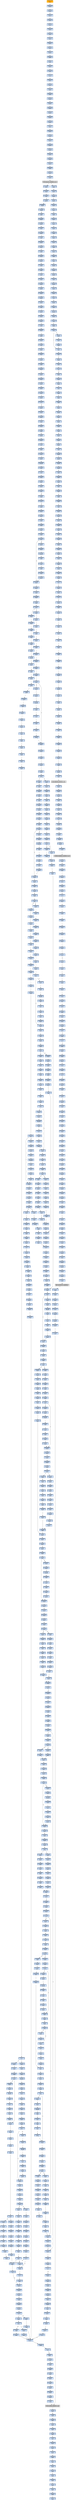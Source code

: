 strict digraph G {
	graph [bgcolor=transparent,
		name=G
	];
	node [color=lightsteelblue,
		fillcolor=lightsteelblue,
		shape=rectangle,
		style=filled
	];
	a0x00407a98movl_0x42c564UINT32_eax	[color=lightgrey,
		fillcolor=orange,
		label="0x00407a98
movl"];
	a0x00407a9dpushl_eax	[label="0x00407a9d
pushl"];
	a0x00407a98movl_0x42c564UINT32_eax -> a0x00407a9dpushl_eax	[color="#000000"];
	a0x00407a9epushl_fs_0	[label="0x00407a9e
pushl"];
	a0x00407a9dpushl_eax -> a0x00407a9epushl_fs_0	[color="#000000"];
	a0x00407aa5movl_esp_fs_0	[label="0x00407aa5
movl"];
	a0x00407a9epushl_fs_0 -> a0x00407aa5movl_esp_fs_0	[color="#000000"];
	a0x00407aacxorl_eax_eax	[label="0x00407aac
xorl"];
	a0x00407aa5movl_esp_fs_0 -> a0x00407aacxorl_eax_eax	[color="#000000"];
	a0x00407aaemovl_ecx_eax_	[label="0x00407aae
movl"];
	a0x00407aacxorl_eax_eax -> a0x00407aaemovl_ecx_eax_	[color="#000000"];
	a0x0042c564movl_0xf042b2e9UINT32_eax	[label="0x0042c564
movl"];
	a0x00407aaemovl_ecx_eax_ -> a0x0042c564movl_0xf042b2e9UINT32_eax	[color="#000000"];
	a0x0042c569leal_0x1000129eeax__ecx	[label="0x0042c569
leal"];
	a0x0042c564movl_0xf042b2e9UINT32_eax -> a0x0042c569leal_0x1000129eeax__ecx	[color="#000000"];
	a0x0042c56fmovl_eax_0x1ecx_	[label="0x0042c56f
movl"];
	a0x0042c569leal_0x1000129eeax__ecx -> a0x0042c56fmovl_eax_0x1ecx_	[color="#000000"];
	a0x0042c572movl_0x4esp__edx	[label="0x0042c572
movl"];
	a0x0042c56fmovl_eax_0x1ecx_ -> a0x0042c572movl_0x4esp__edx	[color="#000000"];
	a0x0042c576movl_0xcedx__edx	[label="0x0042c576
movl"];
	a0x0042c572movl_0x4esp__edx -> a0x0042c576movl_0xcedx__edx	[color="#000000"];
	a0x0042c579movb_0xffffffe9UINT8_edx_	[label="0x0042c579
movb"];
	a0x0042c576movl_0xcedx__edx -> a0x0042c579movb_0xffffffe9UINT8_edx_	[color="#000000"];
	a0x0042c57caddl_0x5UINT8_edx	[label="0x0042c57c
addl"];
	a0x0042c579movb_0xffffffe9UINT8_edx_ -> a0x0042c57caddl_0x5UINT8_edx	[color="#000000"];
	a0x0042c57fsubl_edx_ecx	[label="0x0042c57f
subl"];
	a0x0042c57caddl_0x5UINT8_edx -> a0x0042c57fsubl_edx_ecx	[color="#000000"];
	a0x0042c581movl_ecx__4edx_	[label="0x0042c581
movl"];
	a0x0042c57fsubl_edx_ecx -> a0x0042c581movl_ecx__4edx_	[color="#000000"];
	a0x0042c584xorl_eax_eax	[label="0x0042c584
xorl"];
	a0x0042c581movl_ecx__4edx_ -> a0x0042c584xorl_eax_eax	[color="#000000"];
	a0x0042c586ret	[label="0x0042c586
ret"];
	a0x0042c584xorl_eax_eax -> a0x0042c586ret	[color="#000000"];
	a0x00407aaejmp_0x0042c587	[label="0x00407aae
jmp"];
	a0x0042c586ret -> a0x00407aaejmp_0x0042c587	[color="#000000"];
	a0x0042c587movl_0xf042b2e9UINT32_eax	[label="0x0042c587
movl"];
	a0x00407aaejmp_0x0042c587 -> a0x0042c587movl_0xf042b2e9UINT32_eax	[color="#000000"];
	a0x0042c58cpopl_fs_0	[label="0x0042c58c
popl"];
	a0x0042c587movl_0xf042b2e9UINT32_eax -> a0x0042c58cpopl_fs_0	[color="#000000"];
	a0x0042c593addl_0x4UINT8_esp	[label="0x0042c593
addl"];
	a0x0042c58cpopl_fs_0 -> a0x0042c593addl_0x4UINT8_esp	[color="#000000"];
	a0x0042c596pushl_ebp	[label="0x0042c596
pushl"];
	a0x0042c593addl_0x4UINT8_esp -> a0x0042c596pushl_ebp	[color="#000000"];
	a0x0042c597pushl_ebx	[label="0x0042c597
pushl"];
	a0x0042c596pushl_ebp -> a0x0042c597pushl_ebx	[color="#000000"];
	a0x0042c598pushl_ecx	[label="0x0042c598
pushl"];
	a0x0042c597pushl_ebx -> a0x0042c598pushl_ecx	[color="#000000"];
	a0x0042c599pushl_edi	[label="0x0042c599
pushl"];
	a0x0042c598pushl_ecx -> a0x0042c599pushl_edi	[color="#000000"];
	a0x0042c59apushl_esi	[label="0x0042c59a
pushl"];
	a0x0042c599pushl_edi -> a0x0042c59apushl_esi	[color="#000000"];
	a0x0042c59bpushl_edx	[label="0x0042c59b
pushl"];
	a0x0042c59apushl_esi -> a0x0042c59bpushl_edx	[color="#000000"];
	a0x0042c59cleal_0x10001257eax__ebx	[label="0x0042c59c
leal"];
	a0x0042c59bpushl_edx -> a0x0042c59cleal_0x10001257eax__ebx	[color="#000000"];
	a0x0042c5a2movl_0x18ebx__edx	[label="0x0042c5a2
movl"];
	a0x0042c59cleal_0x10001257eax__ebx -> a0x0042c5a2movl_0x18ebx__edx	[color="#000000"];
	a0x0042c5a5pushl_edx	[label="0x0042c5a5
pushl"];
	a0x0042c5a2movl_0x18ebx__edx -> a0x0042c5a5pushl_edx	[color="#000000"];
	a0x0042c5a6movl_eax_ebp	[label="0x0042c5a6
movl"];
	a0x0042c5a5pushl_edx -> a0x0042c5a6movl_eax_ebp	[color="#000000"];
	a0x0042c5a8pushl_0x40UINT8	[label="0x0042c5a8
pushl"];
	a0x0042c5a6movl_eax_ebp -> a0x0042c5a8pushl_0x40UINT8	[color="#000000"];
	a0x0042c5aapushl_0x1000UINT32	[label="0x0042c5aa
pushl"];
	a0x0042c5a8pushl_0x40UINT8 -> a0x0042c5aapushl_0x1000UINT32	[color="#000000"];
	a0x0042c5afpushl_0x4ebx_	[label="0x0042c5af
pushl"];
	a0x0042c5aapushl_0x1000UINT32 -> a0x0042c5afpushl_0x4ebx_	[color="#000000"];
	a0x0042c5b2pushl_0x0UINT8	[label="0x0042c5b2
pushl"];
	a0x0042c5afpushl_0x4ebx_ -> a0x0042c5b2pushl_0x0UINT8	[color="#000000"];
	a0x0042c5b4movl_0x10ebx__ecx	[label="0x0042c5b4
movl"];
	a0x0042c5b2pushl_0x0UINT8 -> a0x0042c5b4movl_0x10ebx__ecx	[color="#000000"];
	a0x0042c5b7addl_edx_ecx	[label="0x0042c5b7
addl"];
	a0x0042c5b4movl_0x10ebx__ecx -> a0x0042c5b7addl_edx_ecx	[color="#000000"];
	a0x0042c5b9movl_ecx__eax	[label="0x0042c5b9
movl"];
	a0x0042c5b7addl_edx_ecx -> a0x0042c5b9movl_ecx__eax	[color="#000000"];
	a0x0042c5bbcall_eax	[label="0x0042c5bb
call"];
	a0x0042c5b9movl_ecx__eax -> a0x0042c5bbcall_eax	[color="#000000"];
	VIRTUALALLOC_KERNEL32_DLL	[color=lightgrey,
		fillcolor=lightgrey,
		label="VIRTUALALLOC_KERNEL32_DLL
VIRTUALALLOC-KERNEL32-DLL"];
	a0x0042c5bbcall_eax -> VIRTUALALLOC_KERNEL32_DLL	[color="#000000"];
	a0x0042c5bdpopl_edx	[label="0x0042c5bd
popl"];
	VIRTUALALLOC_KERNEL32_DLL -> a0x0042c5bdpopl_edx	[color="#000000"];
	a0x002d0851movl_esi__ebx	[label="0x002d0851
movl"];
	VIRTUALALLOC_KERNEL32_DLL -> a0x002d0851movl_esi__ebx	[color="#000000"];
	a0x0042c5bemovl_eax_edi	[label="0x0042c5be
movl"];
	a0x0042c5bdpopl_edx -> a0x0042c5bemovl_eax_edi	[color="#000000"];
	a0x0042c5c0pushl_eax	[label="0x0042c5c0
pushl"];
	a0x0042c5bemovl_eax_edi -> a0x0042c5c0pushl_eax	[color="#000000"];
	a0x0042c5c1pushl_edx	[label="0x0042c5c1
pushl"];
	a0x0042c5c0pushl_eax -> a0x0042c5c1pushl_edx	[color="#000000"];
	a0x0042c5c2movl_ebx__esi	[label="0x0042c5c2
movl"];
	a0x0042c5c1pushl_edx -> a0x0042c5c2movl_ebx__esi	[color="#000000"];
	a0x0042c5c4movl_0x20ebx__eax	[label="0x0042c5c4
movl"];
	a0x0042c5c2movl_ebx__esi -> a0x0042c5c4movl_0x20ebx__eax	[color="#000000"];
	a0x0042c5c7addl_edx_eax	[label="0x0042c5c7
addl"];
	a0x0042c5c4movl_0x20ebx__eax -> a0x0042c5c7addl_edx_eax	[color="#000000"];
	a0x0042c5c9movl_eax__ecx	[label="0x0042c5c9
movl"];
	a0x0042c5c7addl_edx_eax -> a0x0042c5c9movl_eax__ecx	[color="#000000"];
	a0x0042c5cbmovl_ecx_0x20ebx_	[label="0x0042c5cb
movl"];
	a0x0042c5c9movl_eax__ecx -> a0x0042c5cbmovl_ecx_0x20ebx_	[color="#000000"];
	a0x0042c5cemovl_0x1cebx__eax	[label="0x0042c5ce
movl"];
	a0x0042c5cbmovl_ecx_0x20ebx_ -> a0x0042c5cemovl_0x1cebx__eax	[color="#000000"];
	a0x0042c5d1addl_edx_eax	[label="0x0042c5d1
addl"];
	a0x0042c5cemovl_0x1cebx__eax -> a0x0042c5d1addl_edx_eax	[color="#000000"];
	a0x0042c5d3movl_eax__ecx	[label="0x0042c5d3
movl"];
	a0x0042c5d1addl_edx_eax -> a0x0042c5d3movl_eax__ecx	[color="#000000"];
	a0x0042c5d5movl_ecx_0x1cebx_	[label="0x0042c5d5
movl"];
	a0x0042c5d3movl_eax__ecx -> a0x0042c5d5movl_ecx_0x1cebx_	[color="#000000"];
	a0x0042c5d8addl_edx_esi	[label="0x0042c5d8
addl"];
	a0x0042c5d5movl_ecx_0x1cebx_ -> a0x0042c5d8addl_edx_esi	[color="#000000"];
	a0x0042c5damovl_0xcebx__ecx	[label="0x0042c5da
movl"];
	a0x0042c5d8addl_edx_esi -> a0x0042c5damovl_0xcebx__ecx	[color="#000000"];
	a0x0042c5ddaddl_edx_ecx	[label="0x0042c5dd
addl"];
	a0x0042c5damovl_0xcebx__ecx -> a0x0042c5ddaddl_edx_ecx	[color="#000000"];
	a0x0042c5dfleal_0x1cebx__eax	[label="0x0042c5df
leal"];
	a0x0042c5ddaddl_edx_ecx -> a0x0042c5dfleal_0x1cebx__eax	[color="#000000"];
	a0x0042c5e2pushl_eax	[label="0x0042c5e2
pushl"];
	a0x0042c5dfleal_0x1cebx__eax -> a0x0042c5e2pushl_eax	[color="#000000"];
	a0x0042c5e3pushl_edi	[label="0x0042c5e3
pushl"];
	a0x0042c5e2pushl_eax -> a0x0042c5e3pushl_edi	[color="#000000"];
	a0x0042c5e4pushl_esi	[label="0x0042c5e4
pushl"];
	a0x0042c5e3pushl_edi -> a0x0042c5e4pushl_esi	[color="#000000"];
	a0x0042c5e5call_ecx	[label="0x0042c5e5
call"];
	a0x0042c5e4pushl_esi -> a0x0042c5e5call_ecx	[color="#000000"];
	a0x0042c495pusha_	[label="0x0042c495
pusha"];
	a0x0042c5e5call_ecx -> a0x0042c495pusha_	[color="#000000"];
	a0x0042c496movl_0x24esp__esi	[label="0x0042c496
movl"];
	a0x0042c495pusha_ -> a0x0042c496movl_0x24esp__esi	[color="#000000"];
	a0x0042c49amovl_0x28esp__edi	[label="0x0042c49a
movl"];
	a0x0042c496movl_0x24esp__esi -> a0x0042c49amovl_0x28esp__edi	[color="#000000"];
	a0x0042c49ecld_	[label="0x0042c49e
cld"];
	a0x0042c49amovl_0x28esp__edi -> a0x0042c49ecld_	[color="#000000"];
	a0x0042c49fmovb_0xffffff80UINT8_dl	[label="0x0042c49f
movb"];
	a0x0042c49ecld_ -> a0x0042c49fmovb_0xffffff80UINT8_dl	[color="#000000"];
	a0x0042c4a1xorl_ebx_ebx	[label="0x0042c4a1
xorl"];
	a0x0042c49fmovb_0xffffff80UINT8_dl -> a0x0042c4a1xorl_ebx_ebx	[color="#000000"];
	a0x0042c4a3movsb_ds_esi__es_edi_	[label="0x0042c4a3
movsb"];
	a0x0042c4a1xorl_ebx_ebx -> a0x0042c4a3movsb_ds_esi__es_edi_	[color="#000000"];
	a0x0042c4a4movb_0x2UINT8_bl	[label="0x0042c4a4
movb"];
	a0x0042c4a3movsb_ds_esi__es_edi_ -> a0x0042c4a4movb_0x2UINT8_bl	[color="#000000"];
	a0x0042c4a6call_0x0042c518	[label="0x0042c4a6
call"];
	a0x0042c4a4movb_0x2UINT8_bl -> a0x0042c4a6call_0x0042c518	[color="#000000"];
	a0x0042c518addb_dl_dl	[label="0x0042c518
addb"];
	a0x0042c4a6call_0x0042c518 -> a0x0042c518addb_dl_dl	[color="#000000"];
	a0x0042c51ajne_0x0042c521	[label="0x0042c51a
jne"];
	a0x0042c518addb_dl_dl -> a0x0042c51ajne_0x0042c521	[color="#000000"];
	a0x0042c51cmovb_esi__dl	[label="0x0042c51c
movb"];
	a0x0042c51ajne_0x0042c521 -> a0x0042c51cmovb_esi__dl	[color="#000000",
		label=F];
	a0x0042c521ret	[label="0x0042c521
ret"];
	a0x0042c51ajne_0x0042c521 -> a0x0042c521ret	[color="#000000",
		label=T];
	a0x0042c51eincl_esi	[label="0x0042c51e
incl"];
	a0x0042c51cmovb_esi__dl -> a0x0042c51eincl_esi	[color="#000000"];
	a0x0042c51fadcb_dl_dl	[label="0x0042c51f
adcb"];
	a0x0042c51eincl_esi -> a0x0042c51fadcb_dl_dl	[color="#000000"];
	a0x0042c51fadcb_dl_dl -> a0x0042c521ret	[color="#000000"];
	a0x0042c4bdjae_0x0042c4e2	[label="0x0042c4bd
jae"];
	a0x0042c521ret -> a0x0042c4bdjae_0x0042c4e2	[color="#000000"];
	a0x0042c4e2lodsb_ds_esi__al	[label="0x0042c4e2
lodsb"];
	a0x0042c4bdjae_0x0042c4e2 -> a0x0042c4e2lodsb_ds_esi__al	[color="#000000",
		label=T];
	a0x0042c4e3shrl_eax	[label="0x0042c4e3
shrl"];
	a0x0042c4e2lodsb_ds_esi__al -> a0x0042c4e3shrl_eax	[color="#000000"];
	a0x0042c4e5je_0x0042c534	[label="0x0042c4e5
je"];
	a0x0042c4e3shrl_eax -> a0x0042c4e5je_0x0042c534	[color="#000000"];
	a0x0042c534subl_0x28esp__edi	[label="0x0042c534
subl"];
	a0x0042c4e5je_0x0042c534 -> a0x0042c534subl_0x28esp__edi	[color="#000000",
		label=T];
	a0x0042c538movl_edi_0x1cesp_	[label="0x0042c538
movl"];
	a0x0042c534subl_0x28esp__edi -> a0x0042c538movl_edi_0x1cesp_	[color="#000000"];
	a0x0042c53cpopa_	[label="0x0042c53c
popa"];
	a0x0042c538movl_edi_0x1cesp_ -> a0x0042c53cpopa_	[color="#000000"];
	a0x0042c53dret_0xcUINT16	[label="0x0042c53d
ret"];
	a0x0042c53cpopa_ -> a0x0042c53dret_0xcUINT16	[color="#000000"];
	a0x0042c5e7popl_edx	[label="0x0042c5e7
popl"];
	a0x0042c53dret_0xcUINT16 -> a0x0042c5e7popl_edx	[color="#000000"];
	a0x0042c5e8popl_eax	[label="0x0042c5e8
popl"];
	a0x0042c5e7popl_edx -> a0x0042c5e8popl_eax	[color="#000000"];
	a0x0042c5e9addl_0x8ebx__eax	[label="0x0042c5e9
addl"];
	a0x0042c5e8popl_eax -> a0x0042c5e9addl_0x8ebx__eax	[color="#000000"];
	a0x0042c5ecmovl_eax_edi	[label="0x0042c5ec
movl"];
	a0x0042c5e9addl_0x8ebx__eax -> a0x0042c5ecmovl_eax_edi	[color="#000000"];
	a0x0042c5eepushl_edx	[label="0x0042c5ee
pushl"];
	a0x0042c5ecmovl_eax_edi -> a0x0042c5eepushl_edx	[color="#000000"];
	a0x0042c5efmovl_eax_esi	[label="0x0042c5ef
movl"];
	a0x0042c5eepushl_edx -> a0x0042c5efmovl_eax_esi	[color="#000000"];
	a0x0042c5f1movl__4esi__eax	[label="0x0042c5f1
movl"];
	a0x0042c5efmovl_eax_esi -> a0x0042c5f1movl__4esi__eax	[color="#000000"];
	a0x0042c5f4addl_0x4UINT8_eax	[label="0x0042c5f4
addl"];
	a0x0042c5f1movl__4esi__eax -> a0x0042c5f4addl_0x4UINT8_eax	[color="#000000"];
	a0x0042c5f7subl_eax_esi	[label="0x0042c5f7
subl"];
	a0x0042c5f4addl_0x4UINT8_eax -> a0x0042c5f7subl_eax_esi	[color="#000000"];
	a0x0042c5f9movl_edx_0x8esi_	[label="0x0042c5f9
movl"];
	a0x0042c5f7subl_eax_esi -> a0x0042c5f9movl_edx_0x8esi_	[color="#000000"];
	a0x0042c5fcmovl_0xcebx__ecx	[label="0x0042c5fc
movl"];
	a0x0042c5f9movl_edx_0x8esi_ -> a0x0042c5fcmovl_0xcebx__ecx	[color="#000000"];
	a0x0042c5ffmovl_ecx_0x14esi_	[label="0x0042c5ff
movl"];
	a0x0042c5fcmovl_0xcebx__ecx -> a0x0042c5ffmovl_ecx_0x14esi_	[color="#000000"];
	a0x0042c602call_edi	[label="0x0042c602
call"];
	a0x0042c5ffmovl_ecx_0x14esi_ -> a0x0042c602call_edi	[color="#000000"];
	a0x002d0964pushl_ebx	[label="0x002d0964
pushl"];
	a0x0042c602call_edi -> a0x002d0964pushl_ebx	[color="#000000"];
	a0x002d0965pushl_edi	[label="0x002d0965
pushl"];
	a0x002d0964pushl_ebx -> a0x002d0965pushl_edi	[color="#000000"];
	a0x002d0966pushl_esi	[label="0x002d0966
pushl"];
	a0x002d0965pushl_edi -> a0x002d0966pushl_esi	[color="#000000"];
	a0x002d0967pushl_ebp	[label="0x002d0967
pushl"];
	a0x002d0966pushl_esi -> a0x002d0967pushl_ebp	[color="#000000"];
	a0x002d0968call_0x2d096d	[label="0x002d0968
call"];
	a0x002d0967pushl_ebp -> a0x002d0968call_0x2d096d	[color="#000000"];
	a0x002d096dpopl_ebp	[label="0x002d096d
popl"];
	a0x002d0968call_0x2d096d -> a0x002d096dpopl_ebp	[color="#000000"];
	a0x002d096esubl_0x1000134cUINT32_ebp	[label="0x002d096e
subl"];
	a0x002d096dpopl_ebp -> a0x002d096esubl_0x1000134cUINT32_ebp	[color="#000000"];
	a0x002d0974leal_0x10001343ebp__esi	[label="0x002d0974
leal"];
	a0x002d096esubl_0x1000134cUINT32_ebp -> a0x002d0974leal_0x10001343ebp__esi	[color="#000000"];
	a0x002d097amovl__4esi__eax	[label="0x002d097a
movl"];
	a0x002d0974leal_0x10001343ebp__esi -> a0x002d097amovl__4esi__eax	[color="#000000"];
	a0x002d097daddl_0x4UINT8_eax	[label="0x002d097d
addl"];
	a0x002d097amovl__4esi__eax -> a0x002d097daddl_0x4UINT8_eax	[color="#000000"];
	a0x002d0980subl_eax_esi	[label="0x002d0980
subl"];
	a0x002d097daddl_0x4UINT8_eax -> a0x002d0980subl_eax_esi	[color="#000000"];
	a0x002d0982cld_	[label="0x002d0982
cld"];
	a0x002d0980subl_eax_esi -> a0x002d0982cld_	[color="#000000"];
	a0x002d0983movl_esi_ebx	[label="0x002d0983
movl"];
	a0x002d0982cld_ -> a0x002d0983movl_esi_ebx	[color="#000000"];
	a0x002d0985movl_0x8esi__edx	[label="0x002d0985
movl"];
	a0x002d0983movl_esi_ebx -> a0x002d0985movl_0x8esi__edx	[color="#000000"];
	a0x002d0988movl_0x1cesi__esi	[label="0x002d0988
movl"];
	a0x002d0985movl_0x8esi__edx -> a0x002d0988movl_0x1cesi__esi	[color="#000000"];
	a0x002d098baddl_edx_esi	[label="0x002d098b
addl"];
	a0x002d0988movl_0x1cesi__esi -> a0x002d098baddl_edx_esi	[color="#000000"];
	a0x002d098dleal_0x10001f2febp__edi	[label="0x002d098d
leal"];
	a0x002d098baddl_edx_esi -> a0x002d098dleal_0x10001f2febp__edi	[color="#000000"];
	a0x002d0993lodsl_ds_esi__eax	[label="0x002d0993
lodsl"];
	a0x002d098dleal_0x10001f2febp__edi -> a0x002d0993lodsl_ds_esi__eax	[color="#000000"];
	a0x002d0994stosl_eax_es_edi_	[label="0x002d0994
stosl"];
	a0x002d0993lodsl_ds_esi__eax -> a0x002d0994stosl_eax_es_edi_	[color="#000000"];
	a0x002d0995lodsl_ds_esi__eax	[label="0x002d0995
lodsl"];
	a0x002d0994stosl_eax_es_edi_ -> a0x002d0995lodsl_ds_esi__eax	[color="#000000"];
	a0x002d0996stosl_eax_es_edi_	[label="0x002d0996
stosl"];
	a0x002d0995lodsl_ds_esi__eax -> a0x002d0996stosl_eax_es_edi_	[color="#000000"];
	a0x002d0997lodsl_ds_esi__eax	[label="0x002d0997
lodsl"];
	a0x002d0996stosl_eax_es_edi_ -> a0x002d0997lodsl_ds_esi__eax	[color="#000000"];
	a0x002d0998stosl_eax_es_edi_	[label="0x002d0998
stosl"];
	a0x002d0997lodsl_ds_esi__eax -> a0x002d0998stosl_eax_es_edi_	[color="#000000"];
	a0x002d0999lodsl_ds_esi__eax	[label="0x002d0999
lodsl"];
	a0x002d0998stosl_eax_es_edi_ -> a0x002d0999lodsl_ds_esi__eax	[color="#000000"];
	a0x002d099astosl_eax_es_edi_	[label="0x002d099a
stosl"];
	a0x002d0999lodsl_ds_esi__eax -> a0x002d099astosl_eax_es_edi_	[color="#000000"];
	a0x002d099bnop_	[label="0x002d099b
nop"];
	a0x002d099astosl_eax_es_edi_ -> a0x002d099bnop_	[color="#000000"];
	a0x002d099ccmpl_0x1UINT8_0x48ebx_	[label="0x002d099c
cmpl"];
	a0x002d099bnop_ -> a0x002d099ccmpl_0x1UINT8_0x48ebx_	[color="#000000"];
	a0x002d09a0je_0x2d09b7	[label="0x002d09a0
je"];
	a0x002d099ccmpl_0x1UINT8_0x48ebx_ -> a0x002d09a0je_0x2d09b7	[color="#000000"];
	a0x002d09a2movl_0x44ebx__esi	[label="0x002d09a2
movl"];
	a0x002d09a0je_0x2d09b7 -> a0x002d09a2movl_0x44ebx__esi	[color="#000000",
		label=F];
	a0x002d09a5testl_esi_esi	[label="0x002d09a5
testl"];
	a0x002d09a2movl_0x44ebx__esi -> a0x002d09a5testl_esi_esi	[color="#000000"];
	a0x002d09a7je_0x2d09b7	[label="0x002d09a7
je"];
	a0x002d09a5testl_esi_esi -> a0x002d09a7je_0x2d09b7	[color="#000000"];
	a0x002d09a9movl_0x23UINT32_ecx	[label="0x002d09a9
movl"];
	a0x002d09a7je_0x2d09b7 -> a0x002d09a9movl_0x23UINT32_ecx	[color="#000000",
		label=F];
	a0x002d09aeaddl_edx_esi	[label="0x002d09ae
addl"];
	a0x002d09a9movl_0x23UINT32_ecx -> a0x002d09aeaddl_edx_esi	[color="#000000"];
	a0x002d09b0movl_0x40ebx__edi	[label="0x002d09b0
movl"];
	a0x002d09aeaddl_edx_esi -> a0x002d09b0movl_0x40ebx__edi	[color="#000000"];
	a0x002d09b3addl_edx_edi	[label="0x002d09b3
addl"];
	a0x002d09b0movl_0x40ebx__edi -> a0x002d09b3addl_edx_edi	[color="#000000"];
	a0x002d09b5repz_movsb_ds_esi__es_edi_	[label="0x002d09b5
repz"];
	a0x002d09b3addl_edx_edi -> a0x002d09b5repz_movsb_ds_esi__es_edi_	[color="#000000"];
	a0x002d09b7movl_ebx_esi	[label="0x002d09b7
movl"];
	a0x002d09b5repz_movsb_ds_esi__es_edi_ -> a0x002d09b7movl_ebx_esi	[color="#000000"];
	a0x002d09b9leal_0x10001f1bebp__edi	[label="0x002d09b9
leal"];
	a0x002d09b7movl_ebx_esi -> a0x002d09b9leal_0x10001f1bebp__edi	[color="#000000"];
	a0x002d09bfaddl_ebp_edi_	[label="0x002d09bf
addl"];
	a0x002d09b9leal_0x10001f1bebp__edi -> a0x002d09bfaddl_ebp_edi_	[color="#000000"];
	a0x002d09c1addl_ebp_0x4edi_	[label="0x002d09c1
addl"];
	a0x002d09bfaddl_ebp_edi_ -> a0x002d09c1addl_ebp_0x4edi_	[color="#000000"];
	a0x002d09c4addl_ebp_0x8edi_	[label="0x002d09c4
addl"];
	a0x002d09c1addl_ebp_0x4edi_ -> a0x002d09c4addl_ebp_0x8edi_	[color="#000000"];
	a0x002d09c7leal_0x10001effebp__ecx	[label="0x002d09c7
leal"];
	a0x002d09c4addl_ebp_0x8edi_ -> a0x002d09c7leal_0x10001effebp__ecx	[color="#000000"];
	a0x002d09cdpushl_ecx	[label="0x002d09cd
pushl"];
	a0x002d09c7leal_0x10001effebp__ecx -> a0x002d09cdpushl_ecx	[color="#000000"];
	a0x002d09cecall_0x2d0b19	[label="0x002d09ce
call"];
	a0x002d09cdpushl_ecx -> a0x002d09cecall_0x2d0b19	[color="#000000"];
	a0x002d0b19pushl_ebp	[label="0x002d0b19
pushl"];
	a0x002d09cecall_0x2d0b19 -> a0x002d0b19pushl_ebp	[color="#000000"];
	a0x002d0b1amovl_esp_ebp	[label="0x002d0b1a
movl"];
	a0x002d0b19pushl_ebp -> a0x002d0b1amovl_esp_ebp	[color="#000000"];
	a0x002d0b1caddl_0xfffffffcUINT8_esp	[label="0x002d0b1c
addl"];
	a0x002d0b1amovl_esp_ebp -> a0x002d0b1caddl_0xfffffffcUINT8_esp	[color="#000000"];
	a0x002d0b1fpushl_ebx	[label="0x002d0b1f
pushl"];
	a0x002d0b1caddl_0xfffffffcUINT8_esp -> a0x002d0b1fpushl_ebx	[color="#000000"];
	a0x002d0b20pushl_edi	[label="0x002d0b20
pushl"];
	a0x002d0b1fpushl_ebx -> a0x002d0b20pushl_edi	[color="#000000"];
	a0x002d0b21pushl_esi	[label="0x002d0b21
pushl"];
	a0x002d0b20pushl_edi -> a0x002d0b21pushl_esi	[color="#000000"];
	a0x002d0b22call_0x2d0b27	[label="0x002d0b22
call"];
	a0x002d0b21pushl_esi -> a0x002d0b22call_0x2d0b27	[color="#000000"];
	a0x002d0b27popl_ebx	[label="0x002d0b27
popl"];
	a0x002d0b22call_0x2d0b27 -> a0x002d0b27popl_ebx	[color="#000000"];
	a0x002d0b28subl_0x10001506UINT32_ebx	[label="0x002d0b28
subl"];
	a0x002d0b27popl_ebx -> a0x002d0b28subl_0x10001506UINT32_ebx	[color="#000000"];
	a0x002d0b2emovl_0x8ebp__esi	[label="0x002d0b2e
movl"];
	a0x002d0b28subl_0x10001506UINT32_ebx -> a0x002d0b2emovl_0x8ebp__esi	[color="#000000"];
	a0x002d0b31movl_esi__ecx	[label="0x002d0b31
movl"];
	a0x002d0b2emovl_0x8ebp__esi -> a0x002d0b31movl_esi__ecx	[color="#000000"];
	a0x002d0b33addl_ebx_ecx	[label="0x002d0b33
addl"];
	a0x002d0b31movl_esi__ecx -> a0x002d0b33addl_ebx_ecx	[color="#000000"];
	a0x002d0b35pushl_ecx	[label="0x002d0b35
pushl"];
	a0x002d0b33addl_ebx_ecx -> a0x002d0b35pushl_ecx	[color="#000000"];
	a0x002d0b36call_0x10001f2febx_	[label="0x002d0b36
call"];
	a0x002d0b35pushl_ecx -> a0x002d0b36call_0x10001f2febx_	[color="#000000"];
	LOADLIBRARYA_KERNEL32_DLL	[color=lightgrey,
		fillcolor=lightgrey,
		label="LOADLIBRARYA_KERNEL32_DLL
LOADLIBRARYA-KERNEL32-DLL"];
	a0x002d0b36call_0x10001f2febx_ -> LOADLIBRARYA_KERNEL32_DLL	[color="#000000"];
	a0x002d0b3cmovl_eax__4ebp_	[label="0x002d0b3c
movl"];
	LOADLIBRARYA_KERNEL32_DLL -> a0x002d0b3cmovl_eax__4ebp_	[color="#000000"];
	a0x002d0b3fmovl_0x4esi__edx	[label="0x002d0b3f
movl"];
	a0x002d0b3cmovl_eax__4ebp_ -> a0x002d0b3fmovl_0x4esi__edx	[color="#000000"];
	a0x002d0b42movl_0x8esi__edi	[label="0x002d0b42
movl"];
	a0x002d0b3fmovl_0x4esi__edx -> a0x002d0b42movl_0x8esi__edi	[color="#000000"];
	a0x002d0b45addl_ebx_edx	[label="0x002d0b45
addl"];
	a0x002d0b42movl_0x8esi__edi -> a0x002d0b45addl_ebx_edx	[color="#000000"];
	a0x002d0b47addl_ebx_edi	[label="0x002d0b47
addl"];
	a0x002d0b45addl_ebx_edx -> a0x002d0b47addl_ebx_edi	[color="#000000"];
	a0x002d0b49xorl_eax_eax	[label="0x002d0b49
xorl"];
	a0x002d0b47addl_ebx_edi -> a0x002d0b49xorl_eax_eax	[color="#000000"];
	a0x002d0b4baddl_edx__eax	[label="0x002d0b4b
addl"];
	a0x002d0b49xorl_eax_eax -> a0x002d0b4baddl_edx__eax	[color="#000000"];
	a0x002d0b4dje_0x2d0b65	[label="0x002d0b4d
je"];
	a0x002d0b4baddl_edx__eax -> a0x002d0b4dje_0x2d0b65	[color="#000000"];
	a0x002d0b4fpushl_edx	[label="0x002d0b4f
pushl"];
	a0x002d0b4dje_0x2d0b65 -> a0x002d0b4fpushl_edx	[color="#000000",
		label=F];
	a0x002d0b50movl_edx__eax	[label="0x002d0b50
movl"];
	a0x002d0b4fpushl_edx -> a0x002d0b50movl_edx__eax	[color="#000000"];
	a0x002d0b52addl_ebx_eax	[label="0x002d0b52
addl"];
	a0x002d0b50movl_edx__eax -> a0x002d0b52addl_ebx_eax	[color="#000000"];
	a0x002d0b54pushl_eax	[label="0x002d0b54
pushl"];
	a0x002d0b52addl_ebx_eax -> a0x002d0b54pushl_eax	[color="#000000"];
	a0x002d0b55pushl__4ebp_	[label="0x002d0b55
pushl"];
	a0x002d0b54pushl_eax -> a0x002d0b55pushl__4ebp_	[color="#000000"];
	a0x002d0b58call_0x10001f33ebx_	[label="0x002d0b58
call"];
	a0x002d0b55pushl__4ebp_ -> a0x002d0b58call_0x10001f33ebx_	[color="#000000"];
	GETPROCADDRESS_KERNEL32_DLL	[color=lightgrey,
		fillcolor=lightgrey,
		label="GETPROCADDRESS_KERNEL32_DLL
GETPROCADDRESS-KERNEL32-DLL"];
	a0x002d0b58call_0x10001f33ebx_ -> GETPROCADDRESS_KERNEL32_DLL	[color="#000000"];
	a0x002d12dbpopl_esi	[label="0x002d12db
popl"];
	GETPROCADDRESS_KERNEL32_DLL -> a0x002d12dbpopl_esi	[color="#000000"];
	a0x002d0853movl_eax__4ebp_	[label="0x002d0853
movl"];
	a0x002d0851movl_esi__ebx -> a0x002d0853movl_eax__4ebp_	[color="#000000"];
	a0x002d0856leal_0x8ebp__eax	[label="0x002d0856
leal"];
	a0x002d0853movl_eax__4ebp_ -> a0x002d0856leal_0x8ebp__eax	[color="#000000"];
	a0x002d0859pushl_eax	[label="0x002d0859
pushl"];
	a0x002d0856leal_0x8ebp__eax -> a0x002d0859pushl_eax	[color="#000000"];
	a0x002d085apushl_ebx	[label="0x002d085a
pushl"];
	a0x002d0859pushl_eax -> a0x002d085apushl_ebx	[color="#000000"];
	a0x002d085bpushl_0xcebp_	[label="0x002d085b
pushl"];
	a0x002d085apushl_ebx -> a0x002d085bpushl_0xcebp_	[color="#000000"];
	a0x002d085eaddl_0x9UINT8_esi	[label="0x002d085e
addl"];
	a0x002d085bpushl_0xcebp_ -> a0x002d085eaddl_0x9UINT8_esi	[color="#000000"];
	a0x002d0861pushl_ebx	[label="0x002d0861
pushl"];
	a0x002d085eaddl_0x9UINT8_esi -> a0x002d0861pushl_ebx	[color="#000000"];
	a0x002d0862pushl_esi	[label="0x002d0862
pushl"];
	a0x002d0861pushl_ebx -> a0x002d0862pushl_esi	[color="#000000"];
	a0x002d0863leal__16ebp__eax	[label="0x002d0863
leal"];
	a0x002d0862pushl_esi -> a0x002d0863leal__16ebp__eax	[color="#000000"];
	a0x002d0866pushl_eax	[label="0x002d0866
pushl"];
	a0x002d0863leal__16ebp__eax -> a0x002d0866pushl_eax	[color="#000000"];
	a0x002d0867call_0x2d000d	[label="0x002d0867
call"];
	a0x002d0866pushl_eax -> a0x002d0867call_0x2d000d	[color="#000000"];
	a0x002d000dpushl_ebp	[label="0x002d000d
pushl"];
	a0x002d0867call_0x2d000d -> a0x002d000dpushl_ebp	[color="#000000"];
	a0x002d000emovl_esp_ebp	[label="0x002d000e
movl"];
	a0x002d000dpushl_ebp -> a0x002d000emovl_esp_ebp	[color="#000000"];
	a0x002d0010subl_0x34UINT8_esp	[label="0x002d0010
subl"];
	a0x002d000emovl_esp_ebp -> a0x002d0010subl_0x34UINT8_esp	[color="#000000"];
	a0x002d0013movl_0x8ebp__eax	[label="0x002d0013
movl"];
	a0x002d0010subl_0x34UINT8_esp -> a0x002d0013movl_0x8ebp__eax	[color="#000000"];
	a0x002d0016movl_0x8eax__ecx	[label="0x002d0016
movl"];
	a0x002d0013movl_0x8ebp__eax -> a0x002d0016movl_0x8eax__ecx	[color="#000000"];
	a0x002d0019andl_0x0UINT8__16ebp_	[label="0x002d0019
andl"];
	a0x002d0016movl_0x8eax__ecx -> a0x002d0019andl_0x0UINT8__16ebp_	[color="#000000"];
	a0x002d001dandl_0x0UINT8__8ebp_	[label="0x002d001d
andl"];
	a0x002d0019andl_0x0UINT8__16ebp_ -> a0x002d001dandl_0x0UINT8__8ebp_	[color="#000000"];
	a0x002d0021xorl_edx_edx	[label="0x002d0021
xorl"];
	a0x002d001dandl_0x0UINT8__8ebp_ -> a0x002d0021xorl_edx_edx	[color="#000000"];
	a0x002d0023incl_edx	[label="0x002d0023
incl"];
	a0x002d0021xorl_edx_edx -> a0x002d0023incl_edx	[color="#000000"];
	a0x002d0024pushl_ebx	[label="0x002d0024
pushl"];
	a0x002d0023incl_edx -> a0x002d0024pushl_ebx	[color="#000000"];
	a0x002d0025pushl_esi	[label="0x002d0025
pushl"];
	a0x002d0024pushl_ebx -> a0x002d0025pushl_esi	[color="#000000"];
	a0x002d0026movl_0xceax__esi	[label="0x002d0026
movl"];
	a0x002d0025pushl_esi -> a0x002d0026movl_0xceax__esi	[color="#000000"];
	a0x002d0029pushl_edi	[label="0x002d0029
pushl"];
	a0x002d0026movl_0xceax__esi -> a0x002d0029pushl_edi	[color="#000000"];
	a0x002d002amovl_edx_ebx	[label="0x002d002a
movl"];
	a0x002d0029pushl_edi -> a0x002d002amovl_edx_ebx	[color="#000000"];
	a0x002d002cshll_cl_ebx	[label="0x002d002c
shll"];
	a0x002d002amovl_edx_ebx -> a0x002d002cshll_cl_ebx	[color="#000000"];
	a0x002d002emovl_0x4eax__ecx	[label="0x002d002e
movl"];
	a0x002d002cshll_cl_ebx -> a0x002d002emovl_0x4eax__ecx	[color="#000000"];
	a0x002d0031movl_eax__eax	[label="0x002d0031
movl"];
	a0x002d002emovl_0x4eax__ecx -> a0x002d0031movl_eax__eax	[color="#000000"];
	a0x002d0033movl_edx_edi	[label="0x002d0033
movl"];
	a0x002d0031movl_eax__eax -> a0x002d0033movl_edx_edi	[color="#000000"];
	a0x002d0035shll_cl_edi	[label="0x002d0035
shll"];
	a0x002d0033movl_edx_edi -> a0x002d0035shll_cl_edi	[color="#000000"];
	a0x002d0037movl_eax__44ebp_	[label="0x002d0037
movl"];
	a0x002d0035shll_cl_edi -> a0x002d0037movl_eax__44ebp_	[color="#000000"];
	a0x002d003aaddl_eax_ecx	[label="0x002d003a
addl"];
	a0x002d0037movl_eax__44ebp_ -> a0x002d003aaddl_eax_ecx	[color="#000000"];
	a0x002d003cmovl_0x300UINT32_eax	[label="0x002d003c
movl"];
	a0x002d003aaddl_eax_ecx -> a0x002d003cmovl_0x300UINT32_eax	[color="#000000"];
	a0x002d0041shll_cl_eax	[label="0x002d0041
shll"];
	a0x002d003cmovl_0x300UINT32_eax -> a0x002d0041shll_cl_eax	[color="#000000"];
	a0x002d0043decl_ebx	[label="0x002d0043
decl"];
	a0x002d0041shll_cl_eax -> a0x002d0043decl_ebx	[color="#000000"];
	a0x002d0044decl_edi	[label="0x002d0044
decl"];
	a0x002d0043decl_ebx -> a0x002d0044decl_edi	[color="#000000"];
	a0x002d0045movl_esi__20ebp_	[label="0x002d0045
movl"];
	a0x002d0044decl_edi -> a0x002d0045movl_esi__20ebp_	[color="#000000"];
	a0x002d0048addl_0x736UINT32_eax	[label="0x002d0048
addl"];
	a0x002d0045movl_esi__20ebp_ -> a0x002d0048addl_0x736UINT32_eax	[color="#000000"];
	a0x002d004dmovb_0x0UINT8_0xbebp_	[label="0x002d004d
movb"];
	a0x002d0048addl_0x736UINT32_eax -> a0x002d004dmovb_0x0UINT8_0xbebp_	[color="#000000"];
	a0x002d0051movl_ebx__48ebp_	[label="0x002d0051
movl"];
	a0x002d004dmovb_0x0UINT8_0xbebp_ -> a0x002d0051movl_ebx__48ebp_	[color="#000000"];
	a0x002d0054movl_edi__52ebp_	[label="0x002d0054
movl"];
	a0x002d0051movl_ebx__48ebp_ -> a0x002d0054movl_edi__52ebp_	[color="#000000"];
	a0x002d0057movl_edx__24ebp_	[label="0x002d0057
movl"];
	a0x002d0054movl_edi__52ebp_ -> a0x002d0057movl_edx__24ebp_	[color="#000000"];
	a0x002d005amovl_edx__32ebp_	[label="0x002d005a
movl"];
	a0x002d0057movl_edx__24ebp_ -> a0x002d005amovl_edx__32ebp_	[color="#000000"];
	a0x002d005dmovl_edx__28ebp_	[label="0x002d005d
movl"];
	a0x002d005amovl_edx__32ebp_ -> a0x002d005dmovl_edx__28ebp_	[color="#000000"];
	a0x002d0060movl_edx__36ebp_	[label="0x002d0060
movl"];
	a0x002d005dmovl_edx__28ebp_ -> a0x002d0060movl_edx__36ebp_	[color="#000000"];
	a0x002d0063je_0x2d0070	[label="0x002d0063
je"];
	a0x002d0060movl_edx__36ebp_ -> a0x002d0063je_0x2d0070	[color="#000000"];
	a0x002d0065movl_eax_ecx	[label="0x002d0065
movl"];
	a0x002d0063je_0x2d0070 -> a0x002d0065movl_eax_ecx	[color="#000000",
		label=F];
	a0x002d0067movl_0x400UINT32_eax	[label="0x002d0067
movl"];
	a0x002d0065movl_eax_ecx -> a0x002d0067movl_0x400UINT32_eax	[color="#000000"];
	a0x002d006cmovl_esi_edi	[label="0x002d006c
movl"];
	a0x002d0067movl_0x400UINT32_eax -> a0x002d006cmovl_esi_edi	[color="#000000"];
	a0x002d006erepz_stosl_eax_es_edi_	[label="0x002d006e
repz"];
	a0x002d006cmovl_esi_edi -> a0x002d006erepz_stosl_eax_es_edi_	[color="#000000"];
	a0x002d0070movl_0xcebp__eax	[label="0x002d0070
movl"];
	a0x002d006erepz_stosl_eax_es_edi_ -> a0x002d0070movl_0xcebp__eax	[color="#000000"];
	a0x002d0073andl_0x0UINT8_0xcebp_	[label="0x002d0073
andl"];
	a0x002d0070movl_0xcebp__eax -> a0x002d0073andl_0x0UINT8_0xcebp_	[color="#000000"];
	a0x002d0077pushl_0x5UINT8	[label="0x002d0077
pushl"];
	a0x002d0073andl_0x0UINT8_0xcebp_ -> a0x002d0077pushl_0x5UINT8	[color="#000000"];
	a0x002d0079movl_eax__4ebp_	[label="0x002d0079
movl"];
	a0x002d0077pushl_0x5UINT8 -> a0x002d0079movl_eax__4ebp_	[color="#000000"];
	a0x002d007corl_0xffffffffUINT8_eax	[label="0x002d007c
orl"];
	a0x002d0079movl_eax__4ebp_ -> a0x002d007corl_0xffffffffUINT8_eax	[color="#000000"];
	a0x002d007fpopl_ecx	[label="0x002d007f
popl"];
	a0x002d007corl_0xffffffffUINT8_eax -> a0x002d007fpopl_ecx	[color="#000000"];
	a0x002d0080movl__4ebp__esi	[label="0x002d0080
movl"];
	a0x002d007fpopl_ecx -> a0x002d0080movl__4ebp__esi	[color="#000000"];
	a0x002d0083movl_0xcebp__edx	[label="0x002d0083
movl"];
	a0x002d0080movl__4ebp__esi -> a0x002d0083movl_0xcebp__edx	[color="#000000"];
	a0x002d0086movzbl_esi__esi	[label="0x002d0086
movzbl"];
	a0x002d0083movl_0xcebp__edx -> a0x002d0086movzbl_esi__esi	[color="#000000"];
	a0x002d0089shll_0x8UINT8_edx	[label="0x002d0089
shll"];
	a0x002d0086movzbl_esi__esi -> a0x002d0089shll_0x8UINT8_edx	[color="#000000"];
	a0x002d008corl_esi_edx	[label="0x002d008c
orl"];
	a0x002d0089shll_0x8UINT8_edx -> a0x002d008corl_esi_edx	[color="#000000"];
	a0x002d008eincl__4ebp_	[label="0x002d008e
incl"];
	a0x002d008corl_esi_edx -> a0x002d008eincl__4ebp_	[color="#000000"];
	a0x002d0091decl_ecx	[label="0x002d0091
decl"];
	a0x002d008eincl__4ebp_ -> a0x002d0091decl_ecx	[color="#000000"];
	a0x002d0092movl_edx_0xcebp_	[label="0x002d0092
movl"];
	a0x002d0091decl_ecx -> a0x002d0092movl_edx_0xcebp_	[color="#000000"];
	a0x002d0095jne_0x2d0080	[label="0x002d0095
jne"];
	a0x002d0092movl_edx_0xcebp_ -> a0x002d0095jne_0x2d0080	[color="#000000"];
	a0x002d0097cmpl_ecx_0x18ebp_	[label="0x002d0097
cmpl"];
	a0x002d0095jne_0x2d0080 -> a0x002d0097cmpl_ecx_0x18ebp_	[color="#000000",
		label=F];
	a0x002d009aja_0x2d00a8	[label="0x002d009a
ja"];
	a0x002d0097cmpl_ecx_0x18ebp_ -> a0x002d009aja_0x2d00a8	[color="#000000"];
	a0x002d00a8andl__16ebp__ebx	[label="0x002d00a8
andl"];
	a0x002d009aja_0x2d00a8 -> a0x002d00a8andl__16ebp__ebx	[color="#000000",
		label=T];
	a0x002d00abmovl__8ebp__ecx	[label="0x002d00ab
movl"];
	a0x002d00a8andl__16ebp__ebx -> a0x002d00abmovl__8ebp__ecx	[color="#000000"];
	a0x002d00aemovl__20ebp__edx	[label="0x002d00ae
movl"];
	a0x002d00abmovl__8ebp__ecx -> a0x002d00aemovl__20ebp__edx	[color="#000000"];
	a0x002d00b1shll_0x4UINT8_ecx	[label="0x002d00b1
shll"];
	a0x002d00aemovl__20ebp__edx -> a0x002d00b1shll_0x4UINT8_ecx	[color="#000000"];
	a0x002d00b4addl_ebx_ecx	[label="0x002d00b4
addl"];
	a0x002d00b1shll_0x4UINT8_ecx -> a0x002d00b4addl_ebx_ecx	[color="#000000"];
	a0x002d00b6leal_edxecx4__edi	[label="0x002d00b6
leal"];
	a0x002d00b4addl_ebx_ecx -> a0x002d00b6leal_edxecx4__edi	[color="#000000"];
	a0x002d00b9cmpl_0x1000000UINT32_eax	[label="0x002d00b9
cmpl"];
	a0x002d00b6leal_edxecx4__edi -> a0x002d00b9cmpl_0x1000000UINT32_eax	[color="#000000"];
	a0x002d00bejae_0x2d00d7	[label="0x002d00be
jae"];
	a0x002d00b9cmpl_0x1000000UINT32_eax -> a0x002d00bejae_0x2d00d7	[color="#000000"];
	a0x002d00d7movl_edi__ecx	[label="0x002d00d7
movl"];
	a0x002d00bejae_0x2d00d7 -> a0x002d00d7movl_edi__ecx	[color="#000000",
		label=T];
	a0x002d00c0movl__4ebp__edx	[label="0x002d00c0
movl"];
	a0x002d00bejae_0x2d00d7 -> a0x002d00c0movl__4ebp__edx	[color="#000000",
		label=F];
	a0x002d00d9movl_eax_esi	[label="0x002d00d9
movl"];
	a0x002d00d7movl_edi__ecx -> a0x002d00d9movl_eax_esi	[color="#000000"];
	a0x002d00dbshrl_0xbUINT8_esi	[label="0x002d00db
shrl"];
	a0x002d00d9movl_eax_esi -> a0x002d00dbshrl_0xbUINT8_esi	[color="#000000"];
	a0x002d00deimull_ecx_esi	[label="0x002d00de
imull"];
	a0x002d00dbshrl_0xbUINT8_esi -> a0x002d00deimull_ecx_esi	[color="#000000"];
	a0x002d00e1cmpl_esi_0xcebp_	[label="0x002d00e1
cmpl"];
	a0x002d00deimull_ecx_esi -> a0x002d00e1cmpl_esi_0xcebp_	[color="#000000"];
	a0x002d00e4jae_0x2d0269	[label="0x002d00e4
jae"];
	a0x002d00e1cmpl_esi_0xcebp_ -> a0x002d00e4jae_0x2d0269	[color="#000000"];
	a0x002d00eamovl_esi_eax	[label="0x002d00ea
movl"];
	a0x002d00e4jae_0x2d0269 -> a0x002d00eamovl_esi_eax	[color="#000000",
		label=F];
	a0x002d0269subl_esi_0xcebp_	[label="0x002d0269
subl"];
	a0x002d00e4jae_0x2d0269 -> a0x002d0269subl_esi_0xcebp_	[color="#000000",
		label=T];
	a0x002d00ecmovl_0x800UINT32_esi	[label="0x002d00ec
movl"];
	a0x002d00eamovl_esi_eax -> a0x002d00ecmovl_0x800UINT32_esi	[color="#000000"];
	a0x002d00f1subl_ecx_esi	[label="0x002d00f1
subl"];
	a0x002d00ecmovl_0x800UINT32_esi -> a0x002d00f1subl_ecx_esi	[color="#000000"];
	a0x002d00f3shrl_0x5UINT8_esi	[label="0x002d00f3
shrl"];
	a0x002d00f1subl_ecx_esi -> a0x002d00f3shrl_0x5UINT8_esi	[color="#000000"];
	a0x002d00f6addl_ecx_esi	[label="0x002d00f6
addl"];
	a0x002d00f3shrl_0x5UINT8_esi -> a0x002d00f6addl_ecx_esi	[color="#000000"];
	a0x002d00f8movl_esi_edi_	[label="0x002d00f8
movl"];
	a0x002d00f6addl_ecx_esi -> a0x002d00f8movl_esi_edi_	[color="#000000"];
	a0x002d00famovzbl_0xbebp__esi	[label="0x002d00fa
movzbl"];
	a0x002d00f8movl_esi_edi_ -> a0x002d00famovzbl_0xbebp__esi	[color="#000000"];
	a0x002d00femovl__52ebp__edi	[label="0x002d00fe
movl"];
	a0x002d00famovzbl_0xbebp__esi -> a0x002d00femovl__52ebp__edi	[color="#000000"];
	a0x002d0101andl__16ebp__edi	[label="0x002d0101
andl"];
	a0x002d00femovl__52ebp__edi -> a0x002d0101andl__16ebp__edi	[color="#000000"];
	a0x002d0104pushl_0x8UINT8	[label="0x002d0104
pushl"];
	a0x002d0101andl__16ebp__edi -> a0x002d0104pushl_0x8UINT8	[color="#000000"];
	a0x002d0106popl_ecx	[label="0x002d0106
popl"];
	a0x002d0104pushl_0x8UINT8 -> a0x002d0106popl_ecx	[color="#000000"];
	a0x002d0107subb__44ebp__cl	[label="0x002d0107
subb"];
	a0x002d0106popl_ecx -> a0x002d0107subb__44ebp__cl	[color="#000000"];
	a0x002d010axorl_edx_edx	[label="0x002d010a
xorl"];
	a0x002d0107subb__44ebp__cl -> a0x002d010axorl_edx_edx	[color="#000000"];
	a0x002d010cshrl_cl_esi	[label="0x002d010c
shrl"];
	a0x002d010axorl_edx_edx -> a0x002d010cshrl_cl_esi	[color="#000000"];
	a0x002d010emovl__44ebp__ecx	[label="0x002d010e
movl"];
	a0x002d010cshrl_cl_esi -> a0x002d010emovl__44ebp__ecx	[color="#000000"];
	a0x002d0111shll_cl_edi	[label="0x002d0111
shll"];
	a0x002d010emovl__44ebp__ecx -> a0x002d0111shll_cl_edi	[color="#000000"];
	a0x002d0113movl__20ebp__ecx	[label="0x002d0113
movl"];
	a0x002d0111shll_cl_edi -> a0x002d0113movl__20ebp__ecx	[color="#000000"];
	a0x002d0116incl_edx	[label="0x002d0116
incl"];
	a0x002d0113movl__20ebp__ecx -> a0x002d0116incl_edx	[color="#000000"];
	a0x002d0117addl_edi_esi	[label="0x002d0117
addl"];
	a0x002d0116incl_edx -> a0x002d0117addl_edi_esi	[color="#000000"];
	a0x002d0119imull_0xc00UINT32_esi_esi	[label="0x002d0119
imull"];
	a0x002d0117addl_edi_esi -> a0x002d0119imull_0xc00UINT32_esi_esi	[color="#000000"];
	a0x002d011fcmpl_0x7UINT8__8ebp_	[label="0x002d011f
cmpl"];
	a0x002d0119imull_0xc00UINT32_esi_esi -> a0x002d011fcmpl_0x7UINT8__8ebp_	[color="#000000"];
	a0x002d0123leal_0x1cd8esiecx__ecx	[label="0x002d0123
leal"];
	a0x002d011fcmpl_0x7UINT8__8ebp_ -> a0x002d0123leal_0x1cd8esiecx__ecx	[color="#000000"];
	a0x002d012amovl_ecx_0x8ebp_	[label="0x002d012a
movl"];
	a0x002d0123leal_0x1cd8esiecx__ecx -> a0x002d012amovl_ecx_0x8ebp_	[color="#000000"];
	a0x002d012djl_0x2d01d2	[label="0x002d012d
jl"];
	a0x002d012amovl_ecx_0x8ebp_ -> a0x002d012djl_0x2d01d2	[color="#000000"];
	a0x002d01d2movl_0x8ebp__ecx	[label="0x002d01d2
movl"];
	a0x002d012djl_0x2d01d2 -> a0x002d01d2movl_0x8ebp__ecx	[color="#000000",
		label=T];
	a0x002d0133movl__16ebp__ecx	[label="0x002d0133
movl"];
	a0x002d012djl_0x2d01d2 -> a0x002d0133movl__16ebp__ecx	[color="#000000",
		label=F];
	a0x002d01d5leal_ecxedx4__edi	[label="0x002d01d5
leal"];
	a0x002d01d2movl_0x8ebp__ecx -> a0x002d01d5leal_ecxedx4__edi	[color="#000000"];
	a0x002d01d8cmpl_0x1000000UINT32_eax	[label="0x002d01d8
cmpl"];
	a0x002d01d5leal_ecxedx4__edi -> a0x002d01d8cmpl_0x1000000UINT32_eax	[color="#000000"];
	a0x002d01ddjae_0x2d01f6	[label="0x002d01dd
jae"];
	a0x002d01d8cmpl_0x1000000UINT32_eax -> a0x002d01ddjae_0x2d01f6	[color="#000000"];
	a0x002d01f6movl_edi__ecx	[label="0x002d01f6
movl"];
	a0x002d01ddjae_0x2d01f6 -> a0x002d01f6movl_edi__ecx	[color="#000000",
		label=T];
	a0x002d01dfmovl__4ebp__esi	[label="0x002d01df
movl"];
	a0x002d01ddjae_0x2d01f6 -> a0x002d01dfmovl__4ebp__esi	[color="#000000",
		label=F];
	a0x002d01f8movl_eax_esi	[label="0x002d01f8
movl"];
	a0x002d01f6movl_edi__ecx -> a0x002d01f8movl_eax_esi	[color="#000000"];
	a0x002d01fashrl_0xbUINT8_esi	[label="0x002d01fa
shrl"];
	a0x002d01f8movl_eax_esi -> a0x002d01fashrl_0xbUINT8_esi	[color="#000000"];
	a0x002d01fdimull_ecx_esi	[label="0x002d01fd
imull"];
	a0x002d01fashrl_0xbUINT8_esi -> a0x002d01fdimull_ecx_esi	[color="#000000"];
	a0x002d0200cmpl_esi_0xcebp_	[label="0x002d0200
cmpl"];
	a0x002d01fdimull_ecx_esi -> a0x002d0200cmpl_esi_0xcebp_	[color="#000000"];
	a0x002d0203jae_0x2d0219	[label="0x002d0203
jae"];
	a0x002d0200cmpl_esi_0xcebp_ -> a0x002d0203jae_0x2d0219	[color="#000000"];
	a0x002d0219subl_esi_0xcebp_	[label="0x002d0219
subl"];
	a0x002d0203jae_0x2d0219 -> a0x002d0219subl_esi_0xcebp_	[color="#000000",
		label=T];
	a0x002d0205movl_esi_eax	[label="0x002d0205
movl"];
	a0x002d0203jae_0x2d0219 -> a0x002d0205movl_esi_eax	[color="#000000",
		label=F];
	a0x002d021csubl_esi_eax	[label="0x002d021c
subl"];
	a0x002d0219subl_esi_0xcebp_ -> a0x002d021csubl_esi_eax	[color="#000000"];
	a0x002d021emovl_ecx_esi	[label="0x002d021e
movl"];
	a0x002d021csubl_esi_eax -> a0x002d021emovl_ecx_esi	[color="#000000"];
	a0x002d0220shrl_0x5UINT8_esi	[label="0x002d0220
shrl"];
	a0x002d021emovl_ecx_esi -> a0x002d0220shrl_0x5UINT8_esi	[color="#000000"];
	a0x002d0223subl_esi_ecx	[label="0x002d0223
subl"];
	a0x002d0220shrl_0x5UINT8_esi -> a0x002d0223subl_esi_ecx	[color="#000000"];
	a0x002d0225movl_ecx_edi_	[label="0x002d0225
movl"];
	a0x002d0223subl_esi_ecx -> a0x002d0225movl_ecx_edi_	[color="#000000"];
	a0x002d0227leal_0x1edxedx__edx	[label="0x002d0227
leal"];
	a0x002d0225movl_ecx_edi_ -> a0x002d0227leal_0x1edxedx__edx	[color="#000000"];
	a0x002d022bcmpl_0x100UINT32_edx	[label="0x002d022b
cmpl"];
	a0x002d0227leal_0x1edxedx__edx -> a0x002d022bcmpl_0x100UINT32_edx	[color="#000000"];
	a0x002d0231jl_0x2d01d2	[label="0x002d0231
jl"];
	a0x002d022bcmpl_0x100UINT32_edx -> a0x002d0231jl_0x2d01d2	[color="#000000"];
	a0x002d0233movl__16ebp__esi	[label="0x002d0233
movl"];
	a0x002d0231jl_0x2d01d2 -> a0x002d0233movl__16ebp__esi	[color="#000000",
		label=F];
	a0x002d0207movl_0x800UINT32_esi	[label="0x002d0207
movl"];
	a0x002d0205movl_esi_eax -> a0x002d0207movl_0x800UINT32_esi	[color="#000000"];
	a0x002d020csubl_ecx_esi	[label="0x002d020c
subl"];
	a0x002d0207movl_0x800UINT32_esi -> a0x002d020csubl_ecx_esi	[color="#000000"];
	a0x002d020eshrl_0x5UINT8_esi	[label="0x002d020e
shrl"];
	a0x002d020csubl_ecx_esi -> a0x002d020eshrl_0x5UINT8_esi	[color="#000000"];
	a0x002d0211addl_ecx_esi	[label="0x002d0211
addl"];
	a0x002d020eshrl_0x5UINT8_esi -> a0x002d0211addl_ecx_esi	[color="#000000"];
	a0x002d0213movl_esi_edi_	[label="0x002d0213
movl"];
	a0x002d0211addl_ecx_esi -> a0x002d0213movl_esi_edi_	[color="#000000"];
	a0x002d0215addl_edx_edx	[label="0x002d0215
addl"];
	a0x002d0213movl_esi_edi_ -> a0x002d0215addl_edx_edx	[color="#000000"];
	a0x002d0217jmp_0x2d022b	[label="0x002d0217
jmp"];
	a0x002d0215addl_edx_edx -> a0x002d0217jmp_0x2d022b	[color="#000000"];
	a0x002d0217jmp_0x2d022b -> a0x002d022bcmpl_0x100UINT32_edx	[color="#000000"];
	a0x002d0236movl_0x14ebp__ecx	[label="0x002d0236
movl"];
	a0x002d0233movl__16ebp__esi -> a0x002d0236movl_0x14ebp__ecx	[color="#000000"];
	a0x002d0239incl__16ebp_	[label="0x002d0239
incl"];
	a0x002d0236movl_0x14ebp__ecx -> a0x002d0239incl__16ebp_	[color="#000000"];
	a0x002d023ccmpl_0x4UINT8__8ebp_	[label="0x002d023c
cmpl"];
	a0x002d0239incl__16ebp_ -> a0x002d023ccmpl_0x4UINT8__8ebp_	[color="#000000"];
	a0x002d0240movb_dl_0xbebp_	[label="0x002d0240
movb"];
	a0x002d023ccmpl_0x4UINT8__8ebp_ -> a0x002d0240movb_dl_0xbebp_	[color="#000000"];
	a0x002d0243movb_dl_esiecx_	[label="0x002d0243
movb"];
	a0x002d0240movb_dl_0xbebp_ -> a0x002d0243movb_dl_esiecx_	[color="#000000"];
	a0x002d0246jnl_0x2d0251	[label="0x002d0246
jnl"];
	a0x002d0243movb_dl_esiecx_ -> a0x002d0246jnl_0x2d0251	[color="#000000"];
	a0x002d0248andl_0x0UINT8__8ebp_	[label="0x002d0248
andl"];
	a0x002d0246jnl_0x2d0251 -> a0x002d0248andl_0x0UINT8__8ebp_	[color="#000000",
		label=F];
	a0x002d0251cmpl_0xaUINT8__8ebp_	[label="0x002d0251
cmpl"];
	a0x002d0246jnl_0x2d0251 -> a0x002d0251cmpl_0xaUINT8__8ebp_	[color="#000000",
		label=T];
	a0x002d024cjmp_0x2d07eb	[label="0x002d024c
jmp"];
	a0x002d0248andl_0x0UINT8__8ebp_ -> a0x002d024cjmp_0x2d07eb	[color="#000000"];
	a0x002d07ebmovl_0x18ebp__ecx	[label="0x002d07eb
movl"];
	a0x002d024cjmp_0x2d07eb -> a0x002d07ebmovl_0x18ebp__ecx	[color="#000000"];
	a0x002d07eecmpl_ecx__16ebp_	[label="0x002d07ee
cmpl"];
	a0x002d07ebmovl_0x18ebp__ecx -> a0x002d07eecmpl_ecx__16ebp_	[color="#000000"];
	a0x002d07f1jb_0x2d00a5	[label="0x002d07f1
jb"];
	a0x002d07eecmpl_ecx__16ebp_ -> a0x002d07f1jb_0x2d00a5	[color="#000000"];
	a0x002d07f7jmp_0x2d009c	[label="0x002d07f7
jmp"];
	a0x002d07f1jb_0x2d00a5 -> a0x002d07f7jmp_0x2d009c	[color="#000000",
		label=F];
	a0x002d00c3movl_0xcebp__ecx	[label="0x002d00c3
movl"];
	a0x002d00c0movl__4ebp__edx -> a0x002d00c3movl_0xcebp__ecx	[color="#000000"];
	a0x002d00c6movzbl_edx__edx	[label="0x002d00c6
movzbl"];
	a0x002d00c3movl_0xcebp__ecx -> a0x002d00c6movzbl_edx__edx	[color="#000000"];
	a0x002d00c9shll_0x8UINT8_ecx	[label="0x002d00c9
shll"];
	a0x002d00c6movzbl_edx__edx -> a0x002d00c9shll_0x8UINT8_ecx	[color="#000000"];
	a0x002d00ccorl_edx_ecx	[label="0x002d00cc
orl"];
	a0x002d00c9shll_0x8UINT8_ecx -> a0x002d00ccorl_edx_ecx	[color="#000000"];
	a0x002d00ceshll_0x8UINT8_eax	[label="0x002d00ce
shll"];
	a0x002d00ccorl_edx_ecx -> a0x002d00ceshll_0x8UINT8_eax	[color="#000000"];
	a0x002d00d1incl__4ebp_	[label="0x002d00d1
incl"];
	a0x002d00ceshll_0x8UINT8_eax -> a0x002d00d1incl__4ebp_	[color="#000000"];
	a0x002d00d4movl_ecx_0xcebp_	[label="0x002d00d4
movl"];
	a0x002d00d1incl__4ebp_ -> a0x002d00d4movl_ecx_0xcebp_	[color="#000000"];
	a0x002d00d4movl_ecx_0xcebp_ -> a0x002d00d7movl_edi__ecx	[color="#000000"];
	a0x002d01e2movl_0xcebp__ecx	[label="0x002d01e2
movl"];
	a0x002d01dfmovl__4ebp__esi -> a0x002d01e2movl_0xcebp__ecx	[color="#000000"];
	a0x002d01e5movzbl_esi__esi	[label="0x002d01e5
movzbl"];
	a0x002d01e2movl_0xcebp__ecx -> a0x002d01e5movzbl_esi__esi	[color="#000000"];
	a0x002d01e8shll_0x8UINT8_ecx	[label="0x002d01e8
shll"];
	a0x002d01e5movzbl_esi__esi -> a0x002d01e8shll_0x8UINT8_ecx	[color="#000000"];
	a0x002d01eborl_esi_ecx	[label="0x002d01eb
orl"];
	a0x002d01e8shll_0x8UINT8_ecx -> a0x002d01eborl_esi_ecx	[color="#000000"];
	a0x002d01edshll_0x8UINT8_eax	[label="0x002d01ed
shll"];
	a0x002d01eborl_esi_ecx -> a0x002d01edshll_0x8UINT8_eax	[color="#000000"];
	a0x002d01f0incl__4ebp_	[label="0x002d01f0
incl"];
	a0x002d01edshll_0x8UINT8_eax -> a0x002d01f0incl__4ebp_	[color="#000000"];
	a0x002d01f3movl_ecx_0xcebp_	[label="0x002d01f3
movl"];
	a0x002d01f0incl__4ebp_ -> a0x002d01f3movl_ecx_0xcebp_	[color="#000000"];
	a0x002d01f3movl_ecx_0xcebp_ -> a0x002d01f6movl_edi__ecx	[color="#000000"];
	a0x002d026cmovl_ecx_edx	[label="0x002d026c
movl"];
	a0x002d0269subl_esi_0xcebp_ -> a0x002d026cmovl_ecx_edx	[color="#000000"];
	a0x002d026eshrl_0x5UINT8_edx	[label="0x002d026e
shrl"];
	a0x002d026cmovl_ecx_edx -> a0x002d026eshrl_0x5UINT8_edx	[color="#000000"];
	a0x002d0271subl_edx_ecx	[label="0x002d0271
subl"];
	a0x002d026eshrl_0x5UINT8_edx -> a0x002d0271subl_edx_ecx	[color="#000000"];
	a0x002d0273movl__20ebp__edx	[label="0x002d0273
movl"];
	a0x002d0271subl_edx_ecx -> a0x002d0273movl__20ebp__edx	[color="#000000"];
	a0x002d0276subl_esi_eax	[label="0x002d0276
subl"];
	a0x002d0273movl__20ebp__edx -> a0x002d0276subl_esi_eax	[color="#000000"];
	a0x002d0278movl_ecx_edi_	[label="0x002d0278
movl"];
	a0x002d0276subl_esi_eax -> a0x002d0278movl_ecx_edi_	[color="#000000"];
	a0x002d027amovl__8ebp__ecx	[label="0x002d027a
movl"];
	a0x002d0278movl_ecx_edi_ -> a0x002d027amovl__8ebp__ecx	[color="#000000"];
	a0x002d027dleal_0x300edxecx4__edx	[label="0x002d027d
leal"];
	a0x002d027amovl__8ebp__ecx -> a0x002d027dleal_0x300edxecx4__edx	[color="#000000"];
	a0x002d0284cmpl_0x1000000UINT32_eax	[label="0x002d0284
cmpl"];
	a0x002d027dleal_0x300edxecx4__edx -> a0x002d0284cmpl_0x1000000UINT32_eax	[color="#000000"];
	a0x002d0289jae_0x2d02a2	[label="0x002d0289
jae"];
	a0x002d0284cmpl_0x1000000UINT32_eax -> a0x002d0289jae_0x2d02a2	[color="#000000"];
	a0x002d02a2movl_edx__ecx	[label="0x002d02a2
movl"];
	a0x002d0289jae_0x2d02a2 -> a0x002d02a2movl_edx__ecx	[color="#000000",
		label=T];
	a0x002d028bmovl__4ebp__esi	[label="0x002d028b
movl"];
	a0x002d0289jae_0x2d02a2 -> a0x002d028bmovl__4ebp__esi	[color="#000000",
		label=F];
	a0x002d02a4movl_eax_esi	[label="0x002d02a4
movl"];
	a0x002d02a2movl_edx__ecx -> a0x002d02a4movl_eax_esi	[color="#000000"];
	a0x002d02a6shrl_0xbUINT8_esi	[label="0x002d02a6
shrl"];
	a0x002d02a4movl_eax_esi -> a0x002d02a6shrl_0xbUINT8_esi	[color="#000000"];
	a0x002d02a9imull_ecx_esi	[label="0x002d02a9
imull"];
	a0x002d02a6shrl_0xbUINT8_esi -> a0x002d02a9imull_ecx_esi	[color="#000000"];
	a0x002d02accmpl_esi_0xcebp_	[label="0x002d02ac
cmpl"];
	a0x002d02a9imull_ecx_esi -> a0x002d02accmpl_esi_0xcebp_	[color="#000000"];
	a0x002d02afjae_0x2d02f4	[label="0x002d02af
jae"];
	a0x002d02accmpl_esi_0xcebp_ -> a0x002d02afjae_0x2d02f4	[color="#000000"];
	a0x002d02f4subl_esi_0xcebp_	[label="0x002d02f4
subl"];
	a0x002d02afjae_0x2d02f4 -> a0x002d02f4subl_esi_0xcebp_	[color="#000000",
		label=T];
	a0x002d02b1movl_esi_eax	[label="0x002d02b1
movl"];
	a0x002d02afjae_0x2d02f4 -> a0x002d02b1movl_esi_eax	[color="#000000",
		label=F];
	a0x002d02f7subl_esi_eax	[label="0x002d02f7
subl"];
	a0x002d02f4subl_esi_0xcebp_ -> a0x002d02f7subl_esi_eax	[color="#000000"];
	a0x002d02f9movl_ecx_esi	[label="0x002d02f9
movl"];
	a0x002d02f7subl_esi_eax -> a0x002d02f9movl_ecx_esi	[color="#000000"];
	a0x002d02fbshrl_0x5UINT8_esi	[label="0x002d02fb
shrl"];
	a0x002d02f9movl_ecx_esi -> a0x002d02fbshrl_0x5UINT8_esi	[color="#000000"];
	a0x002d02fesubl_esi_ecx	[label="0x002d02fe
subl"];
	a0x002d02fbshrl_0x5UINT8_esi -> a0x002d02fesubl_esi_ecx	[color="#000000"];
	a0x002d0300movl_ecx_edx_	[label="0x002d0300
movl"];
	a0x002d02fesubl_esi_ecx -> a0x002d0300movl_ecx_edx_	[color="#000000"];
	a0x002d0302movl__8ebp__ecx	[label="0x002d0302
movl"];
	a0x002d0300movl_ecx_edx_ -> a0x002d0302movl__8ebp__ecx	[color="#000000"];
	a0x002d0305movl__20ebp__edx	[label="0x002d0305
movl"];
	a0x002d0302movl__8ebp__ecx -> a0x002d0305movl__20ebp__edx	[color="#000000"];
	a0x002d0308leal_0x330edxecx4__edi	[label="0x002d0308
leal"];
	a0x002d0305movl__20ebp__edx -> a0x002d0308leal_0x330edxecx4__edi	[color="#000000"];
	a0x002d030fcmpl_0x1000000UINT32_eax	[label="0x002d030f
cmpl"];
	a0x002d0308leal_0x330edxecx4__edi -> a0x002d030fcmpl_0x1000000UINT32_eax	[color="#000000"];
	a0x002d0314jae_0x2d032d	[label="0x002d0314
jae"];
	a0x002d030fcmpl_0x1000000UINT32_eax -> a0x002d0314jae_0x2d032d	[color="#000000"];
	a0x002d032dmovl_edi__ecx	[label="0x002d032d
movl"];
	a0x002d0314jae_0x2d032d -> a0x002d032dmovl_edi__ecx	[color="#000000",
		label=T];
	a0x002d0316movl__4ebp__edx	[label="0x002d0316
movl"];
	a0x002d0314jae_0x2d032d -> a0x002d0316movl__4ebp__edx	[color="#000000",
		label=F];
	a0x002d032fmovl_eax_edx	[label="0x002d032f
movl"];
	a0x002d032dmovl_edi__ecx -> a0x002d032fmovl_eax_edx	[color="#000000"];
	a0x002d0331shrl_0xbUINT8_edx	[label="0x002d0331
shrl"];
	a0x002d032fmovl_eax_edx -> a0x002d0331shrl_0xbUINT8_edx	[color="#000000"];
	a0x002d0334imull_ecx_edx	[label="0x002d0334
imull"];
	a0x002d0331shrl_0xbUINT8_edx -> a0x002d0334imull_ecx_edx	[color="#000000"];
	a0x002d0337cmpl_edx_0xcebp_	[label="0x002d0337
cmpl"];
	a0x002d0334imull_ecx_edx -> a0x002d0337cmpl_edx_0xcebp_	[color="#000000"];
	a0x002d033ajae_0x2d03eb	[label="0x002d033a
jae"];
	a0x002d0337cmpl_edx_0xcebp_ -> a0x002d033ajae_0x2d03eb	[color="#000000"];
	a0x002d0340movl_0x800UINT32_esi	[label="0x002d0340
movl"];
	a0x002d033ajae_0x2d03eb -> a0x002d0340movl_0x800UINT32_esi	[color="#000000",
		label=F];
	a0x002d03ebsubl_edx_0xcebp_	[label="0x002d03eb
subl"];
	a0x002d033ajae_0x2d03eb -> a0x002d03ebsubl_edx_0xcebp_	[color="#000000",
		label=T];
	a0x002d0345subl_ecx_esi	[label="0x002d0345
subl"];
	a0x002d0340movl_0x800UINT32_esi -> a0x002d0345subl_ecx_esi	[color="#000000"];
	a0x002d0347shrl_0x5UINT8_esi	[label="0x002d0347
shrl"];
	a0x002d0345subl_ecx_esi -> a0x002d0347shrl_0x5UINT8_esi	[color="#000000"];
	a0x002d034aaddl_ecx_esi	[label="0x002d034a
addl"];
	a0x002d0347shrl_0x5UINT8_esi -> a0x002d034aaddl_ecx_esi	[color="#000000"];
	a0x002d034cmovl__8ebp__ecx	[label="0x002d034c
movl"];
	a0x002d034aaddl_ecx_esi -> a0x002d034cmovl__8ebp__ecx	[color="#000000"];
	a0x002d034faddl_0xfUINT8_ecx	[label="0x002d034f
addl"];
	a0x002d034cmovl__8ebp__ecx -> a0x002d034faddl_0xfUINT8_ecx	[color="#000000"];
	a0x002d0352shll_0x4UINT8_ecx	[label="0x002d0352
shll"];
	a0x002d034faddl_0xfUINT8_ecx -> a0x002d0352shll_0x4UINT8_ecx	[color="#000000"];
	a0x002d0355movl_esi_edi_	[label="0x002d0355
movl"];
	a0x002d0352shll_0x4UINT8_ecx -> a0x002d0355movl_esi_edi_	[color="#000000"];
	a0x002d0357movl__20ebp__esi	[label="0x002d0357
movl"];
	a0x002d0355movl_esi_edi_ -> a0x002d0357movl__20ebp__esi	[color="#000000"];
	a0x002d035aaddl_ebx_ecx	[label="0x002d035a
addl"];
	a0x002d0357movl__20ebp__esi -> a0x002d035aaddl_ebx_ecx	[color="#000000"];
	a0x002d035cmovl_edx_eax	[label="0x002d035c
movl"];
	a0x002d035aaddl_ebx_ecx -> a0x002d035cmovl_edx_eax	[color="#000000"];
	a0x002d035eleal_esiecx4__esi	[label="0x002d035e
leal"];
	a0x002d035cmovl_edx_eax -> a0x002d035eleal_esiecx4__esi	[color="#000000"];
	a0x002d0361cmpl_0x1000000UINT32_edx	[label="0x002d0361
cmpl"];
	a0x002d035eleal_esiecx4__esi -> a0x002d0361cmpl_0x1000000UINT32_edx	[color="#000000"];
	a0x002d0367jae_0x2d0382	[label="0x002d0367
jae"];
	a0x002d0361cmpl_0x1000000UINT32_edx -> a0x002d0367jae_0x2d0382	[color="#000000"];
	a0x002d0382movl_esi__ecx	[label="0x002d0382
movl"];
	a0x002d0367jae_0x2d0382 -> a0x002d0382movl_esi__ecx	[color="#000000",
		label=T];
	a0x002d0369movl_0xcebp__ecx	[label="0x002d0369
movl"];
	a0x002d0367jae_0x2d0382 -> a0x002d0369movl_0xcebp__ecx	[color="#000000",
		label=F];
	a0x002d0384movl_eax_edx	[label="0x002d0384
movl"];
	a0x002d0382movl_esi__ecx -> a0x002d0384movl_eax_edx	[color="#000000"];
	a0x002d0386shrl_0xbUINT8_edx	[label="0x002d0386
shrl"];
	a0x002d0384movl_eax_edx -> a0x002d0386shrl_0xbUINT8_edx	[color="#000000"];
	a0x002d0389imull_ecx_edx	[label="0x002d0389
imull"];
	a0x002d0386shrl_0xbUINT8_edx -> a0x002d0389imull_ecx_edx	[color="#000000"];
	a0x002d038ccmpl_edx_0xcebp_	[label="0x002d038c
cmpl"];
	a0x002d0389imull_ecx_edx -> a0x002d038ccmpl_edx_0xcebp_	[color="#000000"];
	a0x002d038fjae_0x2d03d8	[label="0x002d038f
jae"];
	a0x002d038ccmpl_edx_0xcebp_ -> a0x002d038fjae_0x2d03d8	[color="#000000"];
	a0x002d0391movl_edx_eax	[label="0x002d0391
movl"];
	a0x002d038fjae_0x2d03d8 -> a0x002d0391movl_edx_eax	[color="#000000",
		label=F];
	a0x002d03d8subl_edx_0xcebp_	[label="0x002d03d8
subl"];
	a0x002d038fjae_0x2d03d8 -> a0x002d03d8subl_edx_0xcebp_	[color="#000000",
		label=T];
	a0x002d0393movl_0x800UINT32_edx	[label="0x002d0393
movl"];
	a0x002d0391movl_edx_eax -> a0x002d0393movl_0x800UINT32_edx	[color="#000000"];
	a0x002d0398subl_ecx_edx	[label="0x002d0398
subl"];
	a0x002d0393movl_0x800UINT32_edx -> a0x002d0398subl_ecx_edx	[color="#000000"];
	a0x002d039ashrl_0x5UINT8_edx	[label="0x002d039a
shrl"];
	a0x002d0398subl_ecx_edx -> a0x002d039ashrl_0x5UINT8_edx	[color="#000000"];
	a0x002d039daddl_ecx_edx	[label="0x002d039d
addl"];
	a0x002d039ashrl_0x5UINT8_edx -> a0x002d039daddl_ecx_edx	[color="#000000"];
	a0x002d039fcmpl_0x0UINT8__16ebp_	[label="0x002d039f
cmpl"];
	a0x002d039daddl_ecx_edx -> a0x002d039fcmpl_0x0UINT8__16ebp_	[color="#000000"];
	a0x002d03a3movl_edx_esi_	[label="0x002d03a3
movl"];
	a0x002d039fcmpl_0x0UINT8__16ebp_ -> a0x002d03a3movl_edx_esi_	[color="#000000"];
	a0x002d03a5je_0x2d07fc	[label="0x002d03a5
je"];
	a0x002d03a3movl_edx_esi_ -> a0x002d03a5je_0x2d07fc	[color="#000000"];
	a0x002d03abmovl_0x14ebp__edx	[label="0x002d03ab
movl"];
	a0x002d03a5je_0x2d07fc -> a0x002d03abmovl_0x14ebp__edx	[color="#000000",
		label=F];
	a0x002d03aemovl__16ebp__esi	[label="0x002d03ae
movl"];
	a0x002d03abmovl_0x14ebp__edx -> a0x002d03aemovl__16ebp__esi	[color="#000000"];
	a0x002d03b1xorl_ecx_ecx	[label="0x002d03b1
xorl"];
	a0x002d03aemovl__16ebp__esi -> a0x002d03b1xorl_ecx_ecx	[color="#000000"];
	a0x002d03b3cmpl_0x7UINT8__8ebp_	[label="0x002d03b3
cmpl"];
	a0x002d03b1xorl_ecx_ecx -> a0x002d03b3cmpl_0x7UINT8__8ebp_	[color="#000000"];
	a0x002d03b7setge_cl	[label="0x002d03b7
setge"];
	a0x002d03b3cmpl_0x7UINT8__8ebp_ -> a0x002d03b7setge_cl	[color="#000000"];
	a0x002d03baleal_0x9ecxecx__ecx	[label="0x002d03ba
leal"];
	a0x002d03b7setge_cl -> a0x002d03baleal_0x9ecxecx__ecx	[color="#000000"];
	a0x002d03bemovl_ecx__8ebp_	[label="0x002d03be
movl"];
	a0x002d03baleal_0x9ecxecx__ecx -> a0x002d03bemovl_ecx__8ebp_	[color="#000000"];
	a0x002d03c1movl__16ebp__ecx	[label="0x002d03c1
movl"];
	a0x002d03bemovl_ecx__8ebp_ -> a0x002d03c1movl__16ebp__ecx	[color="#000000"];
	a0x002d03c4subl__24ebp__ecx	[label="0x002d03c4
subl"];
	a0x002d03c1movl__16ebp__ecx -> a0x002d03c4subl__24ebp__ecx	[color="#000000"];
	a0x002d03c7incl__16ebp_	[label="0x002d03c7
incl"];
	a0x002d03c4subl__24ebp__ecx -> a0x002d03c7incl__16ebp_	[color="#000000"];
	a0x002d03camovb_ecxedx__cl	[label="0x002d03ca
movb"];
	a0x002d03c7incl__16ebp_ -> a0x002d03camovb_ecxedx__cl	[color="#000000"];
	a0x002d03cdmovb_cl_0xbebp_	[label="0x002d03cd
movb"];
	a0x002d03camovb_ecxedx__cl -> a0x002d03cdmovb_cl_0xbebp_	[color="#000000"];
	a0x002d03d0movb_cl_esiedx_	[label="0x002d03d0
movb"];
	a0x002d03cdmovb_cl_0xbebp_ -> a0x002d03d0movb_cl_esiedx_	[color="#000000"];
	a0x002d03d3jmp_0x2d07eb	[label="0x002d03d3
jmp"];
	a0x002d03d0movb_cl_esiedx_ -> a0x002d03d3jmp_0x2d07eb	[color="#000000"];
	a0x002d03d3jmp_0x2d07eb -> a0x002d07ebmovl_0x18ebp__ecx	[color="#000000"];
	a0x002d0136subl__24ebp__ecx	[label="0x002d0136
subl"];
	a0x002d0133movl__16ebp__ecx -> a0x002d0136subl__24ebp__ecx	[color="#000000"];
	a0x002d0139movl_0x14ebp__esi	[label="0x002d0139
movl"];
	a0x002d0136subl__24ebp__ecx -> a0x002d0139movl_0x14ebp__esi	[color="#000000"];
	a0x002d013cmovzbl_ecxesi__ecx	[label="0x002d013c
movzbl"];
	a0x002d0139movl_0x14ebp__esi -> a0x002d013cmovzbl_ecxesi__ecx	[color="#000000"];
	a0x002d0140movl_ecx__12ebp_	[label="0x002d0140
movl"];
	a0x002d013cmovzbl_ecxesi__ecx -> a0x002d0140movl_ecx__12ebp_	[color="#000000"];
	a0x002d0143shll__12ebp_	[label="0x002d0143
shll"];
	a0x002d0140movl_ecx__12ebp_ -> a0x002d0143shll__12ebp_	[color="#000000"];
	a0x002d0146movl__12ebp__edi	[label="0x002d0146
movl"];
	a0x002d0143shll__12ebp_ -> a0x002d0146movl__12ebp__edi	[color="#000000"];
	a0x002d0149movl_0x8ebp__esi	[label="0x002d0149
movl"];
	a0x002d0146movl__12ebp__edi -> a0x002d0149movl_0x8ebp__esi	[color="#000000"];
	a0x002d014candl_0x100UINT32_edi	[label="0x002d014c
andl"];
	a0x002d0149movl_0x8ebp__esi -> a0x002d014candl_0x100UINT32_edi	[color="#000000"];
	a0x002d0152leal_ediedx__ecx	[label="0x002d0152
leal"];
	a0x002d014candl_0x100UINT32_edi -> a0x002d0152leal_ediedx__ecx	[color="#000000"];
	a0x002d0155leal_0x400esiecx4__ecx	[label="0x002d0155
leal"];
	a0x002d0152leal_ediedx__ecx -> a0x002d0155leal_0x400esiecx4__ecx	[color="#000000"];
	a0x002d015cmovl_ecx__40ebp_	[label="0x002d015c
movl"];
	a0x002d0155leal_0x400esiecx4__ecx -> a0x002d015cmovl_ecx__40ebp_	[color="#000000"];
	a0x002d015fcmpl_0x1000000UINT32_eax	[label="0x002d015f
cmpl"];
	a0x002d015cmovl_ecx__40ebp_ -> a0x002d015fcmpl_0x1000000UINT32_eax	[color="#000000"];
	a0x002d0164jae_0x2d017d	[label="0x002d0164
jae"];
	a0x002d015fcmpl_0x1000000UINT32_eax -> a0x002d0164jae_0x2d017d	[color="#000000"];
	a0x002d0166movl__4ebp__ebx	[label="0x002d0166
movl"];
	a0x002d0164jae_0x2d017d -> a0x002d0166movl__4ebp__ebx	[color="#000000",
		label=F];
	a0x002d017dmovl_ecx__ecx	[label="0x002d017d
movl"];
	a0x002d0164jae_0x2d017d -> a0x002d017dmovl_ecx__ecx	[color="#000000",
		label=T];
	a0x002d0169movl_0xcebp__esi	[label="0x002d0169
movl"];
	a0x002d0166movl__4ebp__ebx -> a0x002d0169movl_0xcebp__esi	[color="#000000"];
	a0x002d016cmovzbl_ebx__ebx	[label="0x002d016c
movzbl"];
	a0x002d0169movl_0xcebp__esi -> a0x002d016cmovzbl_ebx__ebx	[color="#000000"];
	a0x002d016fshll_0x8UINT8_esi	[label="0x002d016f
shll"];
	a0x002d016cmovzbl_ebx__ebx -> a0x002d016fshll_0x8UINT8_esi	[color="#000000"];
	a0x002d0172orl_ebx_esi	[label="0x002d0172
orl"];
	a0x002d016fshll_0x8UINT8_esi -> a0x002d0172orl_ebx_esi	[color="#000000"];
	a0x002d0174shll_0x8UINT8_eax	[label="0x002d0174
shll"];
	a0x002d0172orl_ebx_esi -> a0x002d0174shll_0x8UINT8_eax	[color="#000000"];
	a0x002d0177incl__4ebp_	[label="0x002d0177
incl"];
	a0x002d0174shll_0x8UINT8_eax -> a0x002d0177incl__4ebp_	[color="#000000"];
	a0x002d017amovl_esi_0xcebp_	[label="0x002d017a
movl"];
	a0x002d0177incl__4ebp_ -> a0x002d017amovl_esi_0xcebp_	[color="#000000"];
	a0x002d017amovl_esi_0xcebp_ -> a0x002d017dmovl_ecx__ecx	[color="#000000"];
	a0x002d017fmovl_eax_esi	[label="0x002d017f
movl"];
	a0x002d017dmovl_ecx__ecx -> a0x002d017fmovl_eax_esi	[color="#000000"];
	a0x002d0181shrl_0xbUINT8_esi	[label="0x002d0181
shrl"];
	a0x002d017fmovl_eax_esi -> a0x002d0181shrl_0xbUINT8_esi	[color="#000000"];
	a0x002d0184imull_ecx_esi	[label="0x002d0184
imull"];
	a0x002d0181shrl_0xbUINT8_esi -> a0x002d0184imull_ecx_esi	[color="#000000"];
	a0x002d0187cmpl_esi_0xcebp_	[label="0x002d0187
cmpl"];
	a0x002d0184imull_ecx_esi -> a0x002d0187cmpl_esi_0xcebp_	[color="#000000"];
	a0x002d018ajae_0x2d01ab	[label="0x002d018a
jae"];
	a0x002d0187cmpl_esi_0xcebp_ -> a0x002d018ajae_0x2d01ab	[color="#000000"];
	a0x002d018cmovl_esi_eax	[label="0x002d018c
movl"];
	a0x002d018ajae_0x2d01ab -> a0x002d018cmovl_esi_eax	[color="#000000",
		label=F];
	a0x002d01absubl_esi_0xcebp_	[label="0x002d01ab
subl"];
	a0x002d018ajae_0x2d01ab -> a0x002d01absubl_esi_0xcebp_	[color="#000000",
		label=T];
	a0x002d018emovl_0x800UINT32_esi	[label="0x002d018e
movl"];
	a0x002d018cmovl_esi_eax -> a0x002d018emovl_0x800UINT32_esi	[color="#000000"];
	a0x002d0193subl_ecx_esi	[label="0x002d0193
subl"];
	a0x002d018emovl_0x800UINT32_esi -> a0x002d0193subl_ecx_esi	[color="#000000"];
	a0x002d0195shrl_0x5UINT8_esi	[label="0x002d0195
shrl"];
	a0x002d0193subl_ecx_esi -> a0x002d0195shrl_0x5UINT8_esi	[color="#000000"];
	a0x002d0198addl_ecx_esi	[label="0x002d0198
addl"];
	a0x002d0195shrl_0x5UINT8_esi -> a0x002d0198addl_ecx_esi	[color="#000000"];
	a0x002d019amovl__40ebp__ecx	[label="0x002d019a
movl"];
	a0x002d0198addl_ecx_esi -> a0x002d019amovl__40ebp__ecx	[color="#000000"];
	a0x002d019daddl_edx_edx	[label="0x002d019d
addl"];
	a0x002d019amovl__40ebp__ecx -> a0x002d019daddl_edx_edx	[color="#000000"];
	a0x002d019fmovl_esi_ecx_	[label="0x002d019f
movl"];
	a0x002d019daddl_edx_edx -> a0x002d019fmovl_esi_ecx_	[color="#000000"];
	a0x002d01a1testl_edi_edi	[label="0x002d01a1
testl"];
	a0x002d019fmovl_esi_ecx_ -> a0x002d01a1testl_edi_edi	[color="#000000"];
	a0x002d01a3jne_0x2d022b	[label="0x002d01a3
jne"];
	a0x002d01a1testl_edi_edi -> a0x002d01a3jne_0x2d022b	[color="#000000"];
	a0x002d01a3jne_0x2d022b -> a0x002d022bcmpl_0x100UINT32_edx	[color="#000000",
		label=T];
	a0x002d01a9jmp_0x2d01c4	[label="0x002d01a9
jmp"];
	a0x002d01a3jne_0x2d022b -> a0x002d01a9jmp_0x2d01c4	[color="#000000",
		label=F];
	a0x002d01c4cmpl_0x100UINT32_edx	[label="0x002d01c4
cmpl"];
	a0x002d01a9jmp_0x2d01c4 -> a0x002d01c4cmpl_0x100UINT32_edx	[color="#000000"];
	a0x002d01cajl_0x2d0143	[label="0x002d01ca
jl"];
	a0x002d01c4cmpl_0x100UINT32_edx -> a0x002d01cajl_0x2d0143	[color="#000000"];
	a0x002d01d0jmp_0x2d0233	[label="0x002d01d0
jmp"];
	a0x002d01cajl_0x2d0143 -> a0x002d01d0jmp_0x2d0233	[color="#000000",
		label=F];
	a0x002d01aesubl_esi_eax	[label="0x002d01ae
subl"];
	a0x002d01absubl_esi_0xcebp_ -> a0x002d01aesubl_esi_eax	[color="#000000"];
	a0x002d01b0movl_ecx_esi	[label="0x002d01b0
movl"];
	a0x002d01aesubl_esi_eax -> a0x002d01b0movl_ecx_esi	[color="#000000"];
	a0x002d01b2shrl_0x5UINT8_esi	[label="0x002d01b2
shrl"];
	a0x002d01b0movl_ecx_esi -> a0x002d01b2shrl_0x5UINT8_esi	[color="#000000"];
	a0x002d01b5subl_esi_ecx	[label="0x002d01b5
subl"];
	a0x002d01b2shrl_0x5UINT8_esi -> a0x002d01b5subl_esi_ecx	[color="#000000"];
	a0x002d01b7movl__40ebp__esi	[label="0x002d01b7
movl"];
	a0x002d01b5subl_esi_ecx -> a0x002d01b7movl__40ebp__esi	[color="#000000"];
	a0x002d01bamovl_ecx_esi_	[label="0x002d01ba
movl"];
	a0x002d01b7movl__40ebp__esi -> a0x002d01bamovl_ecx_esi_	[color="#000000"];
	a0x002d01bcleal_0x1edxedx__edx	[label="0x002d01bc
leal"];
	a0x002d01bamovl_ecx_esi_ -> a0x002d01bcleal_0x1edxedx__edx	[color="#000000"];
	a0x002d01c0testl_edi_edi	[label="0x002d01c0
testl"];
	a0x002d01bcleal_0x1edxedx__edx -> a0x002d01c0testl_edi_edi	[color="#000000"];
	a0x002d01c2je_0x2d022b	[label="0x002d01c2
je"];
	a0x002d01c0testl_edi_edi -> a0x002d01c2je_0x2d022b	[color="#000000"];
	a0x002d01c2je_0x2d022b -> a0x002d022bcmpl_0x100UINT32_edx	[color="#000000",
		label=T];
	a0x002d01c2je_0x2d022b -> a0x002d01c4cmpl_0x100UINT32_edx	[color="#000000",
		label=F];
	a0x002d0255jnl_0x2d0260	[label="0x002d0255
jnl"];
	a0x002d0251cmpl_0xaUINT8__8ebp_ -> a0x002d0255jnl_0x2d0260	[color="#000000"];
	a0x002d0257subl_0x3UINT8__8ebp_	[label="0x002d0257
subl"];
	a0x002d0255jnl_0x2d0260 -> a0x002d0257subl_0x3UINT8__8ebp_	[color="#000000",
		label=F];
	a0x002d0260subl_0x6UINT8__8ebp_	[label="0x002d0260
subl"];
	a0x002d0255jnl_0x2d0260 -> a0x002d0260subl_0x6UINT8__8ebp_	[color="#000000",
		label=T];
	a0x002d025bjmp_0x2d07eb	[label="0x002d025b
jmp"];
	a0x002d0257subl_0x3UINT8__8ebp_ -> a0x002d025bjmp_0x2d07eb	[color="#000000"];
	a0x002d025bjmp_0x2d07eb -> a0x002d07ebmovl_0x18ebp__ecx	[color="#000000"];
	a0x002d02b3movl_0x800UINT32_esi	[label="0x002d02b3
movl"];
	a0x002d02b1movl_esi_eax -> a0x002d02b3movl_0x800UINT32_esi	[color="#000000"];
	a0x002d02b8subl_ecx_esi	[label="0x002d02b8
subl"];
	a0x002d02b3movl_0x800UINT32_esi -> a0x002d02b8subl_ecx_esi	[color="#000000"];
	a0x002d02bashrl_0x5UINT8_esi	[label="0x002d02ba
shrl"];
	a0x002d02b8subl_ecx_esi -> a0x002d02bashrl_0x5UINT8_esi	[color="#000000"];
	a0x002d02bdaddl_ecx_esi	[label="0x002d02bd
addl"];
	a0x002d02bashrl_0x5UINT8_esi -> a0x002d02bdaddl_ecx_esi	[color="#000000"];
	a0x002d02bfcmpl_0x7UINT8__8ebp_	[label="0x002d02bf
cmpl"];
	a0x002d02bdaddl_ecx_esi -> a0x002d02bfcmpl_0x7UINT8__8ebp_	[color="#000000"];
	a0x002d02c3movl__28ebp__ecx	[label="0x002d02c3
movl"];
	a0x002d02bfcmpl_0x7UINT8__8ebp_ -> a0x002d02c3movl__28ebp__ecx	[color="#000000"];
	a0x002d02c6movl_ecx__36ebp_	[label="0x002d02c6
movl"];
	a0x002d02c3movl__28ebp__ecx -> a0x002d02c6movl_ecx__36ebp_	[color="#000000"];
	a0x002d02c9movl__32ebp__ecx	[label="0x002d02c9
movl"];
	a0x002d02c6movl_ecx__36ebp_ -> a0x002d02c9movl__32ebp__ecx	[color="#000000"];
	a0x002d02ccmovl_ecx__28ebp_	[label="0x002d02cc
movl"];
	a0x002d02c9movl__32ebp__ecx -> a0x002d02ccmovl_ecx__28ebp_	[color="#000000"];
	a0x002d02cfmovl__24ebp__ecx	[label="0x002d02cf
movl"];
	a0x002d02ccmovl_ecx__28ebp_ -> a0x002d02cfmovl__24ebp__ecx	[color="#000000"];
	a0x002d02d2movl_esi_edx_	[label="0x002d02d2
movl"];
	a0x002d02cfmovl__24ebp__ecx -> a0x002d02d2movl_esi_edx_	[color="#000000"];
	a0x002d02d4movl_ecx__32ebp_	[label="0x002d02d4
movl"];
	a0x002d02d2movl_esi_edx_ -> a0x002d02d4movl_ecx__32ebp_	[color="#000000"];
	a0x002d02d7jnl_0x2d02df	[label="0x002d02d7
jnl"];
	a0x002d02d4movl_ecx__32ebp_ -> a0x002d02d7jnl_0x2d02df	[color="#000000"];
	a0x002d02d9andl_0x0UINT8__8ebp_	[label="0x002d02d9
andl"];
	a0x002d02d7jnl_0x2d02df -> a0x002d02d9andl_0x0UINT8__8ebp_	[color="#000000",
		label=F];
	a0x002d02dfmovl_0x3UINT32__8ebp_	[label="0x002d02df
movl"];
	a0x002d02d7jnl_0x2d02df -> a0x002d02dfmovl_0x3UINT32__8ebp_	[color="#000000",
		label=T];
	a0x002d02ddjmp_0x2d02e6	[label="0x002d02dd
jmp"];
	a0x002d02d9andl_0x0UINT8__8ebp_ -> a0x002d02ddjmp_0x2d02e6	[color="#000000"];
	a0x002d02e6movl__20ebp__ecx	[label="0x002d02e6
movl"];
	a0x002d02ddjmp_0x2d02e6 -> a0x002d02e6movl__20ebp__ecx	[color="#000000"];
	a0x002d02e9addl_0xcc8UINT32_ecx	[label="0x002d02e9
addl"];
	a0x002d02e6movl__20ebp__ecx -> a0x002d02e9addl_0xcc8UINT32_ecx	[color="#000000"];
	a0x002d02efjmp_0x2d04e7	[label="0x002d02ef
jmp"];
	a0x002d02e9addl_0xcc8UINT32_ecx -> a0x002d02efjmp_0x2d04e7	[color="#000000"];
	a0x002d04e7cmpl_0x1000000UINT32_eax	[label="0x002d04e7
cmpl"];
	a0x002d02efjmp_0x2d04e7 -> a0x002d04e7cmpl_0x1000000UINT32_eax	[color="#000000"];
	a0x002d04ecjae_0x2d0505	[label="0x002d04ec
jae"];
	a0x002d04e7cmpl_0x1000000UINT32_eax -> a0x002d04ecjae_0x2d0505	[color="#000000"];
	a0x002d0505movl_ecx__edx	[label="0x002d0505
movl"];
	a0x002d04ecjae_0x2d0505 -> a0x002d0505movl_ecx__edx	[color="#000000",
		label=T];
	a0x002d04eemovl__4ebp__esi	[label="0x002d04ee
movl"];
	a0x002d04ecjae_0x2d0505 -> a0x002d04eemovl__4ebp__esi	[color="#000000",
		label=F];
	a0x002d0507movl_eax_esi	[label="0x002d0507
movl"];
	a0x002d0505movl_ecx__edx -> a0x002d0507movl_eax_esi	[color="#000000"];
	a0x002d0509shrl_0xbUINT8_esi	[label="0x002d0509
shrl"];
	a0x002d0507movl_eax_esi -> a0x002d0509shrl_0xbUINT8_esi	[color="#000000"];
	a0x002d050cimull_edx_esi	[label="0x002d050c
imull"];
	a0x002d0509shrl_0xbUINT8_esi -> a0x002d050cimull_edx_esi	[color="#000000"];
	a0x002d050fcmpl_esi_0xcebp_	[label="0x002d050f
cmpl"];
	a0x002d050cimull_edx_esi -> a0x002d050fcmpl_esi_0xcebp_	[color="#000000"];
	a0x002d0512jae_0x2d0539	[label="0x002d0512
jae"];
	a0x002d050fcmpl_esi_0xcebp_ -> a0x002d0512jae_0x2d0539	[color="#000000"];
	a0x002d0514movl_esi_eax	[label="0x002d0514
movl"];
	a0x002d0512jae_0x2d0539 -> a0x002d0514movl_esi_eax	[color="#000000",
		label=F];
	a0x002d0539subl_esi_0xcebp_	[label="0x002d0539
subl"];
	a0x002d0512jae_0x2d0539 -> a0x002d0539subl_esi_0xcebp_	[color="#000000",
		label=T];
	a0x002d0516movl_0x800UINT32_esi	[label="0x002d0516
movl"];
	a0x002d0514movl_esi_eax -> a0x002d0516movl_0x800UINT32_esi	[color="#000000"];
	a0x002d051bsubl_edx_esi	[label="0x002d051b
subl"];
	a0x002d0516movl_0x800UINT32_esi -> a0x002d051bsubl_edx_esi	[color="#000000"];
	a0x002d051dshrl_0x5UINT8_esi	[label="0x002d051d
shrl"];
	a0x002d051bsubl_edx_esi -> a0x002d051dshrl_0x5UINT8_esi	[color="#000000"];
	a0x002d0520addl_edx_esi	[label="0x002d0520
addl"];
	a0x002d051dshrl_0x5UINT8_esi -> a0x002d0520addl_edx_esi	[color="#000000"];
	a0x002d0522shll_0x5UINT8_ebx	[label="0x002d0522
shll"];
	a0x002d0520addl_edx_esi -> a0x002d0522shll_0x5UINT8_ebx	[color="#000000"];
	a0x002d0525movl_esi_ecx_	[label="0x002d0525
movl"];
	a0x002d0522shll_0x5UINT8_ebx -> a0x002d0525movl_esi_ecx_	[color="#000000"];
	a0x002d0527leal_0x8ebxecx__ecx	[label="0x002d0527
leal"];
	a0x002d0525movl_esi_ecx_ -> a0x002d0527leal_0x8ebxecx__ecx	[color="#000000"];
	a0x002d052bxorl_edi_edi	[label="0x002d052b
xorl"];
	a0x002d0527leal_0x8ebxecx__ecx -> a0x002d052bxorl_edi_edi	[color="#000000"];
	a0x002d052dmovl_0x3UINT32_0x8ebp_	[label="0x002d052d
movl"];
	a0x002d052bxorl_edi_edi -> a0x002d052dmovl_0x3UINT32_0x8ebp_	[color="#000000"];
	a0x002d0534jmp_0x2d05ba	[label="0x002d0534
jmp"];
	a0x002d052dmovl_0x3UINT32_0x8ebp_ -> a0x002d0534jmp_0x2d05ba	[color="#000000"];
	a0x002d05bamovl_0x8ebp__edx	[label="0x002d05ba
movl"];
	a0x002d0534jmp_0x2d05ba -> a0x002d05bamovl_0x8ebp__edx	[color="#000000"];
	a0x002d05bdmovl__24ebp__ebx	[label="0x002d05bd
movl"];
	a0x002d05bamovl_0x8ebp__edx -> a0x002d05bdmovl__24ebp__ebx	[color="#000000"];
	a0x002d05c0movl_edx__40ebp_	[label="0x002d05c0
movl"];
	a0x002d05bdmovl__24ebp__ebx -> a0x002d05c0movl_edx__40ebp_	[color="#000000"];
	a0x002d05c3movl_0x1UINT32__12ebp_	[label="0x002d05c3
movl"];
	a0x002d05c0movl_edx__40ebp_ -> a0x002d05c3movl_0x1UINT32__12ebp_	[color="#000000"];
	a0x002d05cacmpl_0x1000000UINT32_eax	[label="0x002d05ca
cmpl"];
	a0x002d05c3movl_0x1UINT32__12ebp_ -> a0x002d05cacmpl_0x1000000UINT32_eax	[color="#000000"];
	a0x002d05cfjae_0x2d05e8	[label="0x002d05cf
jae"];
	a0x002d05cacmpl_0x1000000UINT32_eax -> a0x002d05cfjae_0x2d05e8	[color="#000000"];
	a0x002d05e8movl__12ebp__edx	[label="0x002d05e8
movl"];
	a0x002d05cfjae_0x2d05e8 -> a0x002d05e8movl__12ebp__edx	[color="#000000",
		label=T];
	a0x002d05d1movl__4ebp__esi	[label="0x002d05d1
movl"];
	a0x002d05cfjae_0x2d05e8 -> a0x002d05d1movl__4ebp__esi	[color="#000000",
		label=F];
	a0x002d05ebmovl_ecxedx4__edx	[label="0x002d05eb
movl"];
	a0x002d05e8movl__12ebp__edx -> a0x002d05ebmovl_ecxedx4__edx	[color="#000000"];
	a0x002d05eemovl_eax_esi	[label="0x002d05ee
movl"];
	a0x002d05ebmovl_ecxedx4__edx -> a0x002d05eemovl_eax_esi	[color="#000000"];
	a0x002d05f0shrl_0xbUINT8_esi	[label="0x002d05f0
shrl"];
	a0x002d05eemovl_eax_esi -> a0x002d05f0shrl_0xbUINT8_esi	[color="#000000"];
	a0x002d05f3imull_edx_esi	[label="0x002d05f3
imull"];
	a0x002d05f0shrl_0xbUINT8_esi -> a0x002d05f3imull_edx_esi	[color="#000000"];
	a0x002d05f6cmpl_esi_0xcebp_	[label="0x002d05f6
cmpl"];
	a0x002d05f3imull_edx_esi -> a0x002d05f6cmpl_esi_0xcebp_	[color="#000000"];
	a0x002d05f9jae_0x2d0614	[label="0x002d05f9
jae"];
	a0x002d05f6cmpl_esi_0xcebp_ -> a0x002d05f9jae_0x2d0614	[color="#000000"];
	a0x002d05fbmovl_esi_eax	[label="0x002d05fb
movl"];
	a0x002d05f9jae_0x2d0614 -> a0x002d05fbmovl_esi_eax	[color="#000000",
		label=F];
	a0x002d0614subl_esi_0xcebp_	[label="0x002d0614
subl"];
	a0x002d05f9jae_0x2d0614 -> a0x002d0614subl_esi_0xcebp_	[color="#000000",
		label=T];
	a0x002d05fdmovl_0x800UINT32_esi	[label="0x002d05fd
movl"];
	a0x002d05fbmovl_esi_eax -> a0x002d05fdmovl_0x800UINT32_esi	[color="#000000"];
	a0x002d0602subl_edx_esi	[label="0x002d0602
subl"];
	a0x002d05fdmovl_0x800UINT32_esi -> a0x002d0602subl_edx_esi	[color="#000000"];
	a0x002d0604shrl_0x5UINT8_esi	[label="0x002d0604
shrl"];
	a0x002d0602subl_edx_esi -> a0x002d0604shrl_0x5UINT8_esi	[color="#000000"];
	a0x002d0607addl_edx_esi	[label="0x002d0607
addl"];
	a0x002d0604shrl_0x5UINT8_esi -> a0x002d0607addl_edx_esi	[color="#000000"];
	a0x002d0609movl__12ebp__edx	[label="0x002d0609
movl"];
	a0x002d0607addl_edx_esi -> a0x002d0609movl__12ebp__edx	[color="#000000"];
	a0x002d060cshll__12ebp_	[label="0x002d060c
shll"];
	a0x002d0609movl__12ebp__edx -> a0x002d060cshll__12ebp_	[color="#000000"];
	a0x002d060fmovl_esi_ecxedx4_	[label="0x002d060f
movl"];
	a0x002d060cshll__12ebp_ -> a0x002d060fmovl_esi_ecxedx4_	[color="#000000"];
	a0x002d0612jmp_0x2d0630	[label="0x002d0612
jmp"];
	a0x002d060fmovl_esi_ecxedx4_ -> a0x002d0612jmp_0x2d0630	[color="#000000"];
	a0x002d0630decl__40ebp_	[label="0x002d0630
decl"];
	a0x002d0612jmp_0x2d0630 -> a0x002d0630decl__40ebp_	[color="#000000"];
	a0x002d0633jne_0x2d05ca	[label="0x002d0633
jne"];
	a0x002d0630decl__40ebp_ -> a0x002d0633jne_0x2d05ca	[color="#000000"];
	a0x002d0635movl_0x8ebp__ecx	[label="0x002d0635
movl"];
	a0x002d0633jne_0x2d05ca -> a0x002d0635movl_0x8ebp__ecx	[color="#000000",
		label=F];
	a0x002d05d4movl_0xcebp__edx	[label="0x002d05d4
movl"];
	a0x002d05d1movl__4ebp__esi -> a0x002d05d4movl_0xcebp__edx	[color="#000000"];
	a0x002d05d7movzbl_esi__esi	[label="0x002d05d7
movzbl"];
	a0x002d05d4movl_0xcebp__edx -> a0x002d05d7movzbl_esi__esi	[color="#000000"];
	a0x002d05dashll_0x8UINT8_edx	[label="0x002d05da
shll"];
	a0x002d05d7movzbl_esi__esi -> a0x002d05dashll_0x8UINT8_edx	[color="#000000"];
	a0x002d05ddorl_esi_edx	[label="0x002d05dd
orl"];
	a0x002d05dashll_0x8UINT8_edx -> a0x002d05ddorl_esi_edx	[color="#000000"];
	a0x002d05dfshll_0x8UINT8_eax	[label="0x002d05df
shll"];
	a0x002d05ddorl_esi_edx -> a0x002d05dfshll_0x8UINT8_eax	[color="#000000"];
	a0x002d05e2incl__4ebp_	[label="0x002d05e2
incl"];
	a0x002d05dfshll_0x8UINT8_eax -> a0x002d05e2incl__4ebp_	[color="#000000"];
	a0x002d05e5movl_edx_0xcebp_	[label="0x002d05e5
movl"];
	a0x002d05e2incl__4ebp_ -> a0x002d05e5movl_edx_0xcebp_	[color="#000000"];
	a0x002d05e5movl_edx_0xcebp_ -> a0x002d05e8movl__12ebp__edx	[color="#000000"];
	a0x002d0617movl__24ebp__ebx	[label="0x002d0617
movl"];
	a0x002d0614subl_esi_0xcebp_ -> a0x002d0617movl__24ebp__ebx	[color="#000000"];
	a0x002d061asubl_esi_eax	[label="0x002d061a
subl"];
	a0x002d0617movl__24ebp__ebx -> a0x002d061asubl_esi_eax	[color="#000000"];
	a0x002d061cmovl_edx_esi	[label="0x002d061c
movl"];
	a0x002d061asubl_esi_eax -> a0x002d061cmovl_edx_esi	[color="#000000"];
	a0x002d061eshrl_0x5UINT8_esi	[label="0x002d061e
shrl"];
	a0x002d061cmovl_edx_esi -> a0x002d061eshrl_0x5UINT8_esi	[color="#000000"];
	a0x002d0621subl_esi_edx	[label="0x002d0621
subl"];
	a0x002d061eshrl_0x5UINT8_esi -> a0x002d0621subl_esi_edx	[color="#000000"];
	a0x002d0623movl__12ebp__esi	[label="0x002d0623
movl"];
	a0x002d0621subl_esi_edx -> a0x002d0623movl__12ebp__esi	[color="#000000"];
	a0x002d0626movl_edx_ecxesi4_	[label="0x002d0626
movl"];
	a0x002d0623movl__12ebp__esi -> a0x002d0626movl_edx_ecxesi4_	[color="#000000"];
	a0x002d0629leal_0x1esiesi__edx	[label="0x002d0629
leal"];
	a0x002d0626movl_edx_ecxesi4_ -> a0x002d0629leal_0x1esiesi__edx	[color="#000000"];
	a0x002d062dmovl_edx__12ebp_	[label="0x002d062d
movl"];
	a0x002d0629leal_0x1esiesi__edx -> a0x002d062dmovl_edx__12ebp_	[color="#000000"];
	a0x002d062dmovl_edx__12ebp_ -> a0x002d0630decl__40ebp_	[color="#000000"];
	a0x002d0638xorl_edx_edx	[label="0x002d0638
xorl"];
	a0x002d0635movl_0x8ebp__ecx -> a0x002d0638xorl_edx_edx	[color="#000000"];
	a0x002d063aincl_edx	[label="0x002d063a
incl"];
	a0x002d0638xorl_edx_edx -> a0x002d063aincl_edx	[color="#000000"];
	a0x002d063bmovl_edx_esi	[label="0x002d063b
movl"];
	a0x002d063aincl_edx -> a0x002d063bmovl_edx_esi	[color="#000000"];
	a0x002d063dshll_cl_esi	[label="0x002d063d
shll"];
	a0x002d063bmovl_edx_esi -> a0x002d063dshll_cl_esi	[color="#000000"];
	a0x002d063fsubl_esi_edi	[label="0x002d063f
subl"];
	a0x002d063dshll_cl_esi -> a0x002d063fsubl_esi_edi	[color="#000000"];
	a0x002d0641addl_edi__12ebp_	[label="0x002d0641
addl"];
	a0x002d063fsubl_esi_edi -> a0x002d0641addl_edi__12ebp_	[color="#000000"];
	a0x002d0644cmpl_0x4UINT8__8ebp_	[label="0x002d0644
cmpl"];
	a0x002d0641addl_edi__12ebp_ -> a0x002d0644cmpl_0x4UINT8__8ebp_	[color="#000000"];
	a0x002d0648jge_0x2d07bc	[label="0x002d0648
jge"];
	a0x002d0644cmpl_0x4UINT8__8ebp_ -> a0x002d0648jge_0x2d07bc	[color="#000000"];
	a0x002d064eaddl_0x7UINT8__8ebp_	[label="0x002d064e
addl"];
	a0x002d0648jge_0x2d07bc -> a0x002d064eaddl_0x7UINT8__8ebp_	[color="#000000",
		label=F];
	a0x002d07bcmovl__16ebp__esi	[label="0x002d07bc
movl"];
	a0x002d0648jge_0x2d07bc -> a0x002d07bcmovl__16ebp__esi	[color="#000000",
		label=T];
	a0x002d0652cmpl_0x4UINT8__12ebp_	[label="0x002d0652
cmpl"];
	a0x002d064eaddl_0x7UINT8__8ebp_ -> a0x002d0652cmpl_0x4UINT8__12ebp_	[color="#000000"];
	a0x002d0656jnl_0x2d065d	[label="0x002d0656
jnl"];
	a0x002d0652cmpl_0x4UINT8__12ebp_ -> a0x002d0656jnl_0x2d065d	[color="#000000"];
	a0x002d0658movl__12ebp__ecx	[label="0x002d0658
movl"];
	a0x002d0656jnl_0x2d065d -> a0x002d0658movl__12ebp__ecx	[color="#000000",
		label=F];
	a0x002d065dpushl_0x3UINT8	[label="0x002d065d
pushl"];
	a0x002d0656jnl_0x2d065d -> a0x002d065dpushl_0x3UINT8	[color="#000000",
		label=T];
	a0x002d065bjmp_0x2d0660	[label="0x002d065b
jmp"];
	a0x002d0658movl__12ebp__ecx -> a0x002d065bjmp_0x2d0660	[color="#000000"];
	a0x002d0660movl__20ebp__edi	[label="0x002d0660
movl"];
	a0x002d065bjmp_0x2d0660 -> a0x002d0660movl__20ebp__edi	[color="#000000"];
	a0x002d0663shll_0x8UINT8_ecx	[label="0x002d0663
shll"];
	a0x002d0660movl__20ebp__edi -> a0x002d0663shll_0x8UINT8_ecx	[color="#000000"];
	a0x002d0666leal_0x6c0ecxedi__ebx	[label="0x002d0666
leal"];
	a0x002d0663shll_0x8UINT8_ecx -> a0x002d0666leal_0x6c0ecxedi__ebx	[color="#000000"];
	a0x002d066dmovl_0x6UINT32_0x8ebp_	[label="0x002d066d
movl"];
	a0x002d0666leal_0x6c0ecxedi__ebx -> a0x002d066dmovl_0x6UINT32_0x8ebp_	[color="#000000"];
	a0x002d0674cmpl_0x1000000UINT32_eax	[label="0x002d0674
cmpl"];
	a0x002d066dmovl_0x6UINT32_0x8ebp_ -> a0x002d0674cmpl_0x1000000UINT32_eax	[color="#000000"];
	a0x002d0679jae_0x2d0692	[label="0x002d0679
jae"];
	a0x002d0674cmpl_0x1000000UINT32_eax -> a0x002d0679jae_0x2d0692	[color="#000000"];
	a0x002d0692movl_ebxedx4__ecx	[label="0x002d0692
movl"];
	a0x002d0679jae_0x2d0692 -> a0x002d0692movl_ebxedx4__ecx	[color="#000000",
		label=T];
	a0x002d067bmovl__4ebp__esi	[label="0x002d067b
movl"];
	a0x002d0679jae_0x2d0692 -> a0x002d067bmovl__4ebp__esi	[color="#000000",
		label=F];
	a0x002d0695movl_eax_esi	[label="0x002d0695
movl"];
	a0x002d0692movl_ebxedx4__ecx -> a0x002d0695movl_eax_esi	[color="#000000"];
	a0x002d0697shrl_0xbUINT8_esi	[label="0x002d0697
shrl"];
	a0x002d0695movl_eax_esi -> a0x002d0697shrl_0xbUINT8_esi	[color="#000000"];
	a0x002d069aimull_ecx_esi	[label="0x002d069a
imull"];
	a0x002d0697shrl_0xbUINT8_esi -> a0x002d069aimull_ecx_esi	[color="#000000"];
	a0x002d069dcmpl_esi_0xcebp_	[label="0x002d069d
cmpl"];
	a0x002d069aimull_ecx_esi -> a0x002d069dcmpl_esi_0xcebp_	[color="#000000"];
	a0x002d06a0jae_0x2d06b7	[label="0x002d06a0
jae"];
	a0x002d069dcmpl_esi_0xcebp_ -> a0x002d06a0jae_0x2d06b7	[color="#000000"];
	a0x002d06a2movl_esi_eax	[label="0x002d06a2
movl"];
	a0x002d06a0jae_0x2d06b7 -> a0x002d06a2movl_esi_eax	[color="#000000",
		label=F];
	a0x002d06b7subl_esi_0xcebp_	[label="0x002d06b7
subl"];
	a0x002d06a0jae_0x2d06b7 -> a0x002d06b7subl_esi_0xcebp_	[color="#000000",
		label=T];
	a0x002d06a4movl_0x800UINT32_esi	[label="0x002d06a4
movl"];
	a0x002d06a2movl_esi_eax -> a0x002d06a4movl_0x800UINT32_esi	[color="#000000"];
	a0x002d06a9subl_ecx_esi	[label="0x002d06a9
subl"];
	a0x002d06a4movl_0x800UINT32_esi -> a0x002d06a9subl_ecx_esi	[color="#000000"];
	a0x002d06abshrl_0x5UINT8_esi	[label="0x002d06ab
shrl"];
	a0x002d06a9subl_ecx_esi -> a0x002d06abshrl_0x5UINT8_esi	[color="#000000"];
	a0x002d06aeaddl_ecx_esi	[label="0x002d06ae
addl"];
	a0x002d06abshrl_0x5UINT8_esi -> a0x002d06aeaddl_ecx_esi	[color="#000000"];
	a0x002d06b0movl_esi_ebxedx4_	[label="0x002d06b0
movl"];
	a0x002d06aeaddl_ecx_esi -> a0x002d06b0movl_esi_ebxedx4_	[color="#000000"];
	a0x002d06b3addl_edx_edx	[label="0x002d06b3
addl"];
	a0x002d06b0movl_esi_ebxedx4_ -> a0x002d06b3addl_edx_edx	[color="#000000"];
	a0x002d06b5jmp_0x2d06cd	[label="0x002d06b5
jmp"];
	a0x002d06b3addl_edx_edx -> a0x002d06b5jmp_0x2d06cd	[color="#000000"];
	a0x002d06cddecl_0x8ebp_	[label="0x002d06cd
decl"];
	a0x002d06b5jmp_0x2d06cd -> a0x002d06cddecl_0x8ebp_	[color="#000000"];
	a0x002d06d0jne_0x2d0674	[label="0x002d06d0
jne"];
	a0x002d06cddecl_0x8ebp_ -> a0x002d06d0jne_0x2d0674	[color="#000000"];
	a0x002d06d2subl_0x40UINT8_edx	[label="0x002d06d2
subl"];
	a0x002d06d0jne_0x2d0674 -> a0x002d06d2subl_0x40UINT8_edx	[color="#000000",
		label=F];
	a0x002d06bamovl__20ebp__edi	[label="0x002d06ba
movl"];
	a0x002d06b7subl_esi_0xcebp_ -> a0x002d06bamovl__20ebp__edi	[color="#000000"];
	a0x002d06bdsubl_esi_eax	[label="0x002d06bd
subl"];
	a0x002d06bamovl__20ebp__edi -> a0x002d06bdsubl_esi_eax	[color="#000000"];
	a0x002d06bfmovl_ecx_esi	[label="0x002d06bf
movl"];
	a0x002d06bdsubl_esi_eax -> a0x002d06bfmovl_ecx_esi	[color="#000000"];
	a0x002d06c1shrl_0x5UINT8_esi	[label="0x002d06c1
shrl"];
	a0x002d06bfmovl_ecx_esi -> a0x002d06c1shrl_0x5UINT8_esi	[color="#000000"];
	a0x002d06c4subl_esi_ecx	[label="0x002d06c4
subl"];
	a0x002d06c1shrl_0x5UINT8_esi -> a0x002d06c4subl_esi_ecx	[color="#000000"];
	a0x002d06c6movl_ecx_ebxedx4_	[label="0x002d06c6
movl"];
	a0x002d06c4subl_esi_ecx -> a0x002d06c6movl_ecx_ebxedx4_	[color="#000000"];
	a0x002d06c9leal_0x1edxedx__edx	[label="0x002d06c9
leal"];
	a0x002d06c6movl_ecx_ebxedx4_ -> a0x002d06c9leal_0x1edxedx__edx	[color="#000000"];
	a0x002d06c9leal_0x1edxedx__edx -> a0x002d06cddecl_0x8ebp_	[color="#000000"];
	a0x002d06d5cmpl_0x4UINT8_edx	[label="0x002d06d5
cmpl"];
	a0x002d06d2subl_0x40UINT8_edx -> a0x002d06d5cmpl_0x4UINT8_edx	[color="#000000"];
	a0x002d06d8movl_edx_ebx	[label="0x002d06d8
movl"];
	a0x002d06d5cmpl_0x4UINT8_edx -> a0x002d06d8movl_edx_ebx	[color="#000000"];
	a0x002d06dajl_0x2d07b2	[label="0x002d06da
jl"];
	a0x002d06d8movl_edx_ebx -> a0x002d06dajl_0x2d07b2	[color="#000000"];
	a0x002d06e0movl_edx_ecx	[label="0x002d06e0
movl"];
	a0x002d06dajl_0x2d07b2 -> a0x002d06e0movl_edx_ecx	[color="#000000",
		label=F];
	a0x002d07b2incl_ebx	[label="0x002d07b2
incl"];
	a0x002d06dajl_0x2d07b2 -> a0x002d07b2incl_ebx	[color="#000000",
		label=T];
	a0x002d06e2sarl_ecx	[label="0x002d06e2
sarl"];
	a0x002d06e0movl_edx_ecx -> a0x002d06e2sarl_ecx	[color="#000000"];
	a0x002d06e4andl_0x1UINT8_ebx	[label="0x002d06e4
andl"];
	a0x002d06e2sarl_ecx -> a0x002d06e4andl_0x1UINT8_ebx	[color="#000000"];
	a0x002d06e7decl_ecx	[label="0x002d06e7
decl"];
	a0x002d06e4andl_0x1UINT8_ebx -> a0x002d06e7decl_ecx	[color="#000000"];
	a0x002d06e8orl_0x2UINT8_ebx	[label="0x002d06e8
orl"];
	a0x002d06e7decl_ecx -> a0x002d06e8orl_0x2UINT8_ebx	[color="#000000"];
	a0x002d06ebcmpl_0xeUINT8_edx	[label="0x002d06eb
cmpl"];
	a0x002d06e8orl_0x2UINT8_ebx -> a0x002d06ebcmpl_0xeUINT8_edx	[color="#000000"];
	a0x002d06eemovl_ecx__40ebp_	[label="0x002d06ee
movl"];
	a0x002d06ebcmpl_0xeUINT8_edx -> a0x002d06eemovl_ecx__40ebp_	[color="#000000"];
	a0x002d06f1jnl_0x2d0702	[label="0x002d06f1
jnl"];
	a0x002d06eemovl_ecx__40ebp_ -> a0x002d06f1jnl_0x2d0702	[color="#000000"];
	a0x002d06f3shll_cl_ebx	[label="0x002d06f3
shll"];
	a0x002d06f1jnl_0x2d0702 -> a0x002d06f3shll_cl_ebx	[color="#000000",
		label=F];
	a0x002d0702subl_0x4UINT8_ecx	[label="0x002d0702
subl"];
	a0x002d06f1jnl_0x2d0702 -> a0x002d0702subl_0x4UINT8_ecx	[color="#000000",
		label=T];
	a0x002d06f5movl_ebx_ecx	[label="0x002d06f5
movl"];
	a0x002d06f3shll_cl_ebx -> a0x002d06f5movl_ebx_ecx	[color="#000000"];
	a0x002d06f7subl_edx_ecx	[label="0x002d06f7
subl"];
	a0x002d06f5movl_ebx_ecx -> a0x002d06f7subl_edx_ecx	[color="#000000"];
	a0x002d06f9leal_0xabcediecx4__ecx	[label="0x002d06f9
leal"];
	a0x002d06f7subl_edx_ecx -> a0x002d06f9leal_0xabcediecx4__ecx	[color="#000000"];
	a0x002d0700jmp_0x2d0745	[label="0x002d0700
jmp"];
	a0x002d06f9leal_0xabcediecx4__ecx -> a0x002d0700jmp_0x2d0745	[color="#000000"];
	a0x002d0745xorl_edi_edi	[label="0x002d0745
xorl"];
	a0x002d0700jmp_0x2d0745 -> a0x002d0745xorl_edi_edi	[color="#000000"];
	a0x002d0747incl_edi	[label="0x002d0747
incl"];
	a0x002d0745xorl_edi_edi -> a0x002d0747incl_edi	[color="#000000"];
	a0x002d0748movl_ecx_0x8ebp_	[label="0x002d0748
movl"];
	a0x002d0747incl_edi -> a0x002d0748movl_ecx_0x8ebp_	[color="#000000"];
	a0x002d074bmovl_edi__24ebp_	[label="0x002d074b
movl"];
	a0x002d0748movl_ecx_0x8ebp_ -> a0x002d074bmovl_edi__24ebp_	[color="#000000"];
	a0x002d074ecmpl_0x1000000UINT32_eax	[label="0x002d074e
cmpl"];
	a0x002d074bmovl_edi__24ebp_ -> a0x002d074ecmpl_0x1000000UINT32_eax	[color="#000000"];
	a0x002d0753jae_0x2d076c	[label="0x002d0753
jae"];
	a0x002d074ecmpl_0x1000000UINT32_eax -> a0x002d0753jae_0x2d076c	[color="#000000"];
	a0x002d0755movl__4ebp__esi	[label="0x002d0755
movl"];
	a0x002d0753jae_0x2d076c -> a0x002d0755movl__4ebp__esi	[color="#000000",
		label=F];
	a0x002d076cmovl_ecxedi4__edx	[label="0x002d076c
movl"];
	a0x002d0753jae_0x2d076c -> a0x002d076cmovl_ecxedi4__edx	[color="#000000",
		label=T];
	a0x002d0758movl_0xcebp__edx	[label="0x002d0758
movl"];
	a0x002d0755movl__4ebp__esi -> a0x002d0758movl_0xcebp__edx	[color="#000000"];
	a0x002d075bmovzbl_esi__esi	[label="0x002d075b
movzbl"];
	a0x002d0758movl_0xcebp__edx -> a0x002d075bmovzbl_esi__esi	[color="#000000"];
	a0x002d075eshll_0x8UINT8_edx	[label="0x002d075e
shll"];
	a0x002d075bmovzbl_esi__esi -> a0x002d075eshll_0x8UINT8_edx	[color="#000000"];
	a0x002d0761orl_esi_edx	[label="0x002d0761
orl"];
	a0x002d075eshll_0x8UINT8_edx -> a0x002d0761orl_esi_edx	[color="#000000"];
	a0x002d0763shll_0x8UINT8_eax	[label="0x002d0763
shll"];
	a0x002d0761orl_esi_edx -> a0x002d0763shll_0x8UINT8_eax	[color="#000000"];
	a0x002d0766incl__4ebp_	[label="0x002d0766
incl"];
	a0x002d0763shll_0x8UINT8_eax -> a0x002d0766incl__4ebp_	[color="#000000"];
	a0x002d0769movl_edx_0xcebp_	[label="0x002d0769
movl"];
	a0x002d0766incl__4ebp_ -> a0x002d0769movl_edx_0xcebp_	[color="#000000"];
	a0x002d0769movl_edx_0xcebp_ -> a0x002d076cmovl_ecxedi4__edx	[color="#000000"];
	a0x002d076fmovl_eax_esi	[label="0x002d076f
movl"];
	a0x002d076cmovl_ecxedi4__edx -> a0x002d076fmovl_eax_esi	[color="#000000"];
	a0x002d0771shrl_0xbUINT8_esi	[label="0x002d0771
shrl"];
	a0x002d076fmovl_eax_esi -> a0x002d0771shrl_0xbUINT8_esi	[color="#000000"];
	a0x002d0774imull_edx_esi	[label="0x002d0774
imull"];
	a0x002d0771shrl_0xbUINT8_esi -> a0x002d0774imull_edx_esi	[color="#000000"];
	a0x002d0777cmpl_esi_0xcebp_	[label="0x002d0777
cmpl"];
	a0x002d0774imull_edx_esi -> a0x002d0777cmpl_esi_0xcebp_	[color="#000000"];
	a0x002d077ajae_0x2d0791	[label="0x002d077a
jae"];
	a0x002d0777cmpl_esi_0xcebp_ -> a0x002d077ajae_0x2d0791	[color="#000000"];
	a0x002d0791subl_esi_0xcebp_	[label="0x002d0791
subl"];
	a0x002d077ajae_0x2d0791 -> a0x002d0791subl_esi_0xcebp_	[color="#000000",
		label=T];
	a0x002d077cmovl_esi_eax	[label="0x002d077c
movl"];
	a0x002d077ajae_0x2d0791 -> a0x002d077cmovl_esi_eax	[color="#000000",
		label=F];
	a0x002d0794movl_edx_ecx	[label="0x002d0794
movl"];
	a0x002d0791subl_esi_0xcebp_ -> a0x002d0794movl_edx_ecx	[color="#000000"];
	a0x002d0796shrl_0x5UINT8_ecx	[label="0x002d0796
shrl"];
	a0x002d0794movl_edx_ecx -> a0x002d0796shrl_0x5UINT8_ecx	[color="#000000"];
	a0x002d0799subl_ecx_edx	[label="0x002d0799
subl"];
	a0x002d0796shrl_0x5UINT8_ecx -> a0x002d0799subl_ecx_edx	[color="#000000"];
	a0x002d079bmovl_0x8ebp__ecx	[label="0x002d079b
movl"];
	a0x002d0799subl_ecx_edx -> a0x002d079bmovl_0x8ebp__ecx	[color="#000000"];
	a0x002d079esubl_esi_eax	[label="0x002d079e
subl"];
	a0x002d079bmovl_0x8ebp__ecx -> a0x002d079esubl_esi_eax	[color="#000000"];
	a0x002d07a0orl__24ebp__ebx	[label="0x002d07a0
orl"];
	a0x002d079esubl_esi_eax -> a0x002d07a0orl__24ebp__ebx	[color="#000000"];
	a0x002d07a3movl_edx_ecxedi4_	[label="0x002d07a3
movl"];
	a0x002d07a0orl__24ebp__ebx -> a0x002d07a3movl_edx_ecxedi4_	[color="#000000"];
	a0x002d07a6leal_0x1ediedi__edi	[label="0x002d07a6
leal"];
	a0x002d07a3movl_edx_ecxedi4_ -> a0x002d07a6leal_0x1ediedi__edi	[color="#000000"];
	a0x002d07aashll__24ebp_	[label="0x002d07aa
shll"];
	a0x002d07a6leal_0x1ediedi__edi -> a0x002d07aashll__24ebp_	[color="#000000"];
	a0x002d07addecl__40ebp_	[label="0x002d07ad
decl"];
	a0x002d07aashll__24ebp_ -> a0x002d07addecl__40ebp_	[color="#000000"];
	a0x002d07b0jne_0x2d074e	[label="0x002d07b0
jne"];
	a0x002d07addecl__40ebp_ -> a0x002d07b0jne_0x2d074e	[color="#000000"];
	a0x002d07b0jne_0x2d074e -> a0x002d07b2incl_ebx	[color="#000000",
		label=F];
	a0x002d077emovl_0x800UINT32_esi	[label="0x002d077e
movl"];
	a0x002d077cmovl_esi_eax -> a0x002d077emovl_0x800UINT32_esi	[color="#000000"];
	a0x002d0783subl_edx_esi	[label="0x002d0783
subl"];
	a0x002d077emovl_0x800UINT32_esi -> a0x002d0783subl_edx_esi	[color="#000000"];
	a0x002d0785shrl_0x5UINT8_esi	[label="0x002d0785
shrl"];
	a0x002d0783subl_edx_esi -> a0x002d0785shrl_0x5UINT8_esi	[color="#000000"];
	a0x002d0788addl_edx_esi	[label="0x002d0788
addl"];
	a0x002d0785shrl_0x5UINT8_esi -> a0x002d0788addl_edx_esi	[color="#000000"];
	a0x002d078amovl_esi_ecxedi4_	[label="0x002d078a
movl"];
	a0x002d0788addl_edx_esi -> a0x002d078amovl_esi_ecxedi4_	[color="#000000"];
	a0x002d078daddl_edi_edi	[label="0x002d078d
addl"];
	a0x002d078amovl_esi_ecxedi4_ -> a0x002d078daddl_edi_edi	[color="#000000"];
	a0x002d078fjmp_0x2d07aa	[label="0x002d078f
jmp"];
	a0x002d078daddl_edi_edi -> a0x002d078fjmp_0x2d07aa	[color="#000000"];
	a0x002d078fjmp_0x2d07aa -> a0x002d07aashll__24ebp_	[color="#000000"];
	a0x002d07b3movl_ebx__24ebp_	[label="0x002d07b3
movl"];
	a0x002d07b2incl_ebx -> a0x002d07b3movl_ebx__24ebp_	[color="#000000"];
	a0x002d07b6je_0x2d009c	[label="0x002d07b6
je"];
	a0x002d07b3movl_ebx__24ebp_ -> a0x002d07b6je_0x2d009c	[color="#000000"];
	a0x002d07b6je_0x2d009c -> a0x002d07bcmovl__16ebp__esi	[color="#000000",
		label=F];
	a0x002d07bfaddl_0x2UINT8__12ebp_	[label="0x002d07bf
addl"];
	a0x002d07bcmovl__16ebp__esi -> a0x002d07bfaddl_0x2UINT8__12ebp_	[color="#000000"];
	a0x002d07c3cmpl_esi_ebx	[label="0x002d07c3
cmpl"];
	a0x002d07bfaddl_0x2UINT8__12ebp_ -> a0x002d07c3cmpl_esi_ebx	[color="#000000"];
	a0x002d07c5ja_0x2d07fc	[label="0x002d07c5
ja"];
	a0x002d07c3cmpl_esi_ebx -> a0x002d07c5ja_0x2d07fc	[color="#000000"];
	a0x002d07c7movl_0x14ebp__edi	[label="0x002d07c7
movl"];
	a0x002d07c5ja_0x2d07fc -> a0x002d07c7movl_0x14ebp__edi	[color="#000000",
		label=F];
	a0x002d07camovl_esi_ecx	[label="0x002d07ca
movl"];
	a0x002d07c7movl_0x14ebp__edi -> a0x002d07camovl_esi_ecx	[color="#000000"];
	a0x002d07ccsubl_ebx_ecx	[label="0x002d07cc
subl"];
	a0x002d07camovl_esi_ecx -> a0x002d07ccsubl_ebx_ecx	[color="#000000"];
	a0x002d07ceaddl_edi_ecx	[label="0x002d07ce
addl"];
	a0x002d07ccsubl_ebx_ecx -> a0x002d07ceaddl_edi_ecx	[color="#000000"];
	a0x002d07d0movb_ecx__dl	[label="0x002d07d0
movb"];
	a0x002d07ceaddl_edi_ecx -> a0x002d07d0movb_ecx__dl	[color="#000000"];
	a0x002d07d2decl__12ebp_	[label="0x002d07d2
decl"];
	a0x002d07d0movb_ecx__dl -> a0x002d07d2decl__12ebp_	[color="#000000"];
	a0x002d07d5movb_dl_esiedi_	[label="0x002d07d5
movb"];
	a0x002d07d2decl__12ebp_ -> a0x002d07d5movb_dl_esiedi_	[color="#000000"];
	a0x002d07d8incl_esi	[label="0x002d07d8
incl"];
	a0x002d07d5movb_dl_esiedi_ -> a0x002d07d8incl_esi	[color="#000000"];
	a0x002d07d9incl_ecx	[label="0x002d07d9
incl"];
	a0x002d07d8incl_esi -> a0x002d07d9incl_ecx	[color="#000000"];
	a0x002d07dacmpl_0x0UINT8__12ebp_	[label="0x002d07da
cmpl"];
	a0x002d07d9incl_ecx -> a0x002d07dacmpl_0x0UINT8__12ebp_	[color="#000000"];
	a0x002d07demovb_dl_0xbebp_	[label="0x002d07de
movb"];
	a0x002d07dacmpl_0x0UINT8__12ebp_ -> a0x002d07demovb_dl_0xbebp_	[color="#000000"];
	a0x002d07e1movl_esi__16ebp_	[label="0x002d07e1
movl"];
	a0x002d07demovb_dl_0xbebp_ -> a0x002d07e1movl_esi__16ebp_	[color="#000000"];
	a0x002d07e4je_0x2d07eb	[label="0x002d07e4
je"];
	a0x002d07e1movl_esi__16ebp_ -> a0x002d07e4je_0x2d07eb	[color="#000000"];
	a0x002d07e4je_0x2d07eb -> a0x002d07ebmovl_0x18ebp__ecx	[color="#000000",
		label=T];
	a0x002d028emovl_0xcebp__ecx	[label="0x002d028e
movl"];
	a0x002d028bmovl__4ebp__esi -> a0x002d028emovl_0xcebp__ecx	[color="#000000"];
	a0x002d0291movzbl_esi__esi	[label="0x002d0291
movzbl"];
	a0x002d028emovl_0xcebp__ecx -> a0x002d0291movzbl_esi__esi	[color="#000000"];
	a0x002d0294shll_0x8UINT8_ecx	[label="0x002d0294
shll"];
	a0x002d0291movzbl_esi__esi -> a0x002d0294shll_0x8UINT8_ecx	[color="#000000"];
	a0x002d0297orl_esi_ecx	[label="0x002d0297
orl"];
	a0x002d0294shll_0x8UINT8_ecx -> a0x002d0297orl_esi_ecx	[color="#000000"];
	a0x002d0299shll_0x8UINT8_eax	[label="0x002d0299
shll"];
	a0x002d0297orl_esi_ecx -> a0x002d0299shll_0x8UINT8_eax	[color="#000000"];
	a0x002d029cincl__4ebp_	[label="0x002d029c
incl"];
	a0x002d0299shll_0x8UINT8_eax -> a0x002d029cincl__4ebp_	[color="#000000"];
	a0x002d029fmovl_ecx_0xcebp_	[label="0x002d029f
movl"];
	a0x002d029cincl__4ebp_ -> a0x002d029fmovl_ecx_0xcebp_	[color="#000000"];
	a0x002d029fmovl_ecx_0xcebp_ -> a0x002d02a2movl_edx__ecx	[color="#000000"];
	a0x002d02dfmovl_0x3UINT32__8ebp_ -> a0x002d02e6movl__20ebp__ecx	[color="#000000"];
	a0x002d067emovl_0xcebp__ecx	[label="0x002d067e
movl"];
	a0x002d067bmovl__4ebp__esi -> a0x002d067emovl_0xcebp__ecx	[color="#000000"];
	a0x002d0681movzbl_esi__esi	[label="0x002d0681
movzbl"];
	a0x002d067emovl_0xcebp__ecx -> a0x002d0681movzbl_esi__esi	[color="#000000"];
	a0x002d0684shll_0x8UINT8_ecx	[label="0x002d0684
shll"];
	a0x002d0681movzbl_esi__esi -> a0x002d0684shll_0x8UINT8_ecx	[color="#000000"];
	a0x002d0687orl_esi_ecx	[label="0x002d0687
orl"];
	a0x002d0684shll_0x8UINT8_ecx -> a0x002d0687orl_esi_ecx	[color="#000000"];
	a0x002d0689shll_0x8UINT8_eax	[label="0x002d0689
shll"];
	a0x002d0687orl_esi_ecx -> a0x002d0689shll_0x8UINT8_eax	[color="#000000"];
	a0x002d068cincl__4ebp_	[label="0x002d068c
incl"];
	a0x002d0689shll_0x8UINT8_eax -> a0x002d068cincl__4ebp_	[color="#000000"];
	a0x002d068fmovl_ecx_0xcebp_	[label="0x002d068f
movl"];
	a0x002d068cincl__4ebp_ -> a0x002d068fmovl_ecx_0xcebp_	[color="#000000"];
	a0x002d068fmovl_ecx_0xcebp_ -> a0x002d0692movl_ebxedx4__ecx	[color="#000000"];
	a0x002d0264jmp_0x2d07eb	[label="0x002d0264
jmp"];
	a0x002d0260subl_0x6UINT8__8ebp_ -> a0x002d0264jmp_0x2d07eb	[color="#000000"];
	a0x002d0264jmp_0x2d07eb -> a0x002d07ebmovl_0x18ebp__ecx	[color="#000000"];
	a0x002d04f1movl_0xcebp__edx	[label="0x002d04f1
movl"];
	a0x002d04eemovl__4ebp__esi -> a0x002d04f1movl_0xcebp__edx	[color="#000000"];
	a0x002d04f4movzbl_esi__esi	[label="0x002d04f4
movzbl"];
	a0x002d04f1movl_0xcebp__edx -> a0x002d04f4movzbl_esi__esi	[color="#000000"];
	a0x002d04f7shll_0x8UINT8_edx	[label="0x002d04f7
shll"];
	a0x002d04f4movzbl_esi__esi -> a0x002d04f7shll_0x8UINT8_edx	[color="#000000"];
	a0x002d04faorl_esi_edx	[label="0x002d04fa
orl"];
	a0x002d04f7shll_0x8UINT8_edx -> a0x002d04faorl_esi_edx	[color="#000000"];
	a0x002d04fcshll_0x8UINT8_eax	[label="0x002d04fc
shll"];
	a0x002d04faorl_esi_edx -> a0x002d04fcshll_0x8UINT8_eax	[color="#000000"];
	a0x002d04ffincl__4ebp_	[label="0x002d04ff
incl"];
	a0x002d04fcshll_0x8UINT8_eax -> a0x002d04ffincl__4ebp_	[color="#000000"];
	a0x002d0502movl_edx_0xcebp_	[label="0x002d0502
movl"];
	a0x002d04ffincl__4ebp_ -> a0x002d0502movl_edx_0xcebp_	[color="#000000"];
	a0x002d0502movl_edx_0xcebp_ -> a0x002d0505movl_ecx__edx	[color="#000000"];
	a0x002d065fpopl_ecx	[label="0x002d065f
popl"];
	a0x002d065dpushl_0x3UINT8 -> a0x002d065fpopl_ecx	[color="#000000"];
	a0x002d065fpopl_ecx -> a0x002d0660movl__20ebp__edi	[color="#000000"];
	a0x002d03dbsubl_edx_eax	[label="0x002d03db
subl"];
	a0x002d03d8subl_edx_0xcebp_ -> a0x002d03dbsubl_edx_eax	[color="#000000"];
	a0x002d03ddmovl_ecx_edx	[label="0x002d03dd
movl"];
	a0x002d03dbsubl_edx_eax -> a0x002d03ddmovl_ecx_edx	[color="#000000"];
	a0x002d03dfshrl_0x5UINT8_edx	[label="0x002d03df
shrl"];
	a0x002d03ddmovl_ecx_edx -> a0x002d03dfshrl_0x5UINT8_edx	[color="#000000"];
	a0x002d03e2subl_edx_ecx	[label="0x002d03e2
subl"];
	a0x002d03dfshrl_0x5UINT8_edx -> a0x002d03e2subl_edx_ecx	[color="#000000"];
	a0x002d03e4movl_ecx_esi_	[label="0x002d03e4
movl"];
	a0x002d03e2subl_edx_ecx -> a0x002d03e4movl_ecx_esi_	[color="#000000"];
	a0x002d03e6jmp_0x2d04cb	[label="0x002d03e6
jmp"];
	a0x002d03e4movl_ecx_esi_ -> a0x002d03e6jmp_0x2d04cb	[color="#000000"];
	a0x002d04cbxorl_ecx_ecx	[label="0x002d04cb
xorl"];
	a0x002d03e6jmp_0x2d04cb -> a0x002d04cbxorl_ecx_ecx	[color="#000000"];
	a0x002d04cdcmpl_0x7UINT8__8ebp_	[label="0x002d04cd
cmpl"];
	a0x002d04cbxorl_ecx_ecx -> a0x002d04cdcmpl_0x7UINT8__8ebp_	[color="#000000"];
	a0x002d04d1setge_cl	[label="0x002d04d1
setge"];
	a0x002d04cdcmpl_0x7UINT8__8ebp_ -> a0x002d04d1setge_cl	[color="#000000"];
	a0x002d04d4decl_ecx	[label="0x002d04d4
decl"];
	a0x002d04d1setge_cl -> a0x002d04d4decl_ecx	[color="#000000"];
	a0x002d04d5andl_0xfffffffdUINT8_ecx	[label="0x002d04d5
andl"];
	a0x002d04d4decl_ecx -> a0x002d04d5andl_0xfffffffdUINT8_ecx	[color="#000000"];
	a0x002d04d8addl_0xbUINT8_ecx	[label="0x002d04d8
addl"];
	a0x002d04d5andl_0xfffffffdUINT8_ecx -> a0x002d04d8addl_0xbUINT8_ecx	[color="#000000"];
	a0x002d04dbmovl_ecx__8ebp_	[label="0x002d04db
movl"];
	a0x002d04d8addl_0xbUINT8_ecx -> a0x002d04dbmovl_ecx__8ebp_	[color="#000000"];
	a0x002d04demovl__20ebp__ecx	[label="0x002d04de
movl"];
	a0x002d04dbmovl_ecx__8ebp_ -> a0x002d04demovl__20ebp__ecx	[color="#000000"];
	a0x002d04e1addl_0x14d0UINT32_ecx	[label="0x002d04e1
addl"];
	a0x002d04demovl__20ebp__ecx -> a0x002d04e1addl_0x14d0UINT32_ecx	[color="#000000"];
	a0x002d04e1addl_0x14d0UINT32_ecx -> a0x002d04e7cmpl_0x1000000UINT32_eax	[color="#000000"];
	a0x002d053csubl_esi_eax	[label="0x002d053c
subl"];
	a0x002d0539subl_esi_0xcebp_ -> a0x002d053csubl_esi_eax	[color="#000000"];
	a0x002d053emovl_edx_esi	[label="0x002d053e
movl"];
	a0x002d053csubl_esi_eax -> a0x002d053emovl_edx_esi	[color="#000000"];
	a0x002d0540shrl_0x5UINT8_esi	[label="0x002d0540
shrl"];
	a0x002d053emovl_edx_esi -> a0x002d0540shrl_0x5UINT8_esi	[color="#000000"];
	a0x002d0543subl_esi_edx	[label="0x002d0543
subl"];
	a0x002d0540shrl_0x5UINT8_esi -> a0x002d0543subl_esi_edx	[color="#000000"];
	a0x002d0545movl_edx_ecx_	[label="0x002d0545
movl"];
	a0x002d0543subl_esi_edx -> a0x002d0545movl_edx_ecx_	[color="#000000"];
	a0x002d0547cmpl_0x1000000UINT32_eax	[label="0x002d0547
cmpl"];
	a0x002d0545movl_edx_ecx_ -> a0x002d0547cmpl_0x1000000UINT32_eax	[color="#000000"];
	a0x002d054cjae_0x2d0565	[label="0x002d054c
jae"];
	a0x002d0547cmpl_0x1000000UINT32_eax -> a0x002d054cjae_0x2d0565	[color="#000000"];
	a0x002d054emovl__4ebp__esi	[label="0x002d054e
movl"];
	a0x002d054cjae_0x2d0565 -> a0x002d054emovl__4ebp__esi	[color="#000000",
		label=F];
	a0x002d0565movl_0x4ecx__edx	[label="0x002d0565
movl"];
	a0x002d054cjae_0x2d0565 -> a0x002d0565movl_0x4ecx__edx	[color="#000000",
		label=T];
	a0x002d0551movl_0xcebp__edx	[label="0x002d0551
movl"];
	a0x002d054emovl__4ebp__esi -> a0x002d0551movl_0xcebp__edx	[color="#000000"];
	a0x002d0554movzbl_esi__esi	[label="0x002d0554
movzbl"];
	a0x002d0551movl_0xcebp__edx -> a0x002d0554movzbl_esi__esi	[color="#000000"];
	a0x002d0557shll_0x8UINT8_edx	[label="0x002d0557
shll"];
	a0x002d0554movzbl_esi__esi -> a0x002d0557shll_0x8UINT8_edx	[color="#000000"];
	a0x002d055aorl_esi_edx	[label="0x002d055a
orl"];
	a0x002d0557shll_0x8UINT8_edx -> a0x002d055aorl_esi_edx	[color="#000000"];
	a0x002d055cshll_0x8UINT8_eax	[label="0x002d055c
shll"];
	a0x002d055aorl_esi_edx -> a0x002d055cshll_0x8UINT8_eax	[color="#000000"];
	a0x002d055fincl__4ebp_	[label="0x002d055f
incl"];
	a0x002d055cshll_0x8UINT8_eax -> a0x002d055fincl__4ebp_	[color="#000000"];
	a0x002d0562movl_edx_0xcebp_	[label="0x002d0562
movl"];
	a0x002d055fincl__4ebp_ -> a0x002d0562movl_edx_0xcebp_	[color="#000000"];
	a0x002d0562movl_edx_0xcebp_ -> a0x002d0565movl_0x4ecx__edx	[color="#000000"];
	a0x002d0568movl_eax_esi	[label="0x002d0568
movl"];
	a0x002d0565movl_0x4ecx__edx -> a0x002d0568movl_eax_esi	[color="#000000"];
	a0x002d056ashrl_0xbUINT8_esi	[label="0x002d056a
shrl"];
	a0x002d0568movl_eax_esi -> a0x002d056ashrl_0xbUINT8_esi	[color="#000000"];
	a0x002d056dimull_edx_esi	[label="0x002d056d
imull"];
	a0x002d056ashrl_0xbUINT8_esi -> a0x002d056dimull_edx_esi	[color="#000000"];
	a0x002d0570cmpl_esi_0xcebp_	[label="0x002d0570
cmpl"];
	a0x002d056dimull_edx_esi -> a0x002d0570cmpl_esi_0xcebp_	[color="#000000"];
	a0x002d0573jae_0x2d059b	[label="0x002d0573
jae"];
	a0x002d0570cmpl_esi_0xcebp_ -> a0x002d0573jae_0x2d059b	[color="#000000"];
	a0x002d0575movl_esi_eax	[label="0x002d0575
movl"];
	a0x002d0573jae_0x2d059b -> a0x002d0575movl_esi_eax	[color="#000000",
		label=F];
	a0x002d059bsubl_esi_0xcebp_	[label="0x002d059b
subl"];
	a0x002d0573jae_0x2d059b -> a0x002d059bsubl_esi_0xcebp_	[color="#000000",
		label=T];
	a0x002d0577movl_0x800UINT32_esi	[label="0x002d0577
movl"];
	a0x002d0575movl_esi_eax -> a0x002d0577movl_0x800UINT32_esi	[color="#000000"];
	a0x002d057csubl_edx_esi	[label="0x002d057c
subl"];
	a0x002d0577movl_0x800UINT32_esi -> a0x002d057csubl_edx_esi	[color="#000000"];
	a0x002d057eshrl_0x5UINT8_esi	[label="0x002d057e
shrl"];
	a0x002d057csubl_edx_esi -> a0x002d057eshrl_0x5UINT8_esi	[color="#000000"];
	a0x002d0581addl_edx_esi	[label="0x002d0581
addl"];
	a0x002d057eshrl_0x5UINT8_esi -> a0x002d0581addl_edx_esi	[color="#000000"];
	a0x002d0583shll_0x5UINT8_ebx	[label="0x002d0583
shll"];
	a0x002d0581addl_edx_esi -> a0x002d0583shll_0x5UINT8_ebx	[color="#000000"];
	a0x002d0586movl_esi_0x4ecx_	[label="0x002d0586
movl"];
	a0x002d0583shll_0x5UINT8_ebx -> a0x002d0586movl_esi_0x4ecx_	[color="#000000"];
	a0x002d0589leal_0x208ebxecx__ecx	[label="0x002d0589
leal"];
	a0x002d0586movl_esi_0x4ecx_ -> a0x002d0589leal_0x208ebxecx__ecx	[color="#000000"];
	a0x002d0590pushl_0x8UINT8	[label="0x002d0590
pushl"];
	a0x002d0589leal_0x208ebxecx__ecx -> a0x002d0590pushl_0x8UINT8	[color="#000000"];
	a0x002d0592movl_0x3UINT32_0x8ebp_	[label="0x002d0592
movl"];
	a0x002d0590pushl_0x8UINT8 -> a0x002d0592movl_0x3UINT32_0x8ebp_	[color="#000000"];
	a0x002d0599jmp_0x2d05b9	[label="0x002d0599
jmp"];
	a0x002d0592movl_0x3UINT32_0x8ebp_ -> a0x002d0599jmp_0x2d05b9	[color="#000000"];
	a0x002d05b9popl_edi	[label="0x002d05b9
popl"];
	a0x002d0599jmp_0x2d05b9 -> a0x002d05b9popl_edi	[color="#000000"];
	a0x002d05b9popl_edi -> a0x002d05bamovl_0x8ebp__edx	[color="#000000"];
	a0x002d036cshll_0x8UINT8_edx	[label="0x002d036c
shll"];
	a0x002d0369movl_0xcebp__ecx -> a0x002d036cshll_0x8UINT8_edx	[color="#000000"];
	a0x002d036fmovl_edx_eax	[label="0x002d036f
movl"];
	a0x002d036cshll_0x8UINT8_edx -> a0x002d036fmovl_edx_eax	[color="#000000"];
	a0x002d0371movl__4ebp__edx	[label="0x002d0371
movl"];
	a0x002d036fmovl_edx_eax -> a0x002d0371movl__4ebp__edx	[color="#000000"];
	a0x002d0374movzbl_edx__edx	[label="0x002d0374
movzbl"];
	a0x002d0371movl__4ebp__edx -> a0x002d0374movzbl_edx__edx	[color="#000000"];
	a0x002d0377shll_0x8UINT8_ecx	[label="0x002d0377
shll"];
	a0x002d0374movzbl_edx__edx -> a0x002d0377shll_0x8UINT8_ecx	[color="#000000"];
	a0x002d037aorl_edx_ecx	[label="0x002d037a
orl"];
	a0x002d0377shll_0x8UINT8_ecx -> a0x002d037aorl_edx_ecx	[color="#000000"];
	a0x002d037cincl__4ebp_	[label="0x002d037c
incl"];
	a0x002d037aorl_edx_ecx -> a0x002d037cincl__4ebp_	[color="#000000"];
	a0x002d037fmovl_ecx_0xcebp_	[label="0x002d037f
movl"];
	a0x002d037cincl__4ebp_ -> a0x002d037fmovl_ecx_0xcebp_	[color="#000000"];
	a0x002d037fmovl_ecx_0xcebp_ -> a0x002d0382movl_esi__ecx	[color="#000000"];
	a0x002d0705cmpl_0x1000000UINT32_eax	[label="0x002d0705
cmpl"];
	a0x002d0702subl_0x4UINT8_ecx -> a0x002d0705cmpl_0x1000000UINT32_eax	[color="#000000"];
	a0x002d070ajae_0x2d0723	[label="0x002d070a
jae"];
	a0x002d0705cmpl_0x1000000UINT32_eax -> a0x002d070ajae_0x2d0723	[color="#000000"];
	a0x002d0723shrl_eax	[label="0x002d0723
shrl"];
	a0x002d070ajae_0x2d0723 -> a0x002d0723shrl_eax	[color="#000000",
		label=T];
	a0x002d070cmovl__4ebp__esi	[label="0x002d070c
movl"];
	a0x002d070ajae_0x2d0723 -> a0x002d070cmovl__4ebp__esi	[color="#000000",
		label=F];
	a0x002d0725addl_ebx_ebx	[label="0x002d0725
addl"];
	a0x002d0723shrl_eax -> a0x002d0725addl_ebx_ebx	[color="#000000"];
	a0x002d0727cmpl_eax_0xcebp_	[label="0x002d0727
cmpl"];
	a0x002d0725addl_ebx_ebx -> a0x002d0727cmpl_eax_0xcebp_	[color="#000000"];
	a0x002d072ajb_0x2d0732	[label="0x002d072a
jb"];
	a0x002d0727cmpl_eax_0xcebp_ -> a0x002d072ajb_0x2d0732	[color="#000000"];
	a0x002d0732decl_ecx	[label="0x002d0732
decl"];
	a0x002d072ajb_0x2d0732 -> a0x002d0732decl_ecx	[color="#000000",
		label=T];
	a0x002d072csubl_eax_0xcebp_	[label="0x002d072c
subl"];
	a0x002d072ajb_0x2d0732 -> a0x002d072csubl_eax_0xcebp_	[color="#000000",
		label=F];
	a0x002d0733jne_0x2d0705	[label="0x002d0733
jne"];
	a0x002d0732decl_ecx -> a0x002d0733jne_0x2d0705	[color="#000000"];
	a0x002d0735leal_0xc88edi__ecx	[label="0x002d0735
leal"];
	a0x002d0733jne_0x2d0705 -> a0x002d0735leal_0xc88edi__ecx	[color="#000000",
		label=F];
	a0x002d072forl_0x1UINT8_ebx	[label="0x002d072f
orl"];
	a0x002d072csubl_eax_0xcebp_ -> a0x002d072forl_0x1UINT8_ebx	[color="#000000"];
	a0x002d072forl_0x1UINT8_ebx -> a0x002d0732decl_ecx	[color="#000000"];
	a0x002d073bshll_0x4UINT8_ebx	[label="0x002d073b
shll"];
	a0x002d0735leal_0xc88edi__ecx -> a0x002d073bshll_0x4UINT8_ebx	[color="#000000"];
	a0x002d073emovl_0x4UINT32__40ebp_	[label="0x002d073e
movl"];
	a0x002d073bshll_0x4UINT8_ebx -> a0x002d073emovl_0x4UINT32__40ebp_	[color="#000000"];
	a0x002d073emovl_0x4UINT32__40ebp_ -> a0x002d0745xorl_edi_edi	[color="#000000"];
	a0x002d059esubl_esi_eax	[label="0x002d059e
subl"];
	a0x002d059bsubl_esi_0xcebp_ -> a0x002d059esubl_esi_eax	[color="#000000"];
	a0x002d05a0movl_edx_esi	[label="0x002d05a0
movl"];
	a0x002d059esubl_esi_eax -> a0x002d05a0movl_edx_esi	[color="#000000"];
	a0x002d05a2shrl_0x5UINT8_esi	[label="0x002d05a2
shrl"];
	a0x002d05a0movl_edx_esi -> a0x002d05a2shrl_0x5UINT8_esi	[color="#000000"];
	a0x002d05a5subl_esi_edx	[label="0x002d05a5
subl"];
	a0x002d05a2shrl_0x5UINT8_esi -> a0x002d05a5subl_esi_edx	[color="#000000"];
	a0x002d05a7movl_edx_0x4ecx_	[label="0x002d05a7
movl"];
	a0x002d05a5subl_esi_edx -> a0x002d05a7movl_edx_0x4ecx_	[color="#000000"];
	a0x002d05aaaddl_0x408UINT32_ecx	[label="0x002d05aa
addl"];
	a0x002d05a7movl_edx_0x4ecx_ -> a0x002d05aaaddl_0x408UINT32_ecx	[color="#000000"];
	a0x002d05b0pushl_0x10UINT8	[label="0x002d05b0
pushl"];
	a0x002d05aaaddl_0x408UINT32_ecx -> a0x002d05b0pushl_0x10UINT8	[color="#000000"];
	a0x002d05b2movl_0x8UINT32_0x8ebp_	[label="0x002d05b2
movl"];
	a0x002d05b0pushl_0x10UINT8 -> a0x002d05b2movl_0x8UINT32_0x8ebp_	[color="#000000"];
	a0x002d05b2movl_0x8UINT32_0x8ebp_ -> a0x002d05b9popl_edi	[color="#000000"];
	a0x002d0319movl_0xcebp__ecx	[label="0x002d0319
movl"];
	a0x002d0316movl__4ebp__edx -> a0x002d0319movl_0xcebp__ecx	[color="#000000"];
	a0x002d031cmovzbl_edx__edx	[label="0x002d031c
movzbl"];
	a0x002d0319movl_0xcebp__ecx -> a0x002d031cmovzbl_edx__edx	[color="#000000"];
	a0x002d031fshll_0x8UINT8_ecx	[label="0x002d031f
shll"];
	a0x002d031cmovzbl_edx__edx -> a0x002d031fshll_0x8UINT8_ecx	[color="#000000"];
	a0x002d0322orl_edx_ecx	[label="0x002d0322
orl"];
	a0x002d031fshll_0x8UINT8_ecx -> a0x002d0322orl_edx_ecx	[color="#000000"];
	a0x002d0324shll_0x8UINT8_eax	[label="0x002d0324
shll"];
	a0x002d0322orl_edx_ecx -> a0x002d0324shll_0x8UINT8_eax	[color="#000000"];
	a0x002d0327incl__4ebp_	[label="0x002d0327
incl"];
	a0x002d0324shll_0x8UINT8_eax -> a0x002d0327incl__4ebp_	[color="#000000"];
	a0x002d032amovl_ecx_0xcebp_	[label="0x002d032a
movl"];
	a0x002d0327incl__4ebp_ -> a0x002d032amovl_ecx_0xcebp_	[color="#000000"];
	a0x002d032amovl_ecx_0xcebp_ -> a0x002d032dmovl_edi__ecx	[color="#000000"];
	a0x002d03eesubl_edx_eax	[label="0x002d03ee
subl"];
	a0x002d03ebsubl_edx_0xcebp_ -> a0x002d03eesubl_edx_eax	[color="#000000"];
	a0x002d03f0movl_ecx_edx	[label="0x002d03f0
movl"];
	a0x002d03eesubl_edx_eax -> a0x002d03f0movl_ecx_edx	[color="#000000"];
	a0x002d03f2shrl_0x5UINT8_edx	[label="0x002d03f2
shrl"];
	a0x002d03f0movl_ecx_edx -> a0x002d03f2shrl_0x5UINT8_edx	[color="#000000"];
	a0x002d03f5subl_edx_ecx	[label="0x002d03f5
subl"];
	a0x002d03f2shrl_0x5UINT8_edx -> a0x002d03f5subl_edx_ecx	[color="#000000"];
	a0x002d03f7movl__20ebp__edx	[label="0x002d03f7
movl"];
	a0x002d03f5subl_edx_ecx -> a0x002d03f7movl__20ebp__edx	[color="#000000"];
	a0x002d03famovl_ecx_edi_	[label="0x002d03fa
movl"];
	a0x002d03f7movl__20ebp__edx -> a0x002d03famovl_ecx_edi_	[color="#000000"];
	a0x002d03fcmovl__8ebp__ecx	[label="0x002d03fc
movl"];
	a0x002d03famovl_ecx_edi_ -> a0x002d03fcmovl__8ebp__ecx	[color="#000000"];
	a0x002d03ffleal_0x360edxecx4__edx	[label="0x002d03ff
leal"];
	a0x002d03fcmovl__8ebp__ecx -> a0x002d03ffleal_0x360edxecx4__edx	[color="#000000"];
	a0x002d0406cmpl_0x1000000UINT32_eax	[label="0x002d0406
cmpl"];
	a0x002d03ffleal_0x360edxecx4__edx -> a0x002d0406cmpl_0x1000000UINT32_eax	[color="#000000"];
	a0x002d040bjae_0x2d0424	[label="0x002d040b
jae"];
	a0x002d0406cmpl_0x1000000UINT32_eax -> a0x002d040bjae_0x2d0424	[color="#000000"];
	a0x002d040dmovl__4ebp__esi	[label="0x002d040d
movl"];
	a0x002d040bjae_0x2d0424 -> a0x002d040dmovl__4ebp__esi	[color="#000000",
		label=F];
	a0x002d0424movl_edx__ecx	[label="0x002d0424
movl"];
	a0x002d040bjae_0x2d0424 -> a0x002d0424movl_edx__ecx	[color="#000000",
		label=T];
	a0x002d0410movl_0xcebp__ecx	[label="0x002d0410
movl"];
	a0x002d040dmovl__4ebp__esi -> a0x002d0410movl_0xcebp__ecx	[color="#000000"];
	a0x002d0413movzbl_esi__esi	[label="0x002d0413
movzbl"];
	a0x002d0410movl_0xcebp__ecx -> a0x002d0413movzbl_esi__esi	[color="#000000"];
	a0x002d0416shll_0x8UINT8_ecx	[label="0x002d0416
shll"];
	a0x002d0413movzbl_esi__esi -> a0x002d0416shll_0x8UINT8_ecx	[color="#000000"];
	a0x002d0419orl_esi_ecx	[label="0x002d0419
orl"];
	a0x002d0416shll_0x8UINT8_ecx -> a0x002d0419orl_esi_ecx	[color="#000000"];
	a0x002d041bshll_0x8UINT8_eax	[label="0x002d041b
shll"];
	a0x002d0419orl_esi_ecx -> a0x002d041bshll_0x8UINT8_eax	[color="#000000"];
	a0x002d041eincl__4ebp_	[label="0x002d041e
incl"];
	a0x002d041bshll_0x8UINT8_eax -> a0x002d041eincl__4ebp_	[color="#000000"];
	a0x002d0421movl_ecx_0xcebp_	[label="0x002d0421
movl"];
	a0x002d041eincl__4ebp_ -> a0x002d0421movl_ecx_0xcebp_	[color="#000000"];
	a0x002d0421movl_ecx_0xcebp_ -> a0x002d0424movl_edx__ecx	[color="#000000"];
	a0x002d0426movl_eax_esi	[label="0x002d0426
movl"];
	a0x002d0424movl_edx__ecx -> a0x002d0426movl_eax_esi	[color="#000000"];
	a0x002d0428shrl_0xbUINT8_esi	[label="0x002d0428
shrl"];
	a0x002d0426movl_eax_esi -> a0x002d0428shrl_0xbUINT8_esi	[color="#000000"];
	a0x002d042bimull_ecx_esi	[label="0x002d042b
imull"];
	a0x002d0428shrl_0xbUINT8_esi -> a0x002d042bimull_ecx_esi	[color="#000000"];
	a0x002d042ecmpl_esi_0xcebp_	[label="0x002d042e
cmpl"];
	a0x002d042bimull_ecx_esi -> a0x002d042ecmpl_esi_0xcebp_	[color="#000000"];
	a0x002d0431jae_0x2d0448	[label="0x002d0431
jae"];
	a0x002d042ecmpl_esi_0xcebp_ -> a0x002d0431jae_0x2d0448	[color="#000000"];
	a0x002d0448subl_esi_0xcebp_	[label="0x002d0448
subl"];
	a0x002d0431jae_0x2d0448 -> a0x002d0448subl_esi_0xcebp_	[color="#000000",
		label=T];
	a0x002d0433movl_esi_eax	[label="0x002d0433
movl"];
	a0x002d0431jae_0x2d0448 -> a0x002d0433movl_esi_eax	[color="#000000",
		label=F];
	a0x002d044bsubl_esi_eax	[label="0x002d044b
subl"];
	a0x002d0448subl_esi_0xcebp_ -> a0x002d044bsubl_esi_eax	[color="#000000"];
	a0x002d044dmovl_ecx_esi	[label="0x002d044d
movl"];
	a0x002d044bsubl_esi_eax -> a0x002d044dmovl_ecx_esi	[color="#000000"];
	a0x002d044fshrl_0x5UINT8_esi	[label="0x002d044f
shrl"];
	a0x002d044dmovl_ecx_esi -> a0x002d044fshrl_0x5UINT8_esi	[color="#000000"];
	a0x002d0452subl_esi_ecx	[label="0x002d0452
subl"];
	a0x002d044fshrl_0x5UINT8_esi -> a0x002d0452subl_esi_ecx	[color="#000000"];
	a0x002d0454movl_ecx_edx_	[label="0x002d0454
movl"];
	a0x002d0452subl_esi_ecx -> a0x002d0454movl_ecx_edx_	[color="#000000"];
	a0x002d0456movl__8ebp__ecx	[label="0x002d0456
movl"];
	a0x002d0454movl_ecx_edx_ -> a0x002d0456movl__8ebp__ecx	[color="#000000"];
	a0x002d0459movl__20ebp__edx	[label="0x002d0459
movl"];
	a0x002d0456movl__8ebp__ecx -> a0x002d0459movl__20ebp__edx	[color="#000000"];
	a0x002d045cleal_0x390edxecx4__edx	[label="0x002d045c
leal"];
	a0x002d0459movl__20ebp__edx -> a0x002d045cleal_0x390edxecx4__edx	[color="#000000"];
	a0x002d0463cmpl_0x1000000UINT32_eax	[label="0x002d0463
cmpl"];
	a0x002d045cleal_0x390edxecx4__edx -> a0x002d0463cmpl_0x1000000UINT32_eax	[color="#000000"];
	a0x002d0468jae_0x2d0481	[label="0x002d0468
jae"];
	a0x002d0463cmpl_0x1000000UINT32_eax -> a0x002d0468jae_0x2d0481	[color="#000000"];
	a0x002d0481movl_edx__ecx	[label="0x002d0481
movl"];
	a0x002d0468jae_0x2d0481 -> a0x002d0481movl_edx__ecx	[color="#000000",
		label=T];
	a0x002d046amovl__4ebp__esi	[label="0x002d046a
movl"];
	a0x002d0468jae_0x2d0481 -> a0x002d046amovl__4ebp__esi	[color="#000000",
		label=F];
	a0x002d0483movl_eax_esi	[label="0x002d0483
movl"];
	a0x002d0481movl_edx__ecx -> a0x002d0483movl_eax_esi	[color="#000000"];
	a0x002d0485shrl_0xbUINT8_esi	[label="0x002d0485
shrl"];
	a0x002d0483movl_eax_esi -> a0x002d0485shrl_0xbUINT8_esi	[color="#000000"];
	a0x002d0488imull_ecx_esi	[label="0x002d0488
imull"];
	a0x002d0485shrl_0xbUINT8_esi -> a0x002d0488imull_ecx_esi	[color="#000000"];
	a0x002d048bcmpl_esi_0xcebp_	[label="0x002d048b
cmpl"];
	a0x002d0488imull_ecx_esi -> a0x002d048bcmpl_esi_0xcebp_	[color="#000000"];
	a0x002d048ejae_0x2d04a5	[label="0x002d048e
jae"];
	a0x002d048bcmpl_esi_0xcebp_ -> a0x002d048ejae_0x2d04a5	[color="#000000"];
	a0x002d04a5subl_esi_0xcebp_	[label="0x002d04a5
subl"];
	a0x002d048ejae_0x2d04a5 -> a0x002d04a5subl_esi_0xcebp_	[color="#000000",
		label=T];
	a0x002d0490movl_esi_eax	[label="0x002d0490
movl"];
	a0x002d048ejae_0x2d04a5 -> a0x002d0490movl_esi_eax	[color="#000000",
		label=F];
	a0x002d04a8subl_esi_eax	[label="0x002d04a8
subl"];
	a0x002d04a5subl_esi_0xcebp_ -> a0x002d04a8subl_esi_eax	[color="#000000"];
	a0x002d04aamovl_ecx_esi	[label="0x002d04aa
movl"];
	a0x002d04a8subl_esi_eax -> a0x002d04aamovl_ecx_esi	[color="#000000"];
	a0x002d04acshrl_0x5UINT8_esi	[label="0x002d04ac
shrl"];
	a0x002d04aamovl_ecx_esi -> a0x002d04acshrl_0x5UINT8_esi	[color="#000000"];
	a0x002d04afsubl_esi_ecx	[label="0x002d04af
subl"];
	a0x002d04acshrl_0x5UINT8_esi -> a0x002d04afsubl_esi_ecx	[color="#000000"];
	a0x002d04b1movl_ecx_edx_	[label="0x002d04b1
movl"];
	a0x002d04afsubl_esi_ecx -> a0x002d04b1movl_ecx_edx_	[color="#000000"];
	a0x002d04b3movl__28ebp__edx	[label="0x002d04b3
movl"];
	a0x002d04b1movl_ecx_edx_ -> a0x002d04b3movl__28ebp__edx	[color="#000000"];
	a0x002d04b6movl__36ebp__ecx	[label="0x002d04b6
movl"];
	a0x002d04b3movl__28ebp__edx -> a0x002d04b6movl__36ebp__ecx	[color="#000000"];
	a0x002d04b9movl_edx__36ebp_	[label="0x002d04b9
movl"];
	a0x002d04b6movl__36ebp__ecx -> a0x002d04b9movl_edx__36ebp_	[color="#000000"];
	a0x002d04bcmovl__32ebp__edx	[label="0x002d04bc
movl"];
	a0x002d04b9movl_edx__36ebp_ -> a0x002d04bcmovl__32ebp__edx	[color="#000000"];
	a0x002d04bfmovl_edx__28ebp_	[label="0x002d04bf
movl"];
	a0x002d04bcmovl__32ebp__edx -> a0x002d04bfmovl_edx__28ebp_	[color="#000000"];
	a0x002d04c2movl__24ebp__edx	[label="0x002d04c2
movl"];
	a0x002d04bfmovl_edx__28ebp_ -> a0x002d04c2movl__24ebp__edx	[color="#000000"];
	a0x002d04c5movl_edx__32ebp_	[label="0x002d04c5
movl"];
	a0x002d04c2movl__24ebp__edx -> a0x002d04c5movl_edx__32ebp_	[color="#000000"];
	a0x002d04c8movl_ecx__24ebp_	[label="0x002d04c8
movl"];
	a0x002d04c5movl_edx__32ebp_ -> a0x002d04c8movl_ecx__24ebp_	[color="#000000"];
	a0x002d04c8movl_ecx__24ebp_ -> a0x002d04cbxorl_ecx_ecx	[color="#000000"];
	a0x002d070fmovl_0xcebp__edx	[label="0x002d070f
movl"];
	a0x002d070cmovl__4ebp__esi -> a0x002d070fmovl_0xcebp__edx	[color="#000000"];
	a0x002d0712movzbl_esi__esi	[label="0x002d0712
movzbl"];
	a0x002d070fmovl_0xcebp__edx -> a0x002d0712movzbl_esi__esi	[color="#000000"];
	a0x002d0715shll_0x8UINT8_edx	[label="0x002d0715
shll"];
	a0x002d0712movzbl_esi__esi -> a0x002d0715shll_0x8UINT8_edx	[color="#000000"];
	a0x002d0718orl_esi_edx	[label="0x002d0718
orl"];
	a0x002d0715shll_0x8UINT8_edx -> a0x002d0718orl_esi_edx	[color="#000000"];
	a0x002d071ashll_0x8UINT8_eax	[label="0x002d071a
shll"];
	a0x002d0718orl_esi_edx -> a0x002d071ashll_0x8UINT8_eax	[color="#000000"];
	a0x002d071dincl__4ebp_	[label="0x002d071d
incl"];
	a0x002d071ashll_0x8UINT8_eax -> a0x002d071dincl__4ebp_	[color="#000000"];
	a0x002d0720movl_edx_0xcebp_	[label="0x002d0720
movl"];
	a0x002d071dincl__4ebp_ -> a0x002d0720movl_edx_0xcebp_	[color="#000000"];
	a0x002d0720movl_edx_0xcebp_ -> a0x002d0723shrl_eax	[color="#000000"];
	a0x002d0435movl_0x800UINT32_esi	[label="0x002d0435
movl"];
	a0x002d0433movl_esi_eax -> a0x002d0435movl_0x800UINT32_esi	[color="#000000"];
	a0x002d043asubl_ecx_esi	[label="0x002d043a
subl"];
	a0x002d0435movl_0x800UINT32_esi -> a0x002d043asubl_ecx_esi	[color="#000000"];
	a0x002d043cshrl_0x5UINT8_esi	[label="0x002d043c
shrl"];
	a0x002d043asubl_ecx_esi -> a0x002d043cshrl_0x5UINT8_esi	[color="#000000"];
	a0x002d043faddl_ecx_esi	[label="0x002d043f
addl"];
	a0x002d043cshrl_0x5UINT8_esi -> a0x002d043faddl_ecx_esi	[color="#000000"];
	a0x002d0441movl__32ebp__ecx	[label="0x002d0441
movl"];
	a0x002d043faddl_ecx_esi -> a0x002d0441movl__32ebp__ecx	[color="#000000"];
	a0x002d0444movl_esi_edx_	[label="0x002d0444
movl"];
	a0x002d0441movl__32ebp__ecx -> a0x002d0444movl_esi_edx_	[color="#000000"];
	a0x002d0446jmp_0x2d04c2	[label="0x002d0446
jmp"];
	a0x002d0444movl_esi_edx_ -> a0x002d0446jmp_0x2d04c2	[color="#000000"];
	a0x002d0446jmp_0x2d04c2 -> a0x002d04c2movl__24ebp__edx	[color="#000000"];
	a0x002d046dmovl_0xcebp__ecx	[label="0x002d046d
movl"];
	a0x002d046amovl__4ebp__esi -> a0x002d046dmovl_0xcebp__ecx	[color="#000000"];
	a0x002d0470movzbl_esi__esi	[label="0x002d0470
movzbl"];
	a0x002d046dmovl_0xcebp__ecx -> a0x002d0470movzbl_esi__esi	[color="#000000"];
	a0x002d0473shll_0x8UINT8_ecx	[label="0x002d0473
shll"];
	a0x002d0470movzbl_esi__esi -> a0x002d0473shll_0x8UINT8_ecx	[color="#000000"];
	a0x002d0476orl_esi_ecx	[label="0x002d0476
orl"];
	a0x002d0473shll_0x8UINT8_ecx -> a0x002d0476orl_esi_ecx	[color="#000000"];
	a0x002d0478shll_0x8UINT8_eax	[label="0x002d0478
shll"];
	a0x002d0476orl_esi_ecx -> a0x002d0478shll_0x8UINT8_eax	[color="#000000"];
	a0x002d047bincl__4ebp_	[label="0x002d047b
incl"];
	a0x002d0478shll_0x8UINT8_eax -> a0x002d047bincl__4ebp_	[color="#000000"];
	a0x002d047emovl_ecx_0xcebp_	[label="0x002d047e
movl"];
	a0x002d047bincl__4ebp_ -> a0x002d047emovl_ecx_0xcebp_	[color="#000000"];
	a0x002d047emovl_ecx_0xcebp_ -> a0x002d0481movl_edx__ecx	[color="#000000"];
	a0x002d0492movl_0x800UINT32_esi	[label="0x002d0492
movl"];
	a0x002d0490movl_esi_eax -> a0x002d0492movl_0x800UINT32_esi	[color="#000000"];
	a0x002d0497subl_ecx_esi	[label="0x002d0497
subl"];
	a0x002d0492movl_0x800UINT32_esi -> a0x002d0497subl_ecx_esi	[color="#000000"];
	a0x002d0499shrl_0x5UINT8_esi	[label="0x002d0499
shrl"];
	a0x002d0497subl_ecx_esi -> a0x002d0499shrl_0x5UINT8_esi	[color="#000000"];
	a0x002d049caddl_ecx_esi	[label="0x002d049c
addl"];
	a0x002d0499shrl_0x5UINT8_esi -> a0x002d049caddl_ecx_esi	[color="#000000"];
	a0x002d049emovl__28ebp__ecx	[label="0x002d049e
movl"];
	a0x002d049caddl_ecx_esi -> a0x002d049emovl__28ebp__ecx	[color="#000000"];
	a0x002d04a1movl_esi_edx_	[label="0x002d04a1
movl"];
	a0x002d049emovl__28ebp__ecx -> a0x002d04a1movl_esi_edx_	[color="#000000"];
	a0x002d04a3jmp_0x2d04bc	[label="0x002d04a3
jmp"];
	a0x002d04a1movl_esi_edx_ -> a0x002d04a3jmp_0x2d04bc	[color="#000000"];
	a0x002d04a3jmp_0x2d04bc -> a0x002d04bcmovl__32ebp__edx	[color="#000000"];
	a0x002d01d0jmp_0x2d0233 -> a0x002d0233movl__16ebp__esi	[color="#000000"];
	a0x002d009cxorl_eax_eax	[label="0x002d009c
xorl"];
	a0x002d07f7jmp_0x2d009c -> a0x002d009cxorl_eax_eax	[color="#000000"];
	a0x002d009epopl_edi	[label="0x002d009e
popl"];
	a0x002d009cxorl_eax_eax -> a0x002d009epopl_edi	[color="#000000"];
	a0x002d009fpopl_esi	[label="0x002d009f
popl"];
	a0x002d009epopl_edi -> a0x002d009fpopl_esi	[color="#000000"];
	a0x002d00a0popl_ebx	[label="0x002d00a0
popl"];
	a0x002d009fpopl_esi -> a0x002d00a0popl_ebx	[color="#000000"];
	a0x002d00a1leave_	[label="0x002d00a1
leave"];
	a0x002d00a0popl_ebx -> a0x002d00a1leave_	[color="#000000"];
	a0x002d00a2ret_0x18UINT16	[label="0x002d00a2
ret"];
	a0x002d00a1leave_ -> a0x002d00a2ret_0x18UINT16	[color="#000000"];
	a0x002d086cpushl_0x8000UINT32	[label="0x002d086c
pushl"];
	a0x002d00a2ret_0x18UINT16 -> a0x002d086cpushl_0x8000UINT32	[color="#000000"];
	a0x002d0871pushl_0x0UINT8	[label="0x002d0871
pushl"];
	a0x002d086cpushl_0x8000UINT32 -> a0x002d0871pushl_0x0UINT8	[color="#000000"];
	a0x002d0873pushl__4ebp_	[label="0x002d0873
pushl"];
	a0x002d0871pushl_0x0UINT8 -> a0x002d0873pushl__4ebp_	[color="#000000"];
	a0x002d0876call_0xcedi_	[label="0x002d0876
call"];
	a0x002d0873pushl__4ebp_ -> a0x002d0876call_0xcedi_	[color="#000000"];
	VIRTUALFREE_KERNEL32_DLL	[color=lightgrey,
		fillcolor=lightgrey,
		label="VIRTUALFREE_KERNEL32_DLL
VIRTUALFREE-KERNEL32-DLL"];
	a0x002d0876call_0xcedi_ -> VIRTUALFREE_KERNEL32_DLL	[color="#000000"];
	a0x002d0b0fmovl_0xcesi__eax	[label="0x002d0b0f
movl"];
	VIRTUALFREE_KERNEL32_DLL -> a0x002d0b0fmovl_0xcesi__eax	[color="#000000"];
	a0x002d1090xorl_eax_eax	[label="0x002d1090
xorl"];
	a0x002d1092cmpl_eax_0x10esi_	[label="0x002d1092
cmpl"];
	a0x002d1090xorl_eax_eax -> a0x002d1092cmpl_eax_0x10esi_	[color="#000000"];
	a0x002d1095jne_0x2d109b	[label="0x002d1095
jne"];
	a0x002d1092cmpl_eax_0x10esi_ -> a0x002d1095jne_0x2d109b	[color="#000000"];
	a0x002d1097cmpl_eax_esi_	[label="0x002d1097
cmpl"];
	a0x002d1095jne_0x2d109b -> a0x002d1097cmpl_eax_esi_	[color="#000000",
		label=F];
	a0x002d1168movl_0x0UINT32_0x10001aaeebx_	[label="0x002d1168
movl"];
	a0x002d1172movl_edx__eax	[label="0x002d1172
movl"];
	a0x002d1168movl_0x0UINT32_0x10001aaeebx_ -> a0x002d1172movl_edx__eax	[color="#000000"];
	a0x002d1174testl_eax_eax	[label="0x002d1174
testl"];
	a0x002d1172movl_edx__eax -> a0x002d1174testl_eax_eax	[color="#000000"];
	a0x002d1176je_0x2d11bc	[label="0x002d1176
je"];
	a0x002d1174testl_eax_eax -> a0x002d1176je_0x2d11bc	[color="#000000"];
	a0x002d11bcxorl_eax_eax	[label="0x002d11bc
xorl"];
	a0x002d1176je_0x2d11bc -> a0x002d11bcxorl_eax_eax	[color="#000000",
		label=T];
	a0x002d12dcpopl_edi	[label="0x002d12dc
popl"];
	a0x002d12dbpopl_esi -> a0x002d12dcpopl_edi	[color="#000000"];
	a0x002d12ddpopl_ebx	[label="0x002d12dd
popl"];
	a0x002d12dcpopl_edi -> a0x002d12ddpopl_ebx	[color="#000000"];
	a0x002d12deleave_	[label="0x002d12de
leave"];
	a0x002d12ddpopl_ebx -> a0x002d12deleave_	[color="#000000"];
	a0x002d12dfret_0xcUINT16	[label="0x002d12df
ret"];
	a0x002d12deleave_ -> a0x002d12dfret_0xcUINT16	[color="#000000"];
	a0x002d11a7popl_edx	[label="0x002d11a7
popl"];
	a0x002d12dfret_0xcUINT16 -> a0x002d11a7popl_edx	[color="#000000"];
	a0x002d11a8testl_eax_eax	[label="0x002d11a8
testl"];
	a0x002d11a7popl_edx -> a0x002d11a8testl_eax_eax	[color="#000000"];
	a0x002d11aaje_0x2d111f	[label="0x002d11aa
je"];
	a0x002d11a8testl_eax_eax -> a0x002d11aaje_0x2d111f	[color="#000000"];
	a0x002d11b0movl_eax_esi_	[label="0x002d11b0
movl"];
	a0x002d11aaje_0x2d111f -> a0x002d11b0movl_eax_esi_	[color="#000000",
		label=F];
	a0x002d11b2movl_eax_edx_	[label="0x002d11b2
movl"];
	a0x002d11b0movl_eax_esi_ -> a0x002d11b2movl_eax_edx_	[color="#000000"];
	a0x002d11b4addl_0x4UINT8_edx	[label="0x002d11b4
addl"];
	a0x002d11b2movl_eax_edx_ -> a0x002d11b4addl_0x4UINT8_edx	[color="#000000"];
	a0x002d11b7addl_0x4UINT8_esi	[label="0x002d11b7
addl"];
	a0x002d11b4addl_0x4UINT8_edx -> a0x002d11b7addl_0x4UINT8_esi	[color="#000000"];
	a0x002d11bajmp_0x2d1168	[label="0x002d11ba
jmp"];
	a0x002d11b7addl_0x4UINT8_esi -> a0x002d11bajmp_0x2d1168	[color="#000000"];
	a0x002d11bajmp_0x2d1168 -> a0x002d1168movl_0x0UINT32_0x10001aaeebx_	[color="#000000"];
	a0x002d11bepopl_esi	[label="0x002d11be
popl"];
	a0x002d11bcxorl_eax_eax -> a0x002d11bepopl_esi	[color="#000000"];
	a0x002d11bfpopl_edi	[label="0x002d11bf
popl"];
	a0x002d11bepopl_esi -> a0x002d11bfpopl_edi	[color="#000000"];
	a0x002d11c0popl_ebx	[label="0x002d11c0
popl"];
	a0x002d11bfpopl_edi -> a0x002d11c0popl_ebx	[color="#000000"];
	a0x002d11c1leave_	[label="0x002d11c1
leave"];
	a0x002d11c0popl_ebx -> a0x002d11c1leave_	[color="#000000"];
	a0x002d11c2ret_0x10UINT16	[label="0x002d11c2
ret"];
	a0x002d11c1leave_ -> a0x002d11c2ret_0x10UINT16	[color="#000000"];
	a0x002d10bbincl_eax	[label="0x002d10bb
incl"];
	a0x002d11c2ret_0x10UINT16 -> a0x002d10bbincl_eax	[color="#000000"];
	a0x002d10bcjne_0x2d10c6	[label="0x002d10bc
jne"];
	a0x002d10bbincl_eax -> a0x002d10bcjne_0x2d10c6	[color="#000000"];
	a0x002d10c6addl_0x14UINT8_esi	[label="0x002d10c6
addl"];
	a0x002d10bcjne_0x2d10c6 -> a0x002d10c6addl_0x14UINT8_esi	[color="#000000",
		label=T];
	a0x002d10c9jmp_0x2d1090	[label="0x002d10c9
jmp"];
	a0x002d10c6addl_0x14UINT8_esi -> a0x002d10c9jmp_0x2d1090	[color="#000000"];
	a0x002d10c9jmp_0x2d1090 -> a0x002d1090xorl_eax_eax	[color="#000000"];
	a0x002d1099je_0x2d10bf	[label="0x002d1099
je"];
	a0x002d1097cmpl_eax_esi_ -> a0x002d1099je_0x2d10bf	[color="#000000"];
	a0x002d10bfpopl_esi	[label="0x002d10bf
popl"];
	a0x002d1099je_0x2d10bf -> a0x002d10bfpopl_esi	[color="#000000",
		label=T];
	a0x002d10c0popl_edi	[label="0x002d10c0
popl"];
	a0x002d10bfpopl_esi -> a0x002d10c0popl_edi	[color="#000000"];
	a0x002d10c1popl_ebx	[label="0x002d10c1
popl"];
	a0x002d10c0popl_edi -> a0x002d10c1popl_ebx	[color="#000000"];
	a0x002d10c2leave_	[label="0x002d10c2
leave"];
	a0x002d10c1popl_ebx -> a0x002d10c2leave_	[color="#000000"];
	a0x002d10c3ret_0x8UINT16	[label="0x002d10c3
ret"];
	a0x002d10c2leave_ -> a0x002d10c3ret_0x8UINT16	[color="#000000"];
	a0x002d0a3dtestl_eax_eax	[label="0x002d0a3d
testl"];
	a0x002d10c3ret_0x8UINT16 -> a0x002d0a3dtestl_eax_eax	[color="#000000"];
	a0x002d0a3fje_0x2d0abc	[label="0x002d0a3f
je"];
	a0x002d0a3dtestl_eax_eax -> a0x002d0a3fje_0x2d0abc	[color="#000000"];
	a0x002d0abcmovl_0x8ebx__edi	[label="0x002d0abc
movl"];
	a0x002d0a3fje_0x2d0abc -> a0x002d0abcmovl_0x8ebx__edi	[color="#000000",
		label=T];
	a0x002d0abfmovl_esi_ebx	[label="0x002d0abf
movl"];
	a0x002d0abcmovl_0x8ebx__edi -> a0x002d0abfmovl_esi_ebx	[color="#000000"];
	a0x002d0ac1cmpl_0x1UINT8_0x48ebx_	[label="0x002d0ac1
cmpl"];
	a0x002d0abfmovl_esi_ebx -> a0x002d0ac1cmpl_0x1UINT8_0x48ebx_	[color="#000000"];
	a0x002d0ac5jne_0x2d0adc	[label="0x002d0ac5
jne"];
	a0x002d0ac1cmpl_0x1UINT8_0x48ebx_ -> a0x002d0ac5jne_0x2d0adc	[color="#000000"];
	a0x002d0adcmovl_ebx_esi	[label="0x002d0adc
movl"];
	a0x002d0ac5jne_0x2d0adc -> a0x002d0adcmovl_ebx_esi	[color="#000000",
		label=T];
	a0x002d0adenop_	[label="0x002d0ade
nop"];
	a0x002d0adcmovl_ebx_esi -> a0x002d0adenop_	[color="#000000"];
	a0x002d0adfnop_	[label="0x002d0adf
nop"];
	a0x002d0adenop_ -> a0x002d0adfnop_	[color="#000000"];
	a0x002d0ae0nop_	[label="0x002d0ae0
nop"];
	a0x002d0adfnop_ -> a0x002d0ae0nop_	[color="#000000"];
	a0x002d0ae1nop_	[label="0x002d0ae1
nop"];
	a0x002d0ae0nop_ -> a0x002d0ae1nop_	[color="#000000"];
	a0x002d0ae2nop_	[label="0x002d0ae2
nop"];
	a0x002d0ae1nop_ -> a0x002d0ae2nop_	[color="#000000"];
	a0x002d0ae3nop_	[label="0x002d0ae3
nop"];
	a0x002d0ae2nop_ -> a0x002d0ae3nop_	[color="#000000"];
	a0x002d0ae4nop_	[label="0x002d0ae4
nop"];
	a0x002d0ae3nop_ -> a0x002d0ae4nop_	[color="#000000"];
	a0x002d0ae5nop_	[label="0x002d0ae5
nop"];
	a0x002d0ae4nop_ -> a0x002d0ae5nop_	[color="#000000"];
	a0x002d0ae6nop_	[label="0x002d0ae6
nop"];
	a0x002d0ae5nop_ -> a0x002d0ae6nop_	[color="#000000"];
	a0x002d0ae7nop_	[label="0x002d0ae7
nop"];
	a0x002d0ae6nop_ -> a0x002d0ae7nop_	[color="#000000"];
	a0x002d0ae8nop_	[label="0x002d0ae8
nop"];
	a0x002d0ae7nop_ -> a0x002d0ae8nop_	[color="#000000"];
	a0x002d0ae9nop_	[label="0x002d0ae9
nop"];
	a0x002d0ae8nop_ -> a0x002d0ae9nop_	[color="#000000"];
	a0x002d0aeapushl_esi	[label="0x002d0aea
pushl"];
	a0x002d0ae9nop_ -> a0x002d0aeapushl_esi	[color="#000000"];
	a0x002d0aebcall_0x2d12e2	[label="0x002d0aeb
call"];
	a0x002d0aeapushl_esi -> a0x002d0aebcall_0x2d12e2	[color="#000000"];
	a0x002d12e2pushl_ebp	[label="0x002d12e2
pushl"];
	a0x002d0aebcall_0x2d12e2 -> a0x002d12e2pushl_ebp	[color="#000000"];
	a0x002d12e3movl_esp_ebp	[label="0x002d12e3
movl"];
	a0x002d12e2pushl_ebp -> a0x002d12e3movl_esp_ebp	[color="#000000"];
	a0x002d12e5addl_0xfffffffcUINT8_esp	[label="0x002d12e5
addl"];
	a0x002d12e3movl_esp_ebp -> a0x002d12e5addl_0xfffffffcUINT8_esp	[color="#000000"];
	a0x002d12e8pushl_ebx	[label="0x002d12e8
pushl"];
	a0x002d12e5addl_0xfffffffcUINT8_esp -> a0x002d12e8pushl_ebx	[color="#000000"];
	a0x002d12e9pushl_edi	[label="0x002d12e9
pushl"];
	a0x002d12e8pushl_ebx -> a0x002d12e9pushl_edi	[color="#000000"];
	a0x002d12eapushl_esi	[label="0x002d12ea
pushl"];
	a0x002d12e9pushl_edi -> a0x002d12eapushl_esi	[color="#000000"];
	a0x002d12ebcall_0x2d12f0	[label="0x002d12eb
call"];
	a0x002d12eapushl_esi -> a0x002d12ebcall_0x2d12f0	[color="#000000"];
	a0x002d12f0popl_ebx	[label="0x002d12f0
popl"];
	a0x002d12ebcall_0x2d12f0 -> a0x002d12f0popl_ebx	[color="#000000"];
	a0x002d12f1subl_0x10001ccfUINT32_ebx	[label="0x002d12f1
subl"];
	a0x002d12f0popl_ebx -> a0x002d12f1subl_0x10001ccfUINT32_ebx	[color="#000000"];
	a0x002d12f7movl_0x8ebp__esi	[label="0x002d12f7
movl"];
	a0x002d12f1subl_0x10001ccfUINT32_ebx -> a0x002d12f7movl_0x8ebp__esi	[color="#000000"];
	a0x002d12famovl_0x8esi__eax	[label="0x002d12fa
movl"];
	a0x002d12f7movl_0x8ebp__esi -> a0x002d12famovl_0x8esi__eax	[color="#000000"];
	a0x002d12fdaddl_0x3ceax__eax	[label="0x002d12fd
addl"];
	a0x002d12famovl_0x8esi__eax -> a0x002d12fdaddl_0x3ceax__eax	[color="#000000"];
	a0x002d1300leal_0x80eax__edi	[label="0x002d1300
leal"];
	a0x002d12fdaddl_0x3ceax__eax -> a0x002d1300leal_0x80eax__edi	[color="#000000"];
	a0x002d1306movl_edi_ecx	[label="0x002d1306
movl"];
	a0x002d1300leal_0x80eax__edi -> a0x002d1306movl_edi_ecx	[color="#000000"];
	a0x002d1308shrl_0xcUINT8_ecx	[label="0x002d1308
shrl"];
	a0x002d1306movl_edi_ecx -> a0x002d1308shrl_0xcUINT8_ecx	[color="#000000"];
	a0x002d130bshll_0xcUINT8_ecx	[label="0x002d130b
shll"];
	a0x002d1308shrl_0xcUINT8_ecx -> a0x002d130bshll_0xcUINT8_ecx	[color="#000000"];
	a0x002d130epushl_ecx	[label="0x002d130e
pushl"];
	a0x002d130bshll_0xcUINT8_ecx -> a0x002d130epushl_ecx	[color="#000000"];
	a0x002d130fleal__4ebp__eax	[label="0x002d130f
leal"];
	a0x002d130epushl_ecx -> a0x002d130fleal__4ebp__eax	[color="#000000"];
	a0x002d1312pushl_eax	[label="0x002d1312
pushl"];
	a0x002d130fleal__4ebp__eax -> a0x002d1312pushl_eax	[color="#000000"];
	a0x002d1313pushl_0x4UINT8	[label="0x002d1313
pushl"];
	a0x002d1312pushl_eax -> a0x002d1313pushl_0x4UINT8	[color="#000000"];
	a0x002d1315pushl_0x1000UINT32	[label="0x002d1315
pushl"];
	a0x002d1313pushl_0x4UINT8 -> a0x002d1315pushl_0x1000UINT32	[color="#000000"];
	a0x002d131apushl_ecx	[label="0x002d131a
pushl"];
	a0x002d1315pushl_0x1000UINT32 -> a0x002d131apushl_ecx	[color="#000000"];
	a0x002d131bcall_0x10001efbebx_	[label="0x002d131b
call"];
	a0x002d131apushl_ecx -> a0x002d131bcall_0x10001efbebx_	[color="#000000"];
	VIRTUALPROTECT_KERNEL32	[color=lightgrey,
		fillcolor=lightgrey,
		label="VIRTUALPROTECT_KERNEL32
VIRTUALPROTECT-KERNEL32"];
	a0x002d131bcall_0x10001efbebx_ -> VIRTUALPROTECT_KERNEL32	[color="#000000"];
	a0x002d1294popl_esi	[label="0x002d1294
popl"];
	VIRTUALPROTECT_KERNEL32 -> a0x002d1294popl_esi	[color="#000000"];
	a0x002d1295popl_edi	[label="0x002d1295
popl"];
	a0x002d1294popl_esi -> a0x002d1295popl_edi	[color="#000000"];
	a0x002d1296popl_ebx	[label="0x002d1296
popl"];
	a0x002d1295popl_edi -> a0x002d1296popl_ebx	[color="#000000"];
	a0x002d1297leave_	[label="0x002d1297
leave"];
	a0x002d1296popl_ebx -> a0x002d1297leave_	[color="#000000"];
	a0x002d1298ret_0x4UINT16	[label="0x002d1298
ret"];
	a0x002d1297leave_ -> a0x002d1298ret_0x4UINT16	[color="#000000"];
	a0x002d0afcpushl_0x8000UINT32	[label="0x002d0afc
pushl"];
	a0x002d1298ret_0x4UINT16 -> a0x002d0afcpushl_0x8000UINT32	[color="#000000"];
	a0x002d0b01pushl_0x0UINT8	[label="0x002d0b01
pushl"];
	a0x002d0afcpushl_0x8000UINT32 -> a0x002d0b01pushl_0x0UINT8	[color="#000000"];
	a0x002d0b03pushl_0x10001f27ebp_	[label="0x002d0b03
pushl"];
	a0x002d0b01pushl_0x0UINT8 -> a0x002d0b03pushl_0x10001f27ebp_	[color="#000000"];
	a0x002d0b09call_0x10001f3bebp_	[label="0x002d0b09
call"];
	a0x002d0b03pushl_0x10001f27ebp_ -> a0x002d0b09call_0x10001f3bebp_	[color="#000000"];
	a0x002d0b09call_0x10001f3bebp_ -> VIRTUALFREE_KERNEL32_DLL	[color="#000000"];
	a0x002d0b12addl_edi_eax	[label="0x002d0b12
addl"];
	a0x002d0b0fmovl_0xcesi__eax -> a0x002d0b12addl_edi_eax	[color="#000000"];
	a0x002d0b14popl_ebp	[label="0x002d0b14
popl"];
	a0x002d0b12addl_edi_eax -> a0x002d0b14popl_ebp	[color="#000000"];
	a0x002d0b15popl_esi	[label="0x002d0b15
popl"];
	a0x002d0b14popl_ebp -> a0x002d0b15popl_esi	[color="#000000"];
	a0x002d0b16popl_edi	[label="0x002d0b16
popl"];
	a0x002d0b15popl_esi -> a0x002d0b16popl_edi	[color="#000000"];
	a0x002d0b17popl_ebx	[label="0x002d0b17
popl"];
	a0x002d0b16popl_edi -> a0x002d0b17popl_ebx	[color="#000000"];
	a0x002d0b18ret	[label="0x002d0b18
ret"];
	a0x002d0b17popl_ebx -> a0x002d0b18ret	[color="#000000"];
	a0x0042c604movl_eax_0x1000133febp_	[label="0x0042c604
movl"];
	a0x002d0b18ret -> a0x0042c604movl_eax_0x1000133febp_	[color="#000000"];
	a0x0042c60amovl_eax_esi	[label="0x0042c60a
movl"];
	a0x0042c604movl_eax_0x1000133febp_ -> a0x0042c60amovl_eax_esi	[color="#000000"];
	a0x0042c60cmovl_0x14ebx__ecx	[label="0x0042c60c
movl"];
	a0x0042c60amovl_eax_esi -> a0x0042c60cmovl_0x14ebx__ecx	[color="#000000"];
	a0x0042c60fpopl_edx	[label="0x0042c60f
popl"];
	a0x0042c60cmovl_0x14ebx__ecx -> a0x0042c60fpopl_edx	[color="#000000"];
	a0x0042c610jmp_0x0042c61e	[label="0x0042c610
jmp"];
	a0x0042c60fpopl_edx -> a0x0042c610jmp_0x0042c61e	[color="#000000"];
	a0x0042c61emovl_esi_eax	[label="0x0042c61e
movl"];
	a0x0042c610jmp_0x0042c61e -> a0x0042c61emovl_esi_eax	[color="#000000"];
	a0x0042c620popl_edx	[label="0x0042c620
popl"];
	a0x0042c61emovl_esi_eax -> a0x0042c620popl_edx	[color="#000000"];
	a0x0042c621popl_esi	[label="0x0042c621
popl"];
	a0x0042c620popl_edx -> a0x0042c621popl_esi	[color="#000000"];
	a0x0042c622popl_edi	[label="0x0042c622
popl"];
	a0x0042c621popl_esi -> a0x0042c622popl_edi	[color="#000000"];
	a0x0042c623popl_ecx	[label="0x0042c623
popl"];
	a0x0042c622popl_edi -> a0x0042c623popl_ecx	[color="#000000"];
	a0x0042c624popl_ebx	[label="0x0042c624
popl"];
	a0x0042c623popl_ecx -> a0x0042c624popl_ebx	[color="#000000"];
	a0x0042c625popl_ebp	[label="0x0042c625
popl"];
	a0x0042c624popl_ebx -> a0x0042c625popl_ebp	[color="#000000"];
	a0x0042c626jmp_eax	[label="0x0042c626
jmp"];
	a0x0042c625popl_ebp -> a0x0042c626jmp_eax	[color="#000000"];
}
